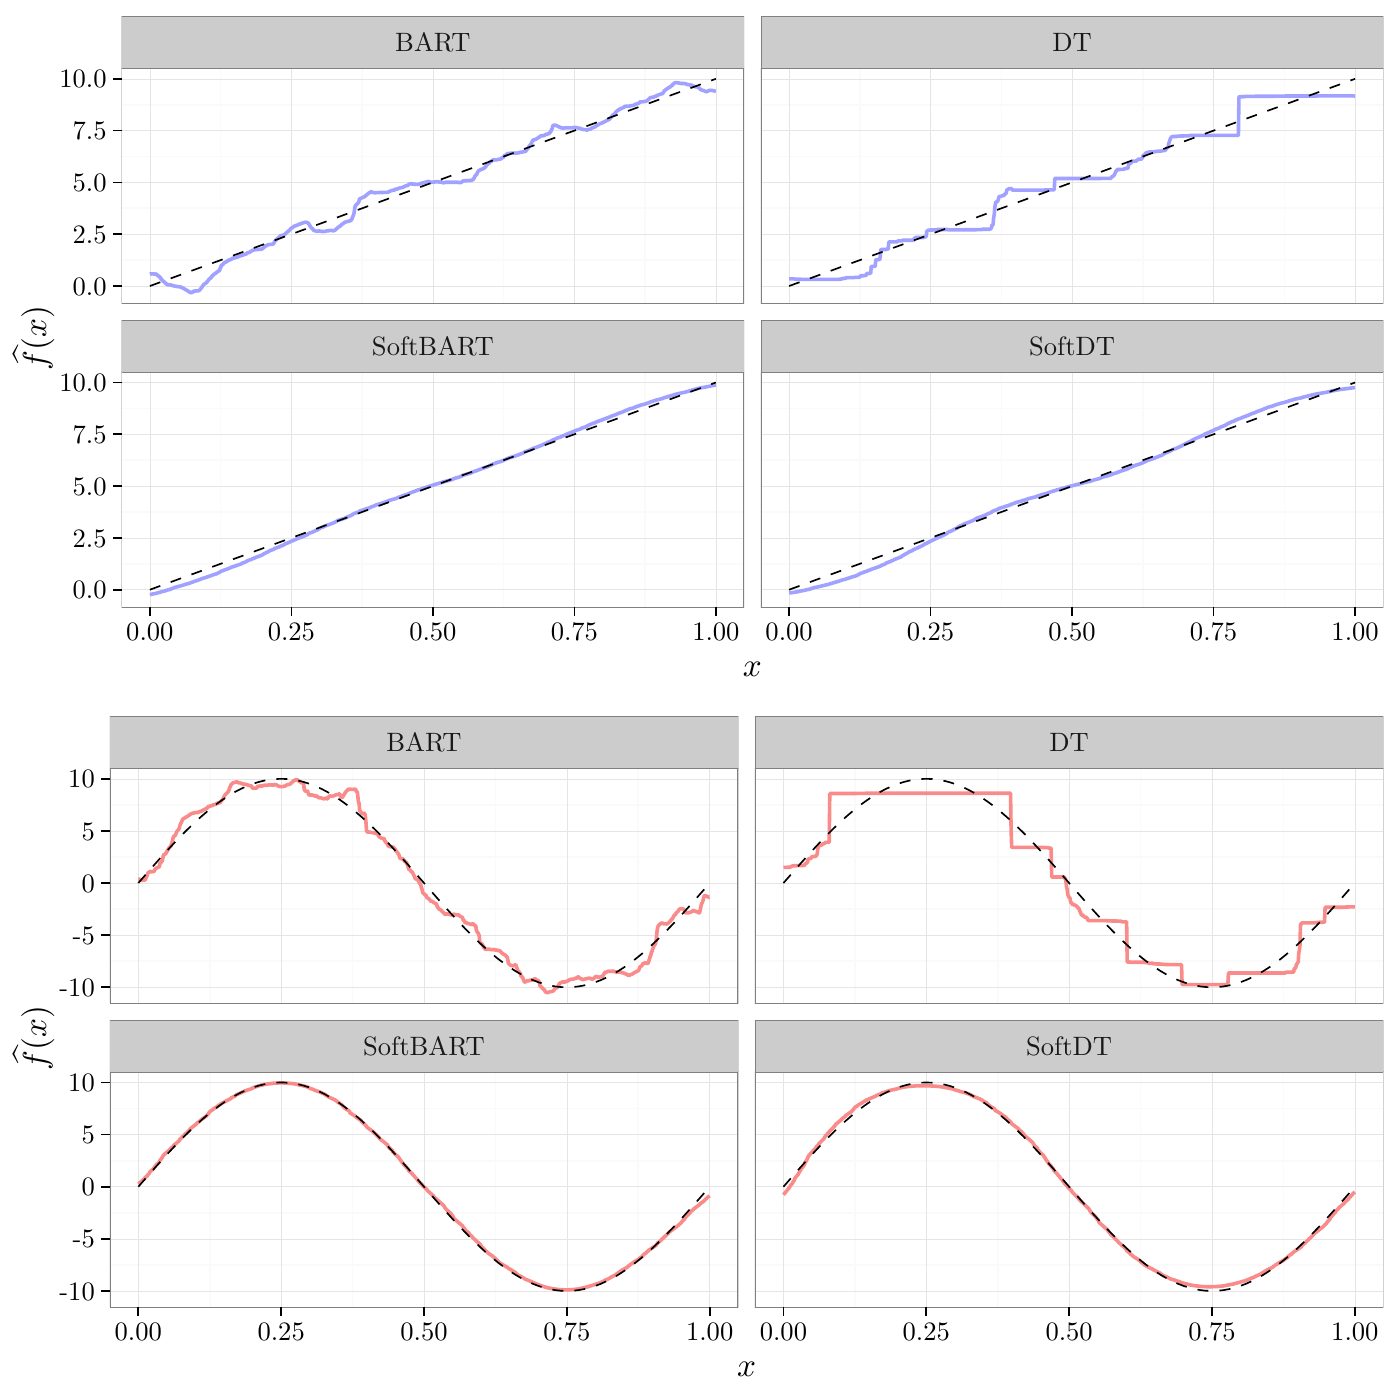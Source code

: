% Created by tikzDevice version 0.10.1 on 2017-05-16 15:15:47
% !TEX encoding = UTF-8 Unicode
\documentclass{article}
\nonstopmode

\usepackage{tikz}

\usepackage[active,tightpage,psfixbb]{preview}

\PreviewEnvironment{pgfpicture}

\setlength\PreviewBorder{0pt}

\newcommand{\SweaveOpts}[1]{}  % do not interfere with LaTeX
\newcommand{\SweaveInput}[1]{} % because they are not real TeX commands
\newcommand{\Sexpr}[1]{}       % will only be parsed by R




\begin{document}

\begin{tikzpicture}[x=1pt,y=1pt]
\definecolor{fillColor}{RGB}{255,255,255}
\path[use as bounding box,fill=fillColor,fill opacity=0.00] (0,0) rectangle (505.89,505.89);
\begin{scope}
\path[clip] (  0.00,252.95) rectangle (505.89,505.89);
\definecolor{drawColor}{RGB}{255,255,255}
\definecolor{fillColor}{RGB}{255,255,255}

\path[draw=drawColor,line width= 0.6pt,line join=round,line cap=round,fill=fillColor] (  0.00,252.95) rectangle (505.89,505.89);
\end{scope}
\begin{scope}
\path[clip] ( 43.93,396.16) rectangle (268.91,481.28);
\definecolor{fillColor}{RGB}{255,255,255}

\path[fill=fillColor] ( 43.93,396.16) rectangle (268.91,481.28);
\definecolor{drawColor}{gray}{0.98}

\path[draw=drawColor,line width= 0.6pt,line join=round] ( 43.93,411.89) --
	(268.91,411.89);

\path[draw=drawColor,line width= 0.6pt,line join=round] ( 43.93,430.61) --
	(268.91,430.61);

\path[draw=drawColor,line width= 0.6pt,line join=round] ( 43.93,449.33) --
	(268.91,449.33);

\path[draw=drawColor,line width= 0.6pt,line join=round] ( 43.93,468.05) --
	(268.91,468.05);

\path[draw=drawColor,line width= 0.6pt,line join=round] ( 79.72,396.16) --
	( 79.72,481.28);

\path[draw=drawColor,line width= 0.6pt,line join=round] (130.85,396.16) --
	(130.85,481.28);

\path[draw=drawColor,line width= 0.6pt,line join=round] (181.98,396.16) --
	(181.98,481.28);

\path[draw=drawColor,line width= 0.6pt,line join=round] (233.12,396.16) --
	(233.12,481.28);
\definecolor{drawColor}{gray}{0.90}

\path[draw=drawColor,line width= 0.2pt,line join=round] ( 43.93,402.53) --
	(268.91,402.53);

\path[draw=drawColor,line width= 0.2pt,line join=round] ( 43.93,421.25) --
	(268.91,421.25);

\path[draw=drawColor,line width= 0.2pt,line join=round] ( 43.93,439.97) --
	(268.91,439.97);

\path[draw=drawColor,line width= 0.2pt,line join=round] ( 43.93,458.69) --
	(268.91,458.69);

\path[draw=drawColor,line width= 0.2pt,line join=round] ( 43.93,477.41) --
	(268.91,477.41);

\path[draw=drawColor,line width= 0.2pt,line join=round] ( 54.15,396.16) --
	( 54.15,481.28);

\path[draw=drawColor,line width= 0.2pt,line join=round] (105.29,396.16) --
	(105.29,481.28);

\path[draw=drawColor,line width= 0.2pt,line join=round] (156.42,396.16) --
	(156.42,481.28);

\path[draw=drawColor,line width= 0.2pt,line join=round] (207.55,396.16) --
	(207.55,481.28);

\path[draw=drawColor,line width= 0.2pt,line join=round] (258.68,396.16) --
	(258.68,481.28);
\definecolor{drawColor}{RGB}{161,162,255}

\path[draw=drawColor,line width= 1.3pt,line join=round] ( 54.15,406.87) --
	( 54.36,406.92) --
	( 54.56,406.97) --
	( 54.77,406.88) --
	( 54.97,406.91) --
	( 55.18,406.90) --
	( 55.38,406.92) --
	( 55.59,406.89) --
	( 55.79,406.84) --
	( 56.00,406.85) --
	( 56.20,406.89) --
	( 56.41,406.84) --
	( 56.61,406.63) --
	( 56.82,406.45) --
	( 57.02,406.37) --
	( 57.22,406.15) --
	( 57.43,406.03) --
	( 57.63,405.79) --
	( 57.84,405.67) --
	( 58.04,405.46) --
	( 58.25,404.96) --
	( 58.45,404.82) --
	( 58.66,404.57) --
	( 58.86,404.38) --
	( 59.07,404.19) --
	( 59.27,404.05) --
	( 59.48,403.93) --
	( 59.68,403.68) --
	( 59.89,403.55) --
	( 60.09,403.26) --
	( 60.30,403.18) --
	( 60.50,403.03) --
	( 60.71,402.98) --
	( 60.91,402.97) --
	( 61.11,402.99) --
	( 61.32,402.97) --
	( 61.52,402.95) --
	( 61.73,402.92) --
	( 61.93,402.81) --
	( 62.14,402.73) --
	( 62.34,402.71) --
	( 62.55,402.64) --
	( 62.75,402.61) --
	( 62.96,402.55) --
	( 63.16,402.50) --
	( 63.37,402.46) --
	( 63.57,402.45) --
	( 63.78,402.41) --
	( 63.98,402.33) --
	( 64.19,402.32) --
	( 64.39,402.34) --
	( 64.60,402.29) --
	( 64.80,402.24) --
	( 65.00,402.20) --
	( 65.21,402.15) --
	( 65.41,402.09) --
	( 65.62,402.09) --
	( 65.82,401.92) --
	( 66.03,401.80) --
	( 66.23,401.75) --
	( 66.44,401.63) --
	( 66.64,401.49) --
	( 66.85,401.30) --
	( 67.05,401.24) --
	( 67.26,401.13) --
	( 67.46,401.01) --
	( 67.67,400.88) --
	( 67.87,400.75) --
	( 68.08,400.52) --
	( 68.28,400.47) --
	( 68.48,400.43) --
	( 68.69,400.22) --
	( 68.89,400.02) --
	( 69.10,400.14) --
	( 69.30,400.20) --
	( 69.51,400.30) --
	( 69.71,400.39) --
	( 69.92,400.65) --
	( 70.12,400.69) --
	( 70.33,400.67) --
	( 70.53,400.70) --
	( 70.74,400.83) --
	( 70.94,400.83) --
	( 71.15,400.80) --
	( 71.35,400.76) --
	( 71.56,400.79) --
	( 71.76,400.80) --
	( 71.97,400.95) --
	( 72.17,401.16) --
	( 72.37,401.33) --
	( 72.58,401.70) --
	( 72.78,401.77) --
	( 72.99,402.23) --
	( 73.19,402.46) --
	( 73.40,402.77) --
	( 73.60,403.07) --
	( 73.81,403.20) --
	( 74.01,403.31) --
	( 74.22,403.50) --
	( 74.42,403.57) --
	( 74.63,403.75) --
	( 74.83,404.06) --
	( 75.04,404.36) --
	( 75.24,404.54) --
	( 75.45,404.88) --
	( 75.65,405.12) --
	( 75.86,405.25) --
	( 76.06,405.35) --
	( 76.26,405.55) --
	( 76.47,405.97) --
	( 76.67,406.13) --
	( 76.88,406.32) --
	( 77.08,406.53) --
	( 77.29,406.73) --
	( 77.49,406.89) --
	( 77.70,407.02) --
	( 77.90,407.14) --
	( 78.11,407.18) --
	( 78.31,407.52) --
	( 78.52,407.63) --
	( 78.72,407.82) --
	( 78.93,407.90) --
	( 79.13,408.01) --
	( 79.34,408.14) --
	( 79.54,408.93) --
	( 79.75,409.22) --
	( 79.95,409.94) --
	( 80.15,410.07) --
	( 80.36,410.19) --
	( 80.56,410.39) --
	( 80.77,410.52) --
	( 80.97,410.99) --
	( 81.18,411.02) --
	( 81.38,411.16) --
	( 81.59,411.20) --
	( 81.79,411.29) --
	( 82.00,411.40) --
	( 82.20,411.56) --
	( 82.41,411.69) --
	( 82.61,411.88) --
	( 82.82,411.98) --
	( 83.02,411.96) --
	( 83.23,412.00) --
	( 83.43,412.18) --
	( 83.64,412.28) --
	( 83.84,412.40) --
	( 84.04,412.58) --
	( 84.25,412.65) --
	( 84.45,412.63) --
	( 84.66,412.68) --
	( 84.86,412.74) --
	( 85.07,412.78) --
	( 85.27,412.81) --
	( 85.48,412.89) --
	( 85.68,413.00) --
	( 85.89,413.02) --
	( 86.09,413.06) --
	( 86.30,413.22) --
	( 86.50,413.31) --
	( 86.71,413.41) --
	( 86.91,413.46) --
	( 87.12,413.51) --
	( 87.32,413.48) --
	( 87.53,413.56) --
	( 87.73,413.68) --
	( 87.93,413.84) --
	( 88.14,413.90) --
	( 88.34,413.92) --
	( 88.55,413.97) --
	( 88.75,414.06) --
	( 88.96,414.15) --
	( 89.16,414.23) --
	( 89.37,414.48) --
	( 89.57,414.57) --
	( 89.78,414.61) --
	( 89.98,414.64) --
	( 90.19,414.78) --
	( 90.39,414.88) --
	( 90.60,414.98) --
	( 90.80,415.18) --
	( 91.01,415.28) --
	( 91.21,415.44) --
	( 91.42,415.46) --
	( 91.62,415.56) --
	( 91.82,415.60) --
	( 92.03,415.60) --
	( 92.23,415.67) --
	( 92.44,415.73) --
	( 92.64,415.77) --
	( 92.85,415.71) --
	( 93.05,415.69) --
	( 93.26,415.76) --
	( 93.46,415.84) --
	( 93.67,415.81) --
	( 93.87,415.79) --
	( 94.08,415.80) --
	( 94.28,415.86) --
	( 94.49,415.87) --
	( 94.69,415.87) --
	( 94.90,416.18) --
	( 95.10,416.21) --
	( 95.31,416.45) --
	( 95.51,416.63) --
	( 95.71,416.88) --
	( 95.92,416.95) --
	( 96.12,417.03) --
	( 96.33,417.13) --
	( 96.53,417.24) --
	( 96.74,417.39) --
	( 96.94,417.48) --
	( 97.15,417.48) --
	( 97.35,417.58) --
	( 97.56,417.59) --
	( 97.76,417.56) --
	( 97.97,417.58) --
	( 98.17,417.60) --
	( 98.38,417.69) --
	( 98.58,417.69) --
	( 98.79,417.75) --
	( 98.99,418.04) --
	( 99.19,418.52) --
	( 99.40,418.84) --
	( 99.60,419.06) --
	( 99.81,419.24) --
	(100.01,419.44) --
	(100.22,419.61) --
	(100.42,419.75) --
	(100.63,420.06) --
	(100.83,420.21) --
	(101.04,420.36) --
	(101.24,420.56) --
	(101.45,420.66) --
	(101.65,420.74) --
	(101.86,420.79) --
	(102.06,420.89) --
	(102.27,420.90) --
	(102.47,420.98) --
	(102.68,421.00) --
	(102.88,421.21) --
	(103.08,421.38) --
	(103.29,421.53) --
	(103.49,421.65) --
	(103.70,421.99) --
	(103.90,422.15) --
	(104.11,422.25) --
	(104.31,422.44) --
	(104.52,422.69) --
	(104.72,422.79) --
	(104.93,423.08) --
	(105.13,423.29) --
	(105.34,423.49) --
	(105.54,423.58) --
	(105.75,423.70) --
	(105.95,423.91) --
	(106.16,424.03) --
	(106.36,424.16) --
	(106.57,424.22) --
	(106.77,424.30) --
	(106.97,424.42) --
	(107.18,424.46) --
	(107.38,424.51) --
	(107.59,424.61) --
	(107.79,424.77) --
	(108.00,424.84) --
	(108.20,424.90) --
	(108.41,424.95) --
	(108.61,425.04) --
	(108.82,425.08) --
	(109.02,425.17) --
	(109.23,425.26) --
	(109.43,425.36) --
	(109.64,425.44) --
	(109.84,425.46) --
	(110.05,425.48) --
	(110.25,425.57) --
	(110.46,425.57) --
	(110.66,425.57) --
	(110.86,425.48) --
	(111.07,425.40) --
	(111.27,425.34) --
	(111.48,425.17) --
	(111.68,424.79) --
	(111.89,424.47) --
	(112.09,424.12) --
	(112.30,423.81) --
	(112.50,423.56) --
	(112.71,423.42) --
	(112.91,423.24) --
	(113.12,422.93) --
	(113.32,422.71) --
	(113.53,422.60) --
	(113.73,422.50) --
	(113.94,422.44) --
	(114.14,422.40) --
	(114.35,422.33) --
	(114.55,422.33) --
	(114.75,422.35) --
	(114.96,422.31) --
	(115.16,422.44) --
	(115.37,422.44) --
	(115.57,422.41) --
	(115.78,422.32) --
	(115.98,422.34) --
	(116.19,422.30) --
	(116.39,422.25) --
	(116.60,422.18) --
	(116.80,422.22) --
	(117.01,422.22) --
	(117.21,422.26) --
	(117.42,422.28) --
	(117.62,422.32) --
	(117.83,422.34) --
	(118.03,422.46) --
	(118.24,422.45) --
	(118.44,422.44) --
	(118.64,422.48) --
	(118.85,422.53) --
	(119.05,422.57) --
	(119.26,422.61) --
	(119.46,422.65) --
	(119.67,422.66) --
	(119.87,422.65) --
	(120.08,422.52) --
	(120.28,422.51) --
	(120.49,422.52) --
	(120.69,422.53) --
	(120.90,422.63) --
	(121.10,422.65) --
	(121.31,423.00) --
	(121.51,423.11) --
	(121.72,423.25) --
	(121.92,423.51) --
	(122.13,423.70) --
	(122.33,423.86) --
	(122.53,423.89) --
	(122.74,424.08) --
	(122.94,424.21) --
	(123.15,424.42) --
	(123.35,424.63) --
	(123.56,424.81) --
	(123.76,424.95) --
	(123.97,425.08) --
	(124.17,425.19) --
	(124.38,425.47) --
	(124.58,425.56) --
	(124.79,425.63) --
	(124.99,425.67) --
	(125.20,425.75) --
	(125.40,425.79) --
	(125.61,425.88) --
	(125.81,425.93) --
	(126.02,425.95) --
	(126.22,425.95) --
	(126.42,426.07) --
	(126.63,426.19) --
	(126.83,426.25) --
	(127.04,426.55) --
	(127.24,426.91) --
	(127.45,427.57) --
	(127.65,428.02) --
	(127.86,428.49) --
	(128.06,429.72) --
	(128.27,431.11) --
	(128.47,431.58) --
	(128.68,431.83) --
	(128.88,432.08) --
	(129.09,432.24) --
	(129.29,432.38) --
	(129.50,432.78) --
	(129.70,433.06) --
	(129.90,434.02) --
	(130.11,434.10) --
	(130.31,434.19) --
	(130.52,434.26) --
	(130.72,434.36) --
	(130.93,434.45) --
	(131.13,434.56) --
	(131.34,434.65) --
	(131.54,434.76) --
	(131.75,434.77) --
	(131.95,434.97) --
	(132.16,435.17) --
	(132.36,435.31) --
	(132.57,435.57) --
	(132.77,435.71) --
	(132.98,435.86) --
	(133.18,436.01) --
	(133.39,436.25) --
	(133.59,436.28) --
	(133.79,436.36) --
	(134.00,436.62) --
	(134.20,436.59) --
	(134.41,436.43) --
	(134.61,436.37) --
	(134.82,436.36) --
	(135.02,436.30) --
	(135.23,436.26) --
	(135.43,436.22) --
	(135.64,436.21) --
	(135.84,436.25) --
	(136.05,436.27) --
	(136.25,436.28) --
	(136.46,436.28) --
	(136.66,436.30) --
	(136.87,436.28) --
	(137.07,436.29) --
	(137.28,436.37) --
	(137.48,436.38) --
	(137.68,436.36) --
	(137.89,436.32) --
	(138.09,436.33) --
	(138.30,436.31) --
	(138.50,436.34) --
	(138.71,436.35) --
	(138.91,436.36) --
	(139.12,436.36) --
	(139.32,436.35) --
	(139.53,436.36) --
	(139.73,436.35) --
	(139.94,436.35) --
	(140.14,436.47) --
	(140.35,436.48) --
	(140.55,436.59) --
	(140.76,436.75) --
	(140.96,436.82) --
	(141.17,436.88) --
	(141.37,437.00) --
	(141.57,437.03) --
	(141.78,437.08) --
	(141.98,437.13) --
	(142.19,437.13) --
	(142.39,437.16) --
	(142.60,437.24) --
	(142.80,437.49) --
	(143.01,437.55) --
	(143.21,437.51) --
	(143.42,437.57) --
	(143.62,437.63) --
	(143.83,437.71) --
	(144.03,437.81) --
	(144.24,437.86) --
	(144.44,437.94) --
	(144.65,437.99) --
	(144.85,438.03) --
	(145.06,438.05) --
	(145.26,438.14) --
	(145.46,438.19) --
	(145.67,438.17) --
	(145.87,438.38) --
	(146.08,438.45) --
	(146.28,438.57) --
	(146.49,438.67) --
	(146.69,438.76) --
	(146.90,438.77) --
	(147.10,438.82) --
	(147.31,438.88) --
	(147.51,439.07) --
	(147.72,439.30) --
	(147.92,439.33) --
	(148.13,439.53) --
	(148.33,439.47) --
	(148.54,439.44) --
	(148.74,439.41) --
	(148.95,439.39) --
	(149.15,439.39) --
	(149.35,439.37) --
	(149.56,439.38) --
	(149.76,439.28) --
	(149.97,439.26) --
	(150.17,439.32) --
	(150.38,439.26) --
	(150.58,439.26) --
	(150.79,439.24) --
	(150.99,439.27) --
	(151.20,439.30) --
	(151.40,439.31) --
	(151.61,439.38) --
	(151.81,439.47) --
	(152.02,439.55) --
	(152.22,439.66) --
	(152.43,439.71) --
	(152.63,439.76) --
	(152.84,439.80) --
	(153.04,439.78) --
	(153.24,439.85) --
	(153.45,440.00) --
	(153.65,440.02) --
	(153.86,440.05) --
	(154.06,440.14) --
	(154.27,440.18) --
	(154.47,440.25) --
	(154.68,440.31) --
	(154.88,440.34) --
	(155.09,440.24) --
	(155.29,440.18) --
	(155.50,439.99) --
	(155.70,439.97) --
	(155.91,440.02) --
	(156.11,440.01) --
	(156.32,440.06) --
	(156.52,440.08) --
	(156.73,440.09) --
	(156.93,440.14) --
	(157.13,440.13) --
	(157.34,440.17) --
	(157.54,440.20) --
	(157.75,440.19) --
	(157.95,440.17) --
	(158.16,440.23) --
	(158.36,440.18) --
	(158.57,440.13) --
	(158.77,440.12) --
	(158.98,440.09) --
	(159.18,440.14) --
	(159.39,440.11) --
	(159.59,440.16) --
	(159.80,440.02) --
	(160.00,439.86) --
	(160.21,439.83) --
	(160.41,439.87) --
	(160.61,439.90) --
	(160.82,439.97) --
	(161.02,440.01) --
	(161.23,440.04) --
	(161.43,440.04) --
	(161.64,440.04) --
	(161.84,440.03) --
	(162.05,440.04) --
	(162.25,440.05) --
	(162.46,440.04) --
	(162.66,440.04) --
	(162.87,440.03) --
	(163.07,440.00) --
	(163.28,440.02) --
	(163.48,440.03) --
	(163.69,440.05) --
	(163.89,439.99) --
	(164.10,439.99) --
	(164.30,440.03) --
	(164.50,440.03) --
	(164.71,440.07) --
	(164.91,440.02) --
	(165.12,440.06) --
	(165.32,440.00) --
	(165.53,439.94) --
	(165.73,439.96) --
	(165.94,439.97) --
	(166.14,439.89) --
	(166.35,439.90) --
	(166.55,439.98) --
	(166.76,439.99) --
	(166.96,440.20) --
	(167.17,440.40) --
	(167.37,440.50) --
	(167.58,440.53) --
	(167.78,440.52) --
	(167.99,440.56) --
	(168.19,440.57) --
	(168.39,440.55) --
	(168.60,440.58) --
	(168.80,440.59) --
	(169.01,440.64) --
	(169.21,440.64) --
	(169.42,440.63) --
	(169.62,440.66) --
	(169.83,440.63) --
	(170.03,440.65) --
	(170.24,440.71) --
	(170.44,440.79) --
	(170.65,440.87) --
	(170.85,440.89) --
	(171.06,441.10) --
	(171.26,441.44) --
	(171.47,441.85) --
	(171.67,442.36) --
	(171.88,442.51) --
	(172.08,442.73) --
	(172.28,442.90) --
	(172.49,443.51) --
	(172.69,443.77) --
	(172.90,444.18) --
	(173.10,444.27) --
	(173.31,444.33) --
	(173.51,444.48) --
	(173.72,444.64) --
	(173.92,444.67) --
	(174.13,444.73) --
	(174.33,444.84) --
	(174.54,444.94) --
	(174.74,445.08) --
	(174.95,445.11) --
	(175.15,445.30) --
	(175.36,445.50) --
	(175.56,445.75) --
	(175.77,446.27) --
	(175.97,446.38) --
	(176.17,446.49) --
	(176.38,446.74) --
	(176.58,446.78) --
	(176.79,446.96) --
	(176.99,447.28) --
	(177.20,447.46) --
	(177.40,447.50) --
	(177.61,447.73) --
	(177.81,447.82) --
	(178.02,447.96) --
	(178.22,448.10) --
	(178.43,448.19) --
	(178.63,448.10) --
	(178.84,448.08) --
	(179.04,448.10) --
	(179.25,448.14) --
	(179.45,448.11) --
	(179.66,448.22) --
	(179.86,448.24) --
	(180.06,448.24) --
	(180.27,448.32) --
	(180.47,448.36) --
	(180.68,448.38) --
	(180.88,448.44) --
	(181.09,448.50) --
	(181.29,448.81) --
	(181.50,448.87) --
	(181.70,448.98) --
	(181.91,449.10) --
	(182.11,449.44) --
	(182.32,449.64) --
	(182.52,449.76) --
	(182.73,449.74) --
	(182.93,449.99) --
	(183.14,450.26) --
	(183.34,450.32) --
	(183.55,450.32) --
	(183.75,450.35) --
	(183.95,450.46) --
	(184.16,450.48) --
	(184.36,450.49) --
	(184.57,450.53) --
	(184.77,450.56) --
	(184.98,450.58) --
	(185.18,450.56) --
	(185.39,450.56) --
	(185.59,450.57) --
	(185.80,450.57) --
	(186.00,450.60) --
	(186.21,450.56) --
	(186.41,450.57) --
	(186.62,450.53) --
	(186.82,450.54) --
	(187.03,450.62) --
	(187.23,450.63) --
	(187.44,450.67) --
	(187.64,450.72) --
	(187.84,450.83) --
	(188.05,450.89) --
	(188.25,450.88) --
	(188.46,450.91) --
	(188.66,450.88) --
	(188.87,450.94) --
	(189.07,451.10) --
	(189.28,451.13) --
	(189.48,451.04) --
	(189.69,451.10) --
	(189.89,451.22) --
	(190.10,451.41) --
	(190.30,451.92) --
	(190.51,451.99) --
	(190.71,452.16) --
	(190.92,452.39) --
	(191.12,452.92) --
	(191.32,453.17) --
	(191.53,453.42) --
	(191.73,453.60) --
	(191.94,454.04) --
	(192.14,454.31) --
	(192.35,454.86) --
	(192.55,455.26) --
	(192.76,455.30) --
	(192.96,455.33) --
	(193.17,455.40) --
	(193.37,455.51) --
	(193.58,455.57) --
	(193.78,455.62) --
	(193.99,455.79) --
	(194.19,455.85) --
	(194.40,456.09) --
	(194.60,456.25) --
	(194.81,456.31) --
	(195.01,456.41) --
	(195.21,456.65) --
	(195.42,456.80) --
	(195.62,456.79) --
	(195.83,456.82) --
	(196.03,456.78) --
	(196.24,456.86) --
	(196.44,456.92) --
	(196.65,457.00) --
	(196.85,457.04) --
	(197.06,457.21) --
	(197.26,457.34) --
	(197.47,457.41) --
	(197.67,457.43) --
	(197.88,457.48) --
	(198.08,457.53) --
	(198.29,457.59) --
	(198.49,457.69) --
	(198.70,457.99) --
	(198.90,458.16) --
	(199.10,458.43) --
	(199.31,459.13) --
	(199.51,459.38) --
	(199.72,460.25) --
	(199.92,460.62) --
	(200.13,460.61) --
	(200.33,460.63) --
	(200.54,460.70) --
	(200.74,460.62) --
	(200.95,460.53) --
	(201.15,460.45) --
	(201.36,460.41) --
	(201.56,460.25) --
	(201.77,460.13) --
	(201.97,460.02) --
	(202.18,460.00) --
	(202.38,459.86) --
	(202.59,459.77) --
	(202.79,459.67) --
	(202.99,459.71) --
	(203.20,459.63) --
	(203.40,459.57) --
	(203.61,459.60) --
	(203.81,459.60) --
	(204.02,459.65) --
	(204.22,459.67) --
	(204.43,459.71) --
	(204.63,459.70) --
	(204.84,459.69) --
	(205.04,459.67) --
	(205.25,459.71) --
	(205.45,459.70) --
	(205.66,459.65) --
	(205.86,459.67) --
	(206.07,459.67) --
	(206.27,459.70) --
	(206.48,459.65) --
	(206.68,459.65) --
	(206.88,459.69) --
	(207.09,459.76) --
	(207.29,459.85) --
	(207.50,459.87) --
	(207.70,459.88) --
	(207.91,459.88) --
	(208.11,459.78) --
	(208.32,459.78) --
	(208.52,459.74) --
	(208.73,459.69) --
	(208.93,459.58) --
	(209.14,459.58) --
	(209.34,459.56) --
	(209.55,459.54) --
	(209.75,459.46) --
	(209.96,459.29) --
	(210.16,459.28) --
	(210.37,459.22) --
	(210.57,459.18) --
	(210.77,459.08) --
	(210.98,459.05) --
	(211.18,459.05) --
	(211.39,459.06) --
	(211.59,459.03) --
	(211.80,458.94) --
	(212.00,458.90) --
	(212.21,458.93) --
	(212.41,459.01) --
	(212.62,459.05) --
	(212.82,459.13) --
	(213.03,459.15) --
	(213.23,459.22) --
	(213.44,459.27) --
	(213.64,459.43) --
	(213.85,459.62) --
	(214.05,459.67) --
	(214.26,459.77) --
	(214.46,459.82) --
	(214.66,459.93) --
	(214.87,459.99) --
	(215.07,460.12) --
	(215.28,460.20) --
	(215.48,460.50) --
	(215.69,460.60) --
	(215.89,460.65) --
	(216.10,460.74) --
	(216.30,460.87) --
	(216.51,461.06) --
	(216.71,461.14) --
	(216.92,461.21) --
	(217.12,461.29) --
	(217.33,461.37) --
	(217.53,461.45) --
	(217.74,461.53) --
	(217.94,461.71) --
	(218.14,461.75) --
	(218.35,461.89) --
	(218.55,461.95) --
	(218.76,462.06) --
	(218.96,462.15) --
	(219.17,462.31) --
	(219.37,462.45) --
	(219.58,462.50) --
	(219.78,462.56) --
	(219.99,462.67) --
	(220.19,462.74) --
	(220.40,463.08) --
	(220.60,463.24) --
	(220.81,463.48) --
	(221.01,463.77) --
	(221.22,464.14) --
	(221.42,464.24) --
	(221.63,464.44) --
	(221.83,464.59) --
	(222.03,464.70) --
	(222.24,464.83) --
	(222.44,465.27) --
	(222.65,465.55) --
	(222.85,465.68) --
	(223.06,465.86) --
	(223.26,465.92) --
	(223.47,466.19) --
	(223.67,466.25) --
	(223.88,466.39) --
	(224.08,466.55) --
	(224.29,466.64) --
	(224.49,466.65) --
	(224.70,466.74) --
	(224.90,466.88) --
	(225.11,466.98) --
	(225.31,467.04) --
	(225.52,467.18) --
	(225.72,467.41) --
	(225.92,467.45) --
	(226.13,467.50) --
	(226.33,467.50) --
	(226.54,467.49) --
	(226.74,467.48) --
	(226.95,467.52) --
	(227.15,467.52) --
	(227.36,467.54) --
	(227.56,467.57) --
	(227.77,467.61) --
	(227.97,467.68) --
	(228.18,467.69) --
	(228.38,467.73) --
	(228.59,467.74) --
	(228.79,467.79) --
	(229.00,467.86) --
	(229.20,467.93) --
	(229.41,468.07) --
	(229.61,468.25) --
	(229.81,468.29) --
	(230.02,468.28) --
	(230.22,468.38) --
	(230.43,468.44) --
	(230.63,468.51) --
	(230.84,468.63) --
	(231.04,468.75) --
	(231.25,469.02) --
	(231.45,469.08) --
	(231.66,469.06) --
	(231.86,469.08) --
	(232.07,469.09) --
	(232.27,469.13) --
	(232.48,469.16) --
	(232.68,469.17) --
	(232.89,469.25) --
	(233.09,469.24) --
	(233.30,469.29) --
	(233.50,469.35) --
	(233.70,469.42) --
	(233.91,469.62) --
	(234.11,469.75) --
	(234.32,469.96) --
	(234.52,470.09) --
	(234.73,470.42) --
	(234.93,470.51) --
	(235.14,470.63) --
	(235.34,470.71) --
	(235.55,470.72) --
	(235.75,470.73) --
	(235.96,470.74) --
	(236.16,470.83) --
	(236.37,470.88) --
	(236.57,470.97) --
	(236.78,471.09) --
	(236.98,471.11) --
	(237.19,471.21) --
	(237.39,471.41) --
	(237.59,471.47) --
	(237.80,471.52) --
	(238.00,471.62) --
	(238.21,471.70) --
	(238.41,471.78) --
	(238.62,471.84) --
	(238.82,471.90) --
	(239.03,471.95) --
	(239.23,472.01) --
	(239.44,472.05) --
	(239.64,472.34) --
	(239.85,472.73) --
	(240.05,473.04) --
	(240.26,473.21) --
	(240.46,473.40) --
	(240.67,473.55) --
	(240.87,473.65) --
	(241.08,473.81) --
	(241.28,473.93) --
	(241.48,474.17) --
	(241.69,474.31) --
	(241.89,474.35) --
	(242.10,474.40) --
	(242.30,474.56) --
	(242.51,474.79) --
	(242.71,474.91) --
	(242.92,475.01) --
	(243.12,475.41) --
	(243.33,475.57) --
	(243.53,475.71) --
	(243.74,475.88) --
	(243.94,476.03) --
	(244.15,476.05) --
	(244.35,476.03) --
	(244.56,476.04) --
	(244.76,475.97) --
	(244.97,475.88) --
	(245.17,475.93) --
	(245.37,475.87) --
	(245.58,475.86) --
	(245.78,475.77) --
	(245.99,475.76) --
	(246.19,475.71) --
	(246.40,475.70) --
	(246.60,475.74) --
	(246.81,475.72) --
	(247.01,475.70) --
	(247.22,475.65) --
	(247.42,475.64) --
	(247.63,475.63) --
	(247.83,475.57) --
	(248.04,475.51) --
	(248.24,475.38) --
	(248.45,475.32) --
	(248.65,475.36) --
	(248.85,475.26) --
	(249.06,475.23) --
	(249.26,475.15) --
	(249.47,475.14) --
	(249.67,475.16) --
	(249.88,475.11) --
	(250.08,475.02) --
	(250.29,474.84) --
	(250.49,474.82) --
	(250.70,474.67) --
	(250.90,474.59) --
	(251.11,474.55) --
	(251.31,474.57) --
	(251.52,474.52) --
	(251.72,474.46) --
	(251.93,474.51) --
	(252.13,474.38) --
	(252.34,474.29) --
	(252.54,474.09) --
	(252.74,474.02) --
	(252.95,473.66) --
	(253.15,473.58) --
	(253.36,473.47) --
	(253.56,473.36) --
	(253.77,473.28) --
	(253.97,473.23) --
	(254.18,473.19) --
	(254.38,473.15) --
	(254.59,473.01) --
	(254.79,472.86) --
	(255.00,472.79) --
	(255.20,472.73) --
	(255.41,472.79) --
	(255.61,472.87) --
	(255.82,472.99) --
	(256.02,473.15) --
	(256.23,473.16) --
	(256.43,473.25) --
	(256.63,473.26) --
	(256.84,473.25) --
	(257.04,473.25) --
	(257.25,473.22) --
	(257.45,473.21) --
	(257.66,473.15) --
	(257.86,473.06) --
	(258.07,473.00) --
	(258.27,472.97) --
	(258.48,472.93) --
	(258.68,472.88);
\definecolor{drawColor}{RGB}{0,0,0}

\path[draw=drawColor,line width= 0.6pt,dash pattern=on 4pt off 4pt ,line join=round] ( 54.15,402.53) --
	( 56.20,403.28) --
	( 58.24,404.03) --
	( 60.29,404.77) --
	( 62.33,405.52) --
	( 64.38,406.27) --
	( 66.43,407.02) --
	( 68.47,407.77) --
	( 70.52,408.52) --
	( 72.56,409.27) --
	( 74.61,410.02) --
	( 76.65,410.77) --
	( 78.70,411.51) --
	( 80.74,412.26) --
	( 82.79,413.01) --
	( 84.83,413.76) --
	( 86.88,414.51) --
	( 88.92,415.26) --
	( 90.97,416.01) --
	( 93.01,416.76) --
	( 95.06,417.50) --
	( 97.10,418.25) --
	( 99.15,419.00) --
	(101.20,419.75) --
	(103.24,420.50) --
	(105.29,421.25) --
	(107.33,422.00) --
	(109.38,422.75) --
	(111.42,423.49) --
	(113.47,424.24) --
	(115.51,424.99) --
	(117.56,425.74) --
	(119.60,426.49) --
	(121.65,427.24) --
	(123.69,427.99) --
	(125.74,428.74) --
	(127.78,429.49) --
	(129.83,430.23) --
	(131.87,430.98) --
	(133.92,431.73) --
	(135.97,432.48) --
	(138.01,433.23) --
	(140.06,433.98) --
	(142.10,434.73) --
	(144.15,435.48) --
	(146.19,436.22) --
	(148.24,436.97) --
	(150.28,437.72) --
	(152.33,438.47) --
	(154.37,439.22) --
	(156.42,439.97) --
	(158.46,440.72) --
	(160.51,441.47) --
	(162.55,442.22) --
	(164.60,442.96) --
	(166.64,443.71) --
	(168.69,444.46) --
	(170.73,445.21) --
	(172.78,445.96) --
	(174.83,446.71) --
	(176.87,447.46) --
	(178.92,448.21) --
	(180.96,448.95) --
	(183.01,449.70) --
	(185.05,450.45) --
	(187.10,451.20) --
	(189.14,451.95) --
	(191.19,452.70) --
	(193.23,453.45) --
	(195.28,454.20) --
	(197.32,454.94) --
	(199.37,455.69) --
	(201.41,456.44) --
	(203.46,457.19) --
	(205.50,457.94) --
	(207.55,458.69) --
	(209.60,459.44) --
	(211.64,460.19) --
	(213.69,460.94) --
	(215.73,461.68) --
	(217.78,462.43) --
	(219.82,463.18) --
	(221.87,463.93) --
	(223.91,464.68) --
	(225.96,465.43) --
	(228.00,466.18) --
	(230.05,466.93) --
	(232.09,467.67) --
	(234.14,468.42) --
	(236.18,469.17) --
	(238.23,469.92) --
	(240.27,470.67) --
	(242.32,471.42) --
	(244.37,472.17) --
	(246.41,472.92) --
	(248.46,473.67) --
	(250.50,474.41) --
	(252.55,475.16) --
	(254.59,475.91) --
	(256.64,476.66) --
	(258.68,477.41);
\definecolor{drawColor}{gray}{0.50}

\path[draw=drawColor,line width= 0.6pt,line join=round,line cap=round] ( 43.93,396.16) rectangle (268.91,481.28);
\end{scope}
\begin{scope}
\path[clip] (274.91,396.16) rectangle (499.89,481.28);
\definecolor{fillColor}{RGB}{255,255,255}

\path[fill=fillColor] (274.91,396.16) rectangle (499.89,481.28);
\definecolor{drawColor}{gray}{0.98}

\path[draw=drawColor,line width= 0.6pt,line join=round] (274.91,411.89) --
	(499.89,411.89);

\path[draw=drawColor,line width= 0.6pt,line join=round] (274.91,430.61) --
	(499.89,430.61);

\path[draw=drawColor,line width= 0.6pt,line join=round] (274.91,449.33) --
	(499.89,449.33);

\path[draw=drawColor,line width= 0.6pt,line join=round] (274.91,468.05) --
	(499.89,468.05);

\path[draw=drawColor,line width= 0.6pt,line join=round] (310.70,396.16) --
	(310.70,481.28);

\path[draw=drawColor,line width= 0.6pt,line join=round] (361.83,396.16) --
	(361.83,481.28);

\path[draw=drawColor,line width= 0.6pt,line join=round] (412.97,396.16) --
	(412.97,481.28);

\path[draw=drawColor,line width= 0.6pt,line join=round] (464.10,396.16) --
	(464.10,481.28);
\definecolor{drawColor}{gray}{0.90}

\path[draw=drawColor,line width= 0.2pt,line join=round] (274.91,402.53) --
	(499.89,402.53);

\path[draw=drawColor,line width= 0.2pt,line join=round] (274.91,421.25) --
	(499.89,421.25);

\path[draw=drawColor,line width= 0.2pt,line join=round] (274.91,439.97) --
	(499.89,439.97);

\path[draw=drawColor,line width= 0.2pt,line join=round] (274.91,458.69) --
	(499.89,458.69);

\path[draw=drawColor,line width= 0.2pt,line join=round] (274.91,477.41) --
	(499.89,477.41);

\path[draw=drawColor,line width= 0.2pt,line join=round] (285.14,396.16) --
	(285.14,481.28);

\path[draw=drawColor,line width= 0.2pt,line join=round] (336.27,396.16) --
	(336.27,481.28);

\path[draw=drawColor,line width= 0.2pt,line join=round] (387.40,396.16) --
	(387.40,481.28);

\path[draw=drawColor,line width= 0.2pt,line join=round] (438.53,396.16) --
	(438.53,481.28);

\path[draw=drawColor,line width= 0.2pt,line join=round] (489.66,396.16) --
	(489.66,481.28);
\definecolor{drawColor}{RGB}{161,162,255}

\path[draw=drawColor,line width= 1.3pt,line join=round] (285.14,405.14) --
	(285.34,405.14) --
	(285.54,405.14) --
	(285.75,405.13) --
	(285.95,405.13) --
	(286.16,405.13) --
	(286.36,405.10) --
	(286.57,405.10) --
	(286.77,405.10) --
	(286.98,405.10) --
	(287.18,405.00) --
	(287.39,405.00) --
	(287.59,404.99) --
	(287.80,404.99) --
	(288.00,404.99) --
	(288.21,404.99) --
	(288.41,404.99) --
	(288.62,404.99) --
	(288.82,404.99) --
	(289.02,404.99) --
	(289.23,404.99) --
	(289.43,404.96) --
	(289.64,404.96) --
	(289.84,404.93) --
	(290.05,404.93) --
	(290.25,404.93) --
	(290.46,404.93) --
	(290.66,404.93) --
	(290.87,404.93) --
	(291.07,404.93) --
	(291.28,404.93) --
	(291.48,404.93) --
	(291.69,404.93) --
	(291.89,404.93) --
	(292.10,404.93) --
	(292.30,404.93) --
	(292.51,404.93) --
	(292.71,404.93) --
	(292.91,404.93) --
	(293.12,404.93) --
	(293.32,404.93) --
	(293.53,404.93) --
	(293.73,404.93) --
	(293.94,404.93) --
	(294.14,404.95) --
	(294.35,404.95) --
	(294.55,404.95) --
	(294.76,404.95) --
	(294.96,404.95) --
	(295.17,404.95) --
	(295.37,404.95) --
	(295.58,404.95) --
	(295.78,404.95) --
	(295.99,404.95) --
	(296.19,404.95) --
	(296.40,404.95) --
	(296.60,404.95) --
	(296.80,404.95) --
	(297.01,404.95) --
	(297.21,404.95) --
	(297.42,404.95) --
	(297.62,404.95) --
	(297.83,404.94) --
	(298.03,404.94) --
	(298.24,404.94) --
	(298.44,404.94) --
	(298.65,404.94) --
	(298.85,404.94) --
	(299.06,404.94) --
	(299.26,404.94) --
	(299.47,404.94) --
	(299.67,404.94) --
	(299.88,404.94) --
	(300.08,404.94) --
	(300.29,404.94) --
	(300.49,404.94) --
	(300.69,404.94) --
	(300.90,404.94) --
	(301.10,404.94) --
	(301.31,404.94) --
	(301.51,404.94) --
	(301.72,404.94) --
	(301.92,404.94) --
	(302.13,404.94) --
	(302.33,404.94) --
	(302.54,404.94) --
	(302.74,404.94) --
	(302.95,404.94) --
	(303.15,404.94) --
	(303.36,404.97) --
	(303.56,404.97) --
	(303.77,404.98) --
	(303.97,405.05) --
	(304.18,405.17) --
	(304.38,405.17) --
	(304.58,405.21) --
	(304.79,405.25) --
	(304.99,405.33) --
	(305.20,405.33) --
	(305.40,405.33) --
	(305.61,405.33) --
	(305.81,405.54) --
	(306.02,405.55) --
	(306.22,405.55) --
	(306.43,405.57) --
	(306.63,405.57) --
	(306.84,405.57) --
	(307.04,405.57) --
	(307.25,405.57) --
	(307.45,405.57) --
	(307.66,405.57) --
	(307.86,405.57) --
	(308.07,405.57) --
	(308.27,405.57) --
	(308.47,405.57) --
	(308.68,405.57) --
	(308.88,405.68) --
	(309.09,405.68) --
	(309.29,405.68) --
	(309.50,405.68) --
	(309.70,405.68) --
	(309.91,405.68) --
	(310.11,405.68) --
	(310.32,405.69) --
	(310.52,405.69) --
	(310.73,405.69) --
	(310.93,406.18) --
	(311.14,406.24) --
	(311.34,406.24) --
	(311.55,406.24) --
	(311.75,406.24) --
	(311.96,406.24) --
	(312.16,406.28) --
	(312.36,406.35) --
	(312.57,406.35) --
	(312.77,406.35) --
	(312.98,406.35) --
	(313.18,407.05) --
	(313.39,407.07) --
	(313.59,407.07) --
	(313.80,407.07) --
	(314.00,407.07) --
	(314.21,407.11) --
	(314.41,407.11) --
	(314.62,407.11) --
	(314.82,409.61) --
	(315.03,409.61) --
	(315.23,409.61) --
	(315.44,409.61) --
	(315.64,409.61) --
	(315.85,409.61) --
	(316.05,409.61) --
	(316.25,409.61) --
	(316.46,412.03) --
	(316.66,412.03) --
	(316.87,412.05) --
	(317.07,412.06) --
	(317.28,412.06) --
	(317.48,412.06) --
	(317.69,412.06) --
	(317.89,412.06) --
	(318.10,413.49) --
	(318.30,415.74) --
	(318.51,415.74) --
	(318.71,415.74) --
	(318.92,415.74) --
	(319.12,415.74) --
	(319.33,415.74) --
	(319.53,415.73) --
	(319.73,415.73) --
	(319.94,415.73) --
	(320.14,415.74) --
	(320.35,415.85) --
	(320.55,415.85) --
	(320.76,415.85) --
	(320.96,415.85) --
	(321.17,418.33) --
	(321.37,418.46) --
	(321.58,418.46) --
	(321.78,418.46) --
	(321.99,418.46) --
	(322.19,418.48) --
	(322.40,418.48) --
	(322.60,418.48) --
	(322.81,418.48) --
	(323.01,418.48) --
	(323.22,418.48) --
	(323.42,418.48) --
	(323.62,418.48) --
	(323.83,418.48) --
	(324.03,418.48) --
	(324.24,418.48) --
	(324.44,418.86) --
	(324.65,418.86) --
	(324.85,418.86) --
	(325.06,418.86) --
	(325.26,418.86) --
	(325.47,418.86) --
	(325.67,418.86) --
	(325.88,418.86) --
	(326.08,419.06) --
	(326.29,419.06) --
	(326.49,419.06) --
	(326.70,419.06) --
	(326.90,419.06) --
	(327.11,419.06) --
	(327.31,419.06) --
	(327.51,419.06) --
	(327.72,419.07) --
	(327.92,419.07) --
	(328.13,419.07) --
	(328.33,419.07) --
	(328.54,419.07) --
	(328.74,419.07) --
	(328.95,419.07) --
	(329.15,419.07) --
	(329.36,419.07) --
	(329.56,419.07) --
	(329.77,419.09) --
	(329.97,419.10) --
	(330.18,419.18) --
	(330.38,419.83) --
	(330.59,419.84) --
	(330.79,420.04) --
	(331.00,420.06) --
	(331.20,420.06) --
	(331.40,420.06) --
	(331.61,420.06) --
	(331.81,420.07) --
	(332.02,420.08) --
	(332.22,420.08) --
	(332.43,420.08) --
	(332.63,420.08) --
	(332.84,420.08) --
	(333.04,420.08) --
	(333.25,420.08) --
	(333.45,420.08) --
	(333.66,420.08) --
	(333.86,420.08) --
	(334.07,420.31) --
	(334.27,420.31) --
	(334.48,420.31) --
	(334.68,420.31) --
	(334.89,422.38) --
	(335.09,422.38) --
	(335.29,422.67) --
	(335.50,422.67) --
	(335.70,422.67) --
	(335.91,422.67) --
	(336.11,422.77) --
	(336.32,422.77) --
	(336.52,422.77) --
	(336.73,422.77) --
	(336.93,422.77) --
	(337.14,422.81) --
	(337.34,422.81) --
	(337.55,422.82) --
	(337.75,422.82) --
	(337.96,422.82) --
	(338.16,422.82) --
	(338.37,422.82) --
	(338.57,422.94) --
	(338.78,422.94) --
	(338.98,422.94) --
	(339.18,422.94) --
	(339.39,422.94) --
	(339.59,422.94) --
	(339.80,422.94) --
	(340.00,422.94) --
	(340.21,422.94) --
	(340.41,422.96) --
	(340.62,422.96) --
	(340.82,422.96) --
	(341.03,422.96) --
	(341.23,422.96) --
	(341.44,422.96) --
	(341.64,422.96) --
	(341.85,422.96) --
	(342.05,422.96) --
	(342.26,422.96) --
	(342.46,422.96) --
	(342.67,422.85) --
	(342.87,422.85) --
	(343.07,422.83) --
	(343.28,422.83) --
	(343.48,422.83) --
	(343.69,422.83) --
	(343.89,422.83) --
	(344.10,422.83) --
	(344.30,422.83) --
	(344.51,422.83) --
	(344.71,422.83) --
	(344.92,422.83) --
	(345.12,422.83) --
	(345.33,422.83) --
	(345.53,422.83) --
	(345.74,422.83) --
	(345.94,422.83) --
	(346.15,422.83) --
	(346.35,422.83) --
	(346.56,422.83) --
	(346.76,422.83) --
	(346.96,422.83) --
	(347.17,422.83) --
	(347.37,422.83) --
	(347.58,422.83) --
	(347.78,422.83) --
	(347.99,422.83) --
	(348.19,422.85) --
	(348.40,422.85) --
	(348.60,422.85) --
	(348.81,422.85) --
	(349.01,422.85) --
	(349.22,422.86) --
	(349.42,422.86) --
	(349.63,422.86) --
	(349.83,422.86) --
	(350.04,422.86) --
	(350.24,422.86) --
	(350.44,422.86) --
	(350.65,422.86) --
	(350.85,422.87) --
	(351.06,422.87) --
	(351.26,422.87) --
	(351.47,422.87) --
	(351.67,422.87) --
	(351.88,422.87) --
	(352.08,422.87) --
	(352.29,422.87) --
	(352.49,422.87) --
	(352.70,422.87) --
	(352.90,422.90) --
	(353.11,422.90) --
	(353.31,422.90) --
	(353.52,422.90) --
	(353.72,422.90) --
	(353.93,422.90) --
	(354.13,422.90) --
	(354.33,422.93) --
	(354.54,422.93) --
	(354.74,422.94) --
	(354.95,423.04) --
	(355.15,423.04) --
	(355.36,423.04) --
	(355.56,423.04) --
	(355.77,423.04) --
	(355.97,423.04) --
	(356.18,423.04) --
	(356.38,423.04) --
	(356.59,423.04) --
	(356.79,423.04) --
	(357.00,423.04) --
	(357.20,423.04) --
	(357.41,423.04) --
	(357.61,423.04) --
	(357.82,423.08) --
	(358.02,423.32) --
	(358.22,423.32) --
	(358.43,424.57) --
	(358.63,424.57) --
	(358.84,424.68) --
	(359.04,427.22) --
	(359.25,428.20) --
	(359.45,430.60) --
	(359.66,432.17) --
	(359.86,432.93) --
	(360.07,432.93) --
	(360.27,432.95) --
	(360.48,433.20) --
	(360.68,433.58) --
	(360.89,434.44) --
	(361.09,434.94) --
	(361.30,434.94) --
	(361.50,434.95) --
	(361.71,434.95) --
	(361.91,434.95) --
	(362.11,435.25) --
	(362.32,435.25) --
	(362.52,435.25) --
	(362.73,435.26) --
	(362.93,435.35) --
	(363.14,435.83) --
	(363.34,435.88) --
	(363.55,436.02) --
	(363.75,436.88) --
	(363.96,437.48) --
	(364.16,437.48) --
	(364.37,437.48) --
	(364.57,437.67) --
	(364.78,437.70) --
	(364.98,437.70) --
	(365.19,437.70) --
	(365.39,437.70) --
	(365.60,437.70) --
	(365.80,437.16) --
	(366.00,437.16) --
	(366.21,437.16) --
	(366.41,437.16) --
	(366.62,437.16) --
	(366.82,437.16) --
	(367.03,437.16) --
	(367.23,437.16) --
	(367.44,437.16) --
	(367.64,437.16) --
	(367.85,437.16) --
	(368.05,437.16) --
	(368.26,437.17) --
	(368.46,437.17) --
	(368.67,437.17) --
	(368.87,437.17) --
	(369.08,437.18) --
	(369.28,437.17) --
	(369.49,437.17) --
	(369.69,437.17) --
	(369.89,437.17) --
	(370.10,437.17) --
	(370.30,437.18) --
	(370.51,437.19) --
	(370.71,437.19) --
	(370.92,437.19) --
	(371.12,437.19) --
	(371.33,437.19) --
	(371.53,437.19) --
	(371.74,437.19) --
	(371.94,437.19) --
	(372.15,437.19) --
	(372.35,437.19) --
	(372.56,437.19) --
	(372.76,437.19) --
	(372.97,437.19) --
	(373.17,437.19) --
	(373.38,437.19) --
	(373.58,437.19) --
	(373.78,437.19) --
	(373.99,437.19) --
	(374.19,437.19) --
	(374.40,437.19) --
	(374.60,437.19) --
	(374.81,437.19) --
	(375.01,437.19) --
	(375.22,437.20) --
	(375.42,437.20) --
	(375.63,437.20) --
	(375.83,437.20) --
	(376.04,437.20) --
	(376.24,437.20) --
	(376.45,437.20) --
	(376.65,437.20) --
	(376.86,437.20) --
	(377.06,437.20) --
	(377.27,437.20) --
	(377.47,437.23) --
	(377.67,437.23) --
	(377.88,437.25) --
	(378.08,437.25) --
	(378.29,437.25) --
	(378.49,437.26) --
	(378.70,437.26) --
	(378.90,437.26) --
	(379.11,437.26) --
	(379.31,437.26) --
	(379.52,437.26) --
	(379.72,437.26) --
	(379.93,437.26) --
	(380.13,437.27) --
	(380.34,437.27) --
	(380.54,437.27) --
	(380.75,437.27) --
	(380.95,437.27) --
	(381.15,441.37) --
	(381.36,441.39) --
	(381.56,441.39) --
	(381.77,441.39) --
	(381.97,441.39) --
	(382.18,441.39) --
	(382.38,441.39) --
	(382.59,441.39) --
	(382.79,441.39) --
	(383.00,441.39) --
	(383.20,441.39) --
	(383.41,441.39) --
	(383.61,441.39) --
	(383.82,441.39) --
	(384.02,441.39) --
	(384.23,441.39) --
	(384.43,441.39) --
	(384.64,441.39) --
	(384.84,441.39) --
	(385.04,441.39) --
	(385.25,441.39) --
	(385.45,441.39) --
	(385.66,441.39) --
	(385.86,441.39) --
	(386.07,441.39) --
	(386.27,441.39) --
	(386.48,441.39) --
	(386.68,441.39) --
	(386.89,441.39) --
	(387.09,441.39) --
	(387.30,441.39) --
	(387.50,441.39) --
	(387.71,441.39) --
	(387.91,441.39) --
	(388.12,441.39) --
	(388.32,441.39) --
	(388.53,441.39) --
	(388.73,441.39) --
	(388.93,441.39) --
	(389.14,441.39) --
	(389.34,441.39) --
	(389.55,441.39) --
	(389.75,441.39) --
	(389.96,441.39) --
	(390.16,441.40) --
	(390.37,441.40) --
	(390.57,441.40) --
	(390.78,441.40) --
	(390.98,441.40) --
	(391.19,441.40) --
	(391.39,441.40) --
	(391.60,441.40) --
	(391.80,441.40) --
	(392.01,441.40) --
	(392.21,441.40) --
	(392.42,441.40) --
	(392.62,441.40) --
	(392.82,441.40) --
	(393.03,441.40) --
	(393.23,441.40) --
	(393.44,441.40) --
	(393.64,441.40) --
	(393.85,441.40) --
	(394.05,441.40) --
	(394.26,441.40) --
	(394.46,441.40) --
	(394.67,441.40) --
	(394.87,441.40) --
	(395.08,441.40) --
	(395.28,441.40) --
	(395.49,441.40) --
	(395.69,441.40) --
	(395.90,441.40) --
	(396.10,441.40) --
	(396.31,441.40) --
	(396.51,441.40) --
	(396.71,441.40) --
	(396.92,441.40) --
	(397.12,441.40) --
	(397.33,441.40) --
	(397.53,441.40) --
	(397.74,441.40) --
	(397.94,441.41) --
	(398.15,441.41) --
	(398.35,441.41) --
	(398.56,441.41) --
	(398.76,441.41) --
	(398.97,441.41) --
	(399.17,441.41) --
	(399.38,441.41) --
	(399.58,441.41) --
	(399.79,441.41) --
	(399.99,441.41) --
	(400.20,441.41) --
	(400.40,441.41) --
	(400.60,441.41) --
	(400.81,441.41) --
	(401.01,441.41) --
	(401.22,441.41) --
	(401.42,441.46) --
	(401.63,441.88) --
	(401.83,442.04) --
	(402.04,442.14) --
	(402.24,442.14) --
	(402.45,442.53) --
	(402.65,442.53) --
	(402.86,443.18) --
	(403.06,443.54) --
	(403.27,444.10) --
	(403.47,444.10) --
	(403.68,444.63) --
	(403.88,444.63) --
	(404.09,444.63) --
	(404.29,444.64) --
	(404.49,444.64) --
	(404.70,444.66) --
	(404.90,444.66) --
	(405.11,444.66) --
	(405.31,444.66) --
	(405.52,444.66) --
	(405.72,444.66) --
	(405.93,444.66) --
	(406.13,444.66) --
	(406.34,444.96) --
	(406.54,444.96) --
	(406.75,444.96) --
	(406.95,445.02) --
	(407.16,445.02) --
	(407.36,445.02) --
	(407.57,445.02) --
	(407.77,446.17) --
	(407.97,446.90) --
	(408.18,446.90) --
	(408.38,446.90) --
	(408.59,446.90) --
	(408.79,447.18) --
	(409.00,447.59) --
	(409.20,447.66) --
	(409.41,447.66) --
	(409.61,447.66) --
	(409.82,447.66) --
	(410.02,447.66) --
	(410.23,447.66) --
	(410.43,447.66) --
	(410.64,447.66) --
	(410.84,448.00) --
	(411.05,448.00) --
	(411.25,448.38) --
	(411.46,448.38) --
	(411.66,448.38) --
	(411.86,448.38) --
	(412.07,448.38) --
	(412.27,448.38) --
	(412.48,448.38) --
	(412.68,448.81) --
	(412.89,448.81) --
	(413.09,449.83) --
	(413.30,449.83) --
	(413.50,449.91) --
	(413.71,450.23) --
	(413.91,450.23) --
	(414.12,450.62) --
	(414.32,450.69) --
	(414.53,450.70) --
	(414.73,450.84) --
	(414.94,450.84) --
	(415.14,450.84) --
	(415.35,451.03) --
	(415.55,451.03) --
	(415.75,451.03) --
	(415.96,451.03) --
	(416.16,451.03) --
	(416.37,451.03) --
	(416.57,451.03) --
	(416.78,451.03) --
	(416.98,451.03) --
	(417.19,451.03) --
	(417.39,451.03) --
	(417.60,451.20) --
	(417.80,451.20) --
	(418.01,451.20) --
	(418.21,451.24) --
	(418.42,451.24) --
	(418.62,451.24) --
	(418.83,451.27) --
	(419.03,451.27) --
	(419.24,451.27) --
	(419.44,451.28) --
	(419.64,451.28) --
	(419.85,451.44) --
	(420.05,451.44) --
	(420.26,451.44) --
	(420.46,451.44) --
	(420.67,451.46) --
	(420.87,451.46) --
	(421.08,451.70) --
	(421.28,451.92) --
	(421.49,452.09) --
	(421.69,452.51) --
	(421.90,452.51) --
	(422.10,452.51) --
	(422.31,454.23) --
	(422.51,454.38) --
	(422.72,455.26) --
	(422.92,455.73) --
	(423.13,456.15) --
	(423.33,456.36) --
	(423.53,456.51) --
	(423.74,456.51) --
	(423.94,456.56) --
	(424.15,456.56) --
	(424.35,456.56) --
	(424.56,456.56) --
	(424.76,456.56) --
	(424.97,456.56) --
	(425.17,456.56) --
	(425.38,456.68) --
	(425.58,456.70) --
	(425.79,456.70) --
	(425.99,456.70) --
	(426.20,456.70) --
	(426.40,456.73) --
	(426.61,456.73) --
	(426.81,456.73) --
	(427.02,456.73) --
	(427.22,456.73) --
	(427.42,456.73) --
	(427.63,456.73) --
	(427.83,456.77) --
	(428.04,456.77) --
	(428.24,456.77) --
	(428.45,456.77) --
	(428.65,456.77) --
	(428.86,456.77) --
	(429.06,456.77) --
	(429.27,456.77) --
	(429.47,456.77) --
	(429.68,456.77) --
	(429.88,456.97) --
	(430.09,456.97) --
	(430.29,456.97) --
	(430.50,456.97) --
	(430.70,456.97) --
	(430.91,456.97) --
	(431.11,456.97) --
	(431.31,456.97) --
	(431.52,456.97) --
	(431.72,456.97) --
	(431.93,456.97) --
	(432.13,456.97) --
	(432.34,456.97) --
	(432.54,456.97) --
	(432.75,456.97) --
	(432.95,456.97) --
	(433.16,456.97) --
	(433.36,456.97) --
	(433.57,456.97) --
	(433.77,456.97) --
	(433.98,456.97) --
	(434.18,456.97) --
	(434.39,456.97) --
	(434.59,456.97) --
	(434.80,456.97) --
	(435.00,456.97) --
	(435.20,456.97) --
	(435.41,456.97) --
	(435.61,456.97) --
	(435.82,456.97) --
	(436.02,456.97) --
	(436.23,456.97) --
	(436.43,456.97) --
	(436.64,456.97) --
	(436.84,456.97) --
	(437.05,456.97) --
	(437.25,456.97) --
	(437.46,456.97) --
	(437.66,456.97) --
	(437.87,456.97) --
	(438.07,456.97) --
	(438.28,456.97) --
	(438.48,456.97) --
	(438.68,456.97) --
	(438.89,456.97) --
	(439.09,456.97) --
	(439.30,456.97) --
	(439.50,456.97) --
	(439.71,456.97) --
	(439.91,456.97) --
	(440.12,456.97) --
	(440.32,456.97) --
	(440.53,456.97) --
	(440.73,456.97) --
	(440.94,456.97) --
	(441.14,456.97) --
	(441.35,456.97) --
	(441.55,456.97) --
	(441.76,456.97) --
	(441.96,456.97) --
	(442.17,456.97) --
	(442.37,456.97) --
	(442.57,456.97) --
	(442.78,456.97) --
	(442.98,456.97) --
	(443.19,456.97) --
	(443.39,456.97) --
	(443.60,456.97) --
	(443.80,456.97) --
	(444.01,456.97) --
	(444.21,456.97) --
	(444.42,456.97) --
	(444.62,456.97) --
	(444.83,456.97) --
	(445.03,456.97) --
	(445.24,456.97) --
	(445.44,456.97) --
	(445.65,456.97) --
	(445.85,456.97) --
	(446.06,456.97) --
	(446.26,456.97) --
	(446.46,456.97) --
	(446.67,456.97) --
	(446.87,456.97) --
	(447.08,456.97) --
	(447.28,456.97) --
	(447.49,456.97) --
	(447.69,470.72) --
	(447.90,470.94) --
	(448.10,470.94) --
	(448.31,470.94) --
	(448.51,470.94) --
	(448.72,470.94) --
	(448.92,470.94) --
	(449.13,470.94) --
	(449.33,470.94) --
	(449.54,471.03) --
	(449.74,471.03) --
	(449.95,471.03) --
	(450.15,471.03) --
	(450.35,471.04) --
	(450.56,471.04) --
	(450.76,471.04) --
	(450.97,471.04) --
	(451.17,471.04) --
	(451.38,471.04) --
	(451.58,471.04) --
	(451.79,471.04) --
	(451.99,471.04) --
	(452.20,471.04) --
	(452.40,471.04) --
	(452.61,471.04) --
	(452.81,471.04) --
	(453.02,471.04) --
	(453.22,471.04) --
	(453.43,471.09) --
	(453.63,471.09) --
	(453.84,471.09) --
	(454.04,471.09) --
	(454.24,471.09) --
	(454.45,471.09) --
	(454.65,471.09) --
	(454.86,471.09) --
	(455.06,471.09) --
	(455.27,471.09) --
	(455.47,471.09) --
	(455.68,471.11) --
	(455.88,471.11) --
	(456.09,471.11) --
	(456.29,471.11) --
	(456.50,471.11) --
	(456.70,471.11) --
	(456.91,471.11) --
	(457.11,471.11) --
	(457.32,471.11) --
	(457.52,471.11) --
	(457.73,471.11) --
	(457.93,471.11) --
	(458.13,471.12) --
	(458.34,471.12) --
	(458.54,471.12) --
	(458.75,471.12) --
	(458.95,471.12) --
	(459.16,471.12) --
	(459.36,471.12) --
	(459.57,471.12) --
	(459.77,471.12) --
	(459.98,471.12) --
	(460.18,471.12) --
	(460.39,471.12) --
	(460.59,471.13) --
	(460.80,471.13) --
	(461.00,471.13) --
	(461.21,471.13) --
	(461.41,471.13) --
	(461.62,471.13) --
	(461.82,471.13) --
	(462.02,471.13) --
	(462.23,471.15) --
	(462.43,471.15) --
	(462.64,471.15) --
	(462.84,471.15) --
	(463.05,471.15) --
	(463.25,471.15) --
	(463.46,471.15) --
	(463.66,471.16) --
	(463.87,471.16) --
	(464.07,471.16) --
	(464.28,471.16) --
	(464.48,471.20) --
	(464.69,471.20) --
	(464.89,471.20) --
	(465.10,471.20) --
	(465.30,471.20) --
	(465.51,471.20) --
	(465.71,471.20) --
	(465.91,471.20) --
	(466.12,471.20) --
	(466.32,471.20) --
	(466.53,471.20) --
	(466.73,471.20) --
	(466.94,471.20) --
	(467.14,471.20) --
	(467.35,471.20) --
	(467.55,471.20) --
	(467.76,471.20) --
	(467.96,471.20) --
	(468.17,471.20) --
	(468.37,471.20) --
	(468.58,471.20) --
	(468.78,471.20) --
	(468.99,471.20) --
	(469.19,471.20) --
	(469.39,471.20) --
	(469.60,471.20) --
	(469.80,471.20) --
	(470.01,471.20) --
	(470.21,471.20) --
	(470.42,471.20) --
	(470.62,471.20) --
	(470.83,471.20) --
	(471.03,471.20) --
	(471.24,471.20) --
	(471.44,471.20) --
	(471.65,471.20) --
	(471.85,471.20) --
	(472.06,471.20) --
	(472.26,471.20) --
	(472.47,471.21) --
	(472.67,471.21) --
	(472.88,471.21) --
	(473.08,471.21) --
	(473.28,471.21) --
	(473.49,471.21) --
	(473.69,471.21) --
	(473.90,471.21) --
	(474.10,471.21) --
	(474.31,471.21) --
	(474.51,471.21) --
	(474.72,471.21) --
	(474.92,471.21) --
	(475.13,471.21) --
	(475.33,471.21) --
	(475.54,471.21) --
	(475.74,471.21) --
	(475.95,471.21) --
	(476.15,471.23) --
	(476.36,471.23) --
	(476.56,471.23) --
	(476.77,471.23) --
	(476.97,471.23) --
	(477.17,471.23) --
	(477.38,471.23) --
	(477.58,471.23) --
	(477.79,471.23) --
	(477.99,471.23) --
	(478.20,471.23) --
	(478.40,471.23) --
	(478.61,471.23) --
	(478.81,471.23) --
	(479.02,471.23) --
	(479.22,471.23) --
	(479.43,471.23) --
	(479.63,471.23) --
	(479.84,471.23) --
	(480.04,471.23) --
	(480.25,471.23) --
	(480.45,471.23) --
	(480.66,471.23) --
	(480.86,471.23) --
	(481.06,471.23) --
	(481.27,471.23) --
	(481.47,471.23) --
	(481.68,471.23) --
	(481.88,471.23) --
	(482.09,471.23) --
	(482.29,471.23) --
	(482.50,471.23) --
	(482.70,471.23) --
	(482.91,471.23) --
	(483.11,471.23) --
	(483.32,471.23) --
	(483.52,471.23) --
	(483.73,471.23) --
	(483.93,471.22) --
	(484.14,471.22) --
	(484.34,471.22) --
	(484.55,471.22) --
	(484.75,471.22) --
	(484.95,471.22) --
	(485.16,471.22) --
	(485.36,471.22) --
	(485.57,471.22) --
	(485.77,471.22) --
	(485.98,471.22) --
	(486.18,471.22) --
	(486.39,471.22) --
	(486.59,471.22) --
	(486.80,471.22) --
	(487.00,471.22) --
	(487.21,471.22) --
	(487.41,471.22) --
	(487.62,471.22) --
	(487.82,471.22) --
	(488.03,471.22) --
	(488.23,471.22) --
	(488.44,471.22) --
	(488.64,471.22) --
	(488.84,471.22) --
	(489.05,471.22) --
	(489.25,471.22) --
	(489.46,471.12) --
	(489.66,471.12);
\definecolor{drawColor}{RGB}{0,0,0}

\path[draw=drawColor,line width= 0.6pt,dash pattern=on 4pt off 4pt ,line join=round] (285.14,402.53) --
	(287.18,403.28) --
	(289.23,404.03) --
	(291.27,404.77) --
	(293.32,405.52) --
	(295.36,406.27) --
	(297.41,407.02) --
	(299.45,407.77) --
	(301.50,408.52) --
	(303.54,409.27) --
	(305.59,410.02) --
	(307.63,410.77) --
	(309.68,411.51) --
	(311.72,412.26) --
	(313.77,413.01) --
	(315.81,413.76) --
	(317.86,414.51) --
	(319.90,415.26) --
	(321.95,416.01) --
	(324.00,416.76) --
	(326.04,417.50) --
	(328.09,418.25) --
	(330.13,419.00) --
	(332.18,419.75) --
	(334.22,420.50) --
	(336.27,421.25) --
	(338.31,422.00) --
	(340.36,422.75) --
	(342.40,423.49) --
	(344.45,424.24) --
	(346.49,424.99) --
	(348.54,425.74) --
	(350.58,426.49) --
	(352.63,427.24) --
	(354.67,427.99) --
	(356.72,428.74) --
	(358.77,429.49) --
	(360.81,430.23) --
	(362.86,430.98) --
	(364.90,431.73) --
	(366.95,432.48) --
	(368.99,433.23) --
	(371.04,433.98) --
	(373.08,434.73) --
	(375.13,435.48) --
	(377.17,436.22) --
	(379.22,436.97) --
	(381.26,437.72) --
	(383.31,438.47) --
	(385.35,439.22) --
	(387.40,439.97) --
	(389.44,440.72) --
	(391.49,441.47) --
	(393.54,442.22) --
	(395.58,442.96) --
	(397.63,443.71) --
	(399.67,444.46) --
	(401.72,445.21) --
	(403.76,445.96) --
	(405.81,446.71) --
	(407.85,447.46) --
	(409.90,448.21) --
	(411.94,448.95) --
	(413.99,449.70) --
	(416.03,450.45) --
	(418.08,451.20) --
	(420.12,451.95) --
	(422.17,452.70) --
	(424.21,453.45) --
	(426.26,454.20) --
	(428.31,454.94) --
	(430.35,455.69) --
	(432.40,456.44) --
	(434.44,457.19) --
	(436.49,457.94) --
	(438.53,458.69) --
	(440.58,459.44) --
	(442.62,460.19) --
	(444.67,460.94) --
	(446.71,461.68) --
	(448.76,462.43) --
	(450.80,463.18) --
	(452.85,463.93) --
	(454.89,464.68) --
	(456.94,465.43) --
	(458.98,466.18) --
	(461.03,466.93) --
	(463.07,467.67) --
	(465.12,468.42) --
	(467.17,469.17) --
	(469.21,469.92) --
	(471.26,470.67) --
	(473.30,471.42) --
	(475.35,472.17) --
	(477.39,472.92) --
	(479.44,473.67) --
	(481.48,474.41) --
	(483.53,475.16) --
	(485.57,475.91) --
	(487.62,476.66) --
	(489.66,477.41);
\definecolor{drawColor}{gray}{0.50}

\path[draw=drawColor,line width= 0.6pt,line join=round,line cap=round] (274.91,396.16) rectangle (499.89,481.28);
\end{scope}
\begin{scope}
\path[clip] ( 43.93,286.42) rectangle (268.91,371.54);
\definecolor{fillColor}{RGB}{255,255,255}

\path[fill=fillColor] ( 43.93,286.42) rectangle (268.91,371.54);
\definecolor{drawColor}{gray}{0.98}

\path[draw=drawColor,line width= 0.6pt,line join=round] ( 43.93,302.15) --
	(268.91,302.15);

\path[draw=drawColor,line width= 0.6pt,line join=round] ( 43.93,320.87) --
	(268.91,320.87);

\path[draw=drawColor,line width= 0.6pt,line join=round] ( 43.93,339.59) --
	(268.91,339.59);

\path[draw=drawColor,line width= 0.6pt,line join=round] ( 43.93,358.31) --
	(268.91,358.31);

\path[draw=drawColor,line width= 0.6pt,line join=round] ( 79.72,286.42) --
	( 79.72,371.54);

\path[draw=drawColor,line width= 0.6pt,line join=round] (130.85,286.42) --
	(130.85,371.54);

\path[draw=drawColor,line width= 0.6pt,line join=round] (181.98,286.42) --
	(181.98,371.54);

\path[draw=drawColor,line width= 0.6pt,line join=round] (233.12,286.42) --
	(233.12,371.54);
\definecolor{drawColor}{gray}{0.90}

\path[draw=drawColor,line width= 0.2pt,line join=round] ( 43.93,292.79) --
	(268.91,292.79);

\path[draw=drawColor,line width= 0.2pt,line join=round] ( 43.93,311.51) --
	(268.91,311.51);

\path[draw=drawColor,line width= 0.2pt,line join=round] ( 43.93,330.23) --
	(268.91,330.23);

\path[draw=drawColor,line width= 0.2pt,line join=round] ( 43.93,348.95) --
	(268.91,348.95);

\path[draw=drawColor,line width= 0.2pt,line join=round] ( 43.93,367.67) --
	(268.91,367.67);

\path[draw=drawColor,line width= 0.2pt,line join=round] ( 54.15,286.42) --
	( 54.15,371.54);

\path[draw=drawColor,line width= 0.2pt,line join=round] (105.29,286.42) --
	(105.29,371.54);

\path[draw=drawColor,line width= 0.2pt,line join=round] (156.42,286.42) --
	(156.42,371.54);

\path[draw=drawColor,line width= 0.2pt,line join=round] (207.55,286.42) --
	(207.55,371.54);

\path[draw=drawColor,line width= 0.2pt,line join=round] (258.68,286.42) --
	(258.68,371.54);
\definecolor{drawColor}{RGB}{161,162,255}

\path[draw=drawColor,line width= 1.3pt,line join=round] ( 54.15,291.04) --
	( 54.36,291.08) --
	( 54.56,291.12) --
	( 54.77,291.16) --
	( 54.97,291.20) --
	( 55.18,291.24) --
	( 55.38,291.28) --
	( 55.59,291.32) --
	( 55.79,291.36) --
	( 56.00,291.41) --
	( 56.20,291.45) --
	( 56.41,291.49) --
	( 56.61,291.57) --
	( 56.82,291.61) --
	( 57.02,291.66) --
	( 57.22,291.70) --
	( 57.43,291.74) --
	( 57.63,291.83) --
	( 57.84,291.87) --
	( 58.04,291.91) --
	( 58.25,292.04) --
	( 58.45,292.09) --
	( 58.66,292.13) --
	( 58.86,292.18) --
	( 59.07,292.22) --
	( 59.27,292.27) --
	( 59.48,292.31) --
	( 59.68,292.40) --
	( 59.89,292.45) --
	( 60.09,292.54) --
	( 60.30,292.59) --
	( 60.50,292.68) --
	( 60.71,292.73) --
	( 60.91,292.77) --
	( 61.11,292.82) --
	( 61.32,292.87) --
	( 61.52,292.91) --
	( 61.73,293.01) --
	( 61.93,293.16) --
	( 62.14,293.20) --
	( 62.34,293.25) --
	( 62.55,293.35) --
	( 62.75,293.45) --
	( 62.96,293.55) --
	( 63.16,293.65) --
	( 63.37,293.70) --
	( 63.57,293.75) --
	( 63.78,293.80) --
	( 63.98,293.85) --
	( 64.19,293.90) --
	( 64.39,293.96) --
	( 64.60,294.01) --
	( 64.80,294.06) --
	( 65.00,294.11) --
	( 65.21,294.16) --
	( 65.41,294.22) --
	( 65.62,294.27) --
	( 65.82,294.37) --
	( 66.03,294.43) --
	( 66.23,294.48) --
	( 66.44,294.53) --
	( 66.64,294.59) --
	( 66.85,294.70) --
	( 67.05,294.75) --
	( 67.26,294.80) --
	( 67.46,294.86) --
	( 67.67,294.91) --
	( 67.87,294.97) --
	( 68.08,295.02) --
	( 68.28,295.08) --
	( 68.48,295.13) --
	( 68.69,295.19) --
	( 68.89,295.30) --
	( 69.10,295.41) --
	( 69.30,295.47) --
	( 69.51,295.53) --
	( 69.71,295.58) --
	( 69.92,295.70) --
	( 70.12,295.76) --
	( 70.33,295.81) --
	( 70.53,295.87) --
	( 70.74,295.99) --
	( 70.94,296.04) --
	( 71.15,296.10) --
	( 71.35,296.16) --
	( 71.56,296.22) --
	( 71.76,296.28) --
	( 71.97,296.40) --
	( 72.17,296.46) --
	( 72.37,296.52) --
	( 72.58,296.64) --
	( 72.78,296.70) --
	( 72.99,296.82) --
	( 73.19,296.88) --
	( 73.40,296.94) --
	( 73.60,297.00) --
	( 73.81,297.06) --
	( 74.01,297.12) --
	( 74.22,297.18) --
	( 74.42,297.24) --
	( 74.63,297.31) --
	( 74.83,297.37) --
	( 75.04,297.49) --
	( 75.24,297.55) --
	( 75.45,297.62) --
	( 75.65,297.68) --
	( 75.86,297.74) --
	( 76.06,297.80) --
	( 76.26,297.87) --
	( 76.47,297.99) --
	( 76.67,298.06) --
	( 76.88,298.12) --
	( 77.08,298.19) --
	( 77.29,298.25) --
	( 77.49,298.31) --
	( 77.70,298.38) --
	( 77.90,298.44) --
	( 78.11,298.51) --
	( 78.31,298.57) --
	( 78.52,298.64) --
	( 78.72,298.77) --
	( 78.93,298.90) --
	( 79.13,298.96) --
	( 79.34,299.09) --
	( 79.54,299.29) --
	( 79.75,299.36) --
	( 79.95,299.49) --
	( 80.15,299.56) --
	( 80.36,299.62) --
	( 80.56,299.69) --
	( 80.77,299.76) --
	( 80.97,299.89) --
	( 81.18,299.96) --
	( 81.38,300.03) --
	( 81.59,300.09) --
	( 81.79,300.16) --
	( 82.00,300.23) --
	( 82.20,300.30) --
	( 82.41,300.37) --
	( 82.61,300.50) --
	( 82.82,300.57) --
	( 83.02,300.64) --
	( 83.23,300.71) --
	( 83.43,300.78) --
	( 83.64,300.92) --
	( 83.84,300.98) --
	( 84.04,301.05) --
	( 84.25,301.12) --
	( 84.45,301.19) --
	( 84.66,301.26) --
	( 84.86,301.33) --
	( 85.07,301.40) --
	( 85.27,301.47) --
	( 85.48,301.54) --
	( 85.68,301.61) --
	( 85.89,301.68) --
	( 86.09,301.75) --
	( 86.30,301.82) --
	( 86.50,301.89) --
	( 86.71,301.96) --
	( 86.91,302.03) --
	( 87.12,302.10) --
	( 87.32,302.25) --
	( 87.53,302.39) --
	( 87.73,302.46) --
	( 87.93,302.53) --
	( 88.14,302.60) --
	( 88.34,302.67) --
	( 88.55,302.74) --
	( 88.75,302.82) --
	( 88.96,302.96) --
	( 89.16,303.10) --
	( 89.37,303.25) --
	( 89.57,303.32) --
	( 89.78,303.39) --
	( 89.98,303.46) --
	( 90.19,303.54) --
	( 90.39,303.61) --
	( 90.60,303.68) --
	( 90.80,303.75) --
	( 91.01,303.82) --
	( 91.21,303.97) --
	( 91.42,304.04) --
	( 91.62,304.12) --
	( 91.82,304.19) --
	( 92.03,304.26) --
	( 92.23,304.41) --
	( 92.44,304.48) --
	( 92.64,304.55) --
	( 92.85,304.63) --
	( 93.05,304.70) --
	( 93.26,304.77) --
	( 93.46,304.85) --
	( 93.67,304.92) --
	( 93.87,304.99) --
	( 94.08,305.07) --
	( 94.28,305.14) --
	( 94.49,305.21) --
	( 94.69,305.29) --
	( 94.90,305.51) --
	( 95.10,305.58) --
	( 95.31,305.73) --
	( 95.51,305.80) --
	( 95.71,305.95) --
	( 95.92,306.03) --
	( 96.12,306.17) --
	( 96.33,306.25) --
	( 96.53,306.32) --
	( 96.74,306.47) --
	( 96.94,306.54) --
	( 97.15,306.69) --
	( 97.35,306.77) --
	( 97.56,306.92) --
	( 97.76,306.99) --
	( 97.97,307.06) --
	( 98.17,307.14) --
	( 98.38,307.21) --
	( 98.58,307.29) --
	( 98.79,307.36) --
	( 98.99,307.51) --
	( 99.19,307.66) --
	( 99.40,307.73) --
	( 99.60,307.81) --
	( 99.81,307.88) --
	(100.01,307.96) --
	(100.22,308.03) --
	(100.42,308.10) --
	(100.63,308.18) --
	(100.83,308.25) --
	(101.04,308.33) --
	(101.24,308.48) --
	(101.45,308.55) --
	(101.65,308.63) --
	(101.86,308.70) --
	(102.06,308.77) --
	(102.27,308.85) --
	(102.47,309.00) --
	(102.68,309.07) --
	(102.88,309.22) --
	(103.08,309.37) --
	(103.29,309.44) --
	(103.49,309.52) --
	(103.70,309.59) --
	(103.90,309.67) --
	(104.11,309.74) --
	(104.31,309.89) --
	(104.52,309.96) --
	(104.72,310.04) --
	(104.93,310.11) --
	(105.13,310.26) --
	(105.34,310.33) --
	(105.54,310.41) --
	(105.75,310.48) --
	(105.95,310.55) --
	(106.16,310.70) --
	(106.36,310.78) --
	(106.57,310.85) --
	(106.77,310.92) --
	(106.97,311.07) --
	(107.18,311.14) --
	(107.38,311.22) --
	(107.59,311.29) --
	(107.79,311.37) --
	(108.00,311.44) --
	(108.20,311.51) --
	(108.41,311.59) --
	(108.61,311.66) --
	(108.82,311.73) --
	(109.02,311.81) --
	(109.23,311.88) --
	(109.43,312.03) --
	(109.64,312.10) --
	(109.84,312.17) --
	(110.05,312.24) --
	(110.25,312.32) --
	(110.46,312.46) --
	(110.66,312.54) --
	(110.86,312.61) --
	(111.07,312.75) --
	(111.27,312.83) --
	(111.48,313.04) --
	(111.68,313.19) --
	(111.89,313.26) --
	(112.09,313.33) --
	(112.30,313.41) --
	(112.50,313.48) --
	(112.71,313.55) --
	(112.91,313.62) --
	(113.12,313.69) --
	(113.32,313.84) --
	(113.53,313.91) --
	(113.73,313.98) --
	(113.94,314.12) --
	(114.14,314.20) --
	(114.35,314.27) --
	(114.55,314.34) --
	(114.75,314.41) --
	(114.96,314.55) --
	(115.16,314.76) --
	(115.37,314.84) --
	(115.57,314.98) --
	(115.78,315.12) --
	(115.98,315.19) --
	(116.19,315.26) --
	(116.39,315.33) --
	(116.60,315.40) --
	(116.80,315.47) --
	(117.01,315.61) --
	(117.21,315.75) --
	(117.42,315.82) --
	(117.62,315.89) --
	(117.83,315.96) --
	(118.03,316.03) --
	(118.24,316.10) --
	(118.44,316.17) --
	(118.64,316.24) --
	(118.85,316.31) --
	(119.05,316.38) --
	(119.26,316.44) --
	(119.46,316.51) --
	(119.67,316.65) --
	(119.87,316.72) --
	(120.08,316.79) --
	(120.28,316.86) --
	(120.49,316.93) --
	(120.69,316.99) --
	(120.90,317.13) --
	(121.10,317.20) --
	(121.31,317.40) --
	(121.51,317.47) --
	(121.72,317.54) --
	(121.92,317.74) --
	(122.13,317.81) --
	(122.33,317.88) --
	(122.53,317.95) --
	(122.74,318.01) --
	(122.94,318.08) --
	(123.15,318.15) --
	(123.35,318.21) --
	(123.56,318.28) --
	(123.76,318.35) --
	(123.97,318.41) --
	(124.17,318.48) --
	(124.38,318.55) --
	(124.58,318.61) --
	(124.79,318.75) --
	(124.99,318.81) --
	(125.20,318.88) --
	(125.40,319.01) --
	(125.61,319.14) --
	(125.81,319.21) --
	(126.02,319.28) --
	(126.22,319.34) --
	(126.42,319.47) --
	(126.63,319.54) --
	(126.83,319.60) --
	(127.04,319.73) --
	(127.24,319.80) --
	(127.45,320.06) --
	(127.65,320.12) --
	(127.86,320.25) --
	(128.06,320.31) --
	(128.27,320.44) --
	(128.47,320.51) --
	(128.68,320.57) --
	(128.88,320.64) --
	(129.09,320.70) --
	(129.29,320.76) --
	(129.50,320.83) --
	(129.70,320.89) --
	(129.90,321.21) --
	(130.11,321.27) --
	(130.31,321.33) --
	(130.52,321.40) --
	(130.72,321.46) --
	(130.93,321.52) --
	(131.13,321.58) --
	(131.34,321.65) --
	(131.54,321.71) --
	(131.75,321.77) --
	(131.95,321.83) --
	(132.16,321.96) --
	(132.36,322.02) --
	(132.57,322.08) --
	(132.77,322.15) --
	(132.98,322.21) --
	(133.18,322.27) --
	(133.39,322.33) --
	(133.59,322.39) --
	(133.79,322.45) --
	(134.00,322.64) --
	(134.20,322.70) --
	(134.41,322.76) --
	(134.61,322.88) --
	(134.82,322.94) --
	(135.02,323.01) --
	(135.23,323.07) --
	(135.43,323.19) --
	(135.64,323.25) --
	(135.84,323.43) --
	(136.05,323.49) --
	(136.25,323.55) --
	(136.46,323.61) --
	(136.66,323.67) --
	(136.87,323.73) --
	(137.07,323.79) --
	(137.28,323.85) --
	(137.48,323.91) --
	(137.68,323.97) --
	(137.89,324.03) --
	(138.09,324.09) --
	(138.30,324.15) --
	(138.50,324.27) --
	(138.71,324.33) --
	(138.91,324.39) --
	(139.12,324.45) --
	(139.32,324.51) --
	(139.53,324.63) --
	(139.73,324.69) --
	(139.94,324.74) --
	(140.14,324.86) --
	(140.35,324.92) --
	(140.55,325.04) --
	(140.76,325.10) --
	(140.96,325.16) --
	(141.17,325.21) --
	(141.37,325.27) --
	(141.57,325.33) --
	(141.78,325.39) --
	(141.98,325.45) --
	(142.19,325.51) --
	(142.39,325.57) --
	(142.60,325.62) --
	(142.80,325.68) --
	(143.01,325.74) --
	(143.21,325.80) --
	(143.42,325.86) --
	(143.62,326.03) --
	(143.83,326.09) --
	(144.03,326.20) --
	(144.24,326.26) --
	(144.44,326.32) --
	(144.65,326.38) --
	(144.85,326.43) --
	(145.06,326.49) --
	(145.26,326.66) --
	(145.46,326.72) --
	(145.67,326.78) --
	(145.87,326.89) --
	(146.08,326.95) --
	(146.28,327.01) --
	(146.49,327.06) --
	(146.69,327.12) --
	(146.90,327.18) --
	(147.10,327.24) --
	(147.31,327.29) --
	(147.51,327.41) --
	(147.72,327.52) --
	(147.92,327.58) --
	(148.13,327.69) --
	(148.33,327.80) --
	(148.54,327.86) --
	(148.74,327.92) --
	(148.95,328.03) --
	(149.15,328.14) --
	(149.35,328.20) --
	(149.56,328.26) --
	(149.76,328.31) --
	(149.97,328.37) --
	(150.17,328.48) --
	(150.38,328.54) --
	(150.58,328.60) --
	(150.79,328.71) --
	(150.99,328.82) --
	(151.20,328.88) --
	(151.40,328.93) --
	(151.61,328.99) --
	(151.81,329.05) --
	(152.02,329.10) --
	(152.22,329.16) --
	(152.43,329.27) --
	(152.63,329.33) --
	(152.84,329.38) --
	(153.04,329.44) --
	(153.24,329.55) --
	(153.45,329.61) --
	(153.65,329.66) --
	(153.86,329.72) --
	(154.06,329.83) --
	(154.27,329.89) --
	(154.47,329.94) --
	(154.68,330.06) --
	(154.88,330.11) --
	(155.09,330.17) --
	(155.29,330.22) --
	(155.50,330.28) --
	(155.70,330.34) --
	(155.91,330.45) --
	(156.11,330.50) --
	(156.32,330.56) --
	(156.52,330.62) --
	(156.73,330.67) --
	(156.93,330.73) --
	(157.13,330.78) --
	(157.34,330.84) --
	(157.54,330.95) --
	(157.75,331.01) --
	(157.95,331.06) --
	(158.16,331.12) --
	(158.36,331.18) --
	(158.57,331.23) --
	(158.77,331.29) --
	(158.98,331.35) --
	(159.18,331.40) --
	(159.39,331.46) --
	(159.59,331.51) --
	(159.80,331.57) --
	(160.00,331.68) --
	(160.21,331.74) --
	(160.41,331.80) --
	(160.61,331.85) --
	(160.82,331.91) --
	(161.02,331.96) --
	(161.23,332.02) --
	(161.43,332.08) --
	(161.64,332.13) --
	(161.84,332.19) --
	(162.05,332.25) --
	(162.25,332.30) --
	(162.46,332.36) --
	(162.66,332.42) --
	(162.87,332.47) --
	(163.07,332.53) --
	(163.28,332.58) --
	(163.48,332.64) --
	(163.69,332.75) --
	(163.89,332.87) --
	(164.10,332.92) --
	(164.30,333.04) --
	(164.50,333.09) --
	(164.71,333.15) --
	(164.91,333.21) --
	(165.12,333.27) --
	(165.32,333.32) --
	(165.53,333.38) --
	(165.73,333.44) --
	(165.94,333.49) --
	(166.14,333.61) --
	(166.35,333.66) --
	(166.55,333.78) --
	(166.76,333.84) --
	(166.96,333.95) --
	(167.17,334.12) --
	(167.37,334.18) --
	(167.58,334.24) --
	(167.78,334.29) --
	(167.99,334.35) --
	(168.19,334.41) --
	(168.39,334.47) --
	(168.60,334.53) --
	(168.80,334.58) --
	(169.01,334.64) --
	(169.21,334.70) --
	(169.42,334.76) --
	(169.62,334.81) --
	(169.83,334.87) --
	(170.03,334.93) --
	(170.24,334.99) --
	(170.44,335.16) --
	(170.65,335.22) --
	(170.85,335.28) --
	(171.06,335.40) --
	(171.26,335.51) --
	(171.47,335.57) --
	(171.67,335.63) --
	(171.88,335.69) --
	(172.08,335.75) --
	(172.28,335.80) --
	(172.49,335.92) --
	(172.69,335.98) --
	(172.90,336.10) --
	(173.10,336.16) --
	(173.31,336.22) --
	(173.51,336.28) --
	(173.72,336.39) --
	(173.92,336.45) --
	(174.13,336.57) --
	(174.33,336.63) --
	(174.54,336.69) --
	(174.74,336.75) --
	(174.95,336.81) --
	(175.15,336.93) --
	(175.36,336.99) --
	(175.56,337.05) --
	(175.77,337.11) --
	(175.97,337.17) --
	(176.17,337.23) --
	(176.38,337.35) --
	(176.58,337.41) --
	(176.79,337.53) --
	(176.99,337.71) --
	(177.20,337.77) --
	(177.40,337.83) --
	(177.61,337.95) --
	(177.81,338.01) --
	(178.02,338.07) --
	(178.22,338.19) --
	(178.43,338.32) --
	(178.63,338.38) --
	(178.84,338.44) --
	(179.04,338.50) --
	(179.25,338.62) --
	(179.45,338.68) --
	(179.66,338.74) --
	(179.86,338.81) --
	(180.06,338.87) --
	(180.27,338.93) --
	(180.47,338.99) --
	(180.68,339.05) --
	(180.88,339.11) --
	(181.09,339.17) --
	(181.29,339.30) --
	(181.50,339.36) --
	(181.70,339.42) --
	(181.91,339.48) --
	(182.11,339.67) --
	(182.32,339.73) --
	(182.52,339.80) --
	(182.73,339.86) --
	(182.93,339.98) --
	(183.14,340.11) --
	(183.34,340.17) --
	(183.55,340.30) --
	(183.75,340.36) --
	(183.95,340.42) --
	(184.16,340.49) --
	(184.36,340.55) --
	(184.57,340.61) --
	(184.77,340.67) --
	(184.98,340.74) --
	(185.18,340.80) --
	(185.39,340.86) --
	(185.59,340.93) --
	(185.80,340.99) --
	(186.00,341.06) --
	(186.21,341.12) --
	(186.41,341.18) --
	(186.62,341.31) --
	(186.82,341.37) --
	(187.03,341.44) --
	(187.23,341.50) --
	(187.44,341.57) --
	(187.64,341.63) --
	(187.84,341.76) --
	(188.05,341.82) --
	(188.25,341.89) --
	(188.46,341.95) --
	(188.66,342.01) --
	(188.87,342.08) --
	(189.07,342.21) --
	(189.28,342.34) --
	(189.48,342.47) --
	(189.69,342.60) --
	(189.89,342.66) --
	(190.10,342.79) --
	(190.30,342.86) --
	(190.51,342.92) --
	(190.71,342.99) --
	(190.92,343.05) --
	(191.12,343.18) --
	(191.32,343.25) --
	(191.53,343.31) --
	(191.73,343.38) --
	(191.94,343.51) --
	(192.14,343.57) --
	(192.35,343.71) --
	(192.55,343.84) --
	(192.76,343.90) --
	(192.96,343.97) --
	(193.17,344.03) --
	(193.37,344.10) --
	(193.58,344.17) --
	(193.78,344.23) --
	(193.99,344.30) --
	(194.19,344.36) --
	(194.40,344.50) --
	(194.60,344.56) --
	(194.81,344.63) --
	(195.01,344.70) --
	(195.21,344.76) --
	(195.42,344.89) --
	(195.62,344.96) --
	(195.83,345.03) --
	(196.03,345.09) --
	(196.24,345.23) --
	(196.44,345.36) --
	(196.65,345.43) --
	(196.85,345.49) --
	(197.06,345.63) --
	(197.26,345.69) --
	(197.47,345.76) --
	(197.67,345.90) --
	(197.88,346.03) --
	(198.08,346.10) --
	(198.29,346.16) --
	(198.49,346.23) --
	(198.70,346.36) --
	(198.90,346.43) --
	(199.10,346.50) --
	(199.31,346.63) --
	(199.51,346.70) --
	(199.72,346.84) --
	(199.92,346.97) --
	(200.13,347.04) --
	(200.33,347.10) --
	(200.54,347.17) --
	(200.74,347.31) --
	(200.95,347.37) --
	(201.15,347.51) --
	(201.36,347.58) --
	(201.56,347.64) --
	(201.77,347.71) --
	(201.97,347.78) --
	(202.18,347.85) --
	(202.38,347.91) --
	(202.59,347.98) --
	(202.79,348.12) --
	(202.99,348.19) --
	(203.20,348.25) --
	(203.40,348.39) --
	(203.61,348.46) --
	(203.81,348.52) --
	(204.02,348.59) --
	(204.22,348.79) --
	(204.43,348.86) --
	(204.63,348.93) --
	(204.84,349.00) --
	(205.04,349.06) --
	(205.25,349.20) --
	(205.45,349.27) --
	(205.66,349.34) --
	(205.86,349.40) --
	(206.07,349.47) --
	(206.27,349.54) --
	(206.48,349.67) --
	(206.68,349.74) --
	(206.88,349.81) --
	(207.09,349.88) --
	(207.29,349.94) --
	(207.50,350.08) --
	(207.70,350.15) --
	(207.91,350.28) --
	(208.11,350.35) --
	(208.32,350.42) --
	(208.52,350.49) --
	(208.73,350.55) --
	(208.93,350.62) --
	(209.14,350.69) --
	(209.34,350.76) --
	(209.55,350.82) --
	(209.75,350.89) --
	(209.96,351.02) --
	(210.16,351.16) --
	(210.37,351.23) --
	(210.57,351.29) --
	(210.77,351.36) --
	(210.98,351.43) --
	(211.18,351.50) --
	(211.39,351.56) --
	(211.59,351.63) --
	(211.80,351.76) --
	(212.00,351.83) --
	(212.21,351.97) --
	(212.41,352.10) --
	(212.62,352.17) --
	(212.82,352.30) --
	(213.03,352.37) --
	(213.23,352.50) --
	(213.44,352.57) --
	(213.64,352.63) --
	(213.85,352.77) --
	(214.05,352.83) --
	(214.26,352.90) --
	(214.46,352.97) --
	(214.66,353.03) --
	(214.87,353.10) --
	(215.07,353.16) --
	(215.28,353.23) --
	(215.48,353.43) --
	(215.69,353.50) --
	(215.89,353.56) --
	(216.10,353.63) --
	(216.30,353.69) --
	(216.51,353.82) --
	(216.71,353.89) --
	(216.92,353.96) --
	(217.12,354.02) --
	(217.33,354.09) --
	(217.53,354.15) --
	(217.74,354.22) --
	(217.94,354.35) --
	(218.14,354.41) --
	(218.35,354.48) --
	(218.55,354.54) --
	(218.76,354.61) --
	(218.96,354.67) --
	(219.17,354.74) --
	(219.37,354.87) --
	(219.58,354.93) --
	(219.78,355.00) --
	(219.99,355.06) --
	(220.19,355.13) --
	(220.40,355.25) --
	(220.60,355.32) --
	(220.81,355.38) --
	(221.01,355.51) --
	(221.22,355.64) --
	(221.42,355.70) --
	(221.63,355.77) --
	(221.83,355.83) --
	(222.03,355.89) --
	(222.24,355.96) --
	(222.44,356.02) --
	(222.65,356.15) --
	(222.85,356.21) --
	(223.06,356.34) --
	(223.26,356.40) --
	(223.47,356.52) --
	(223.67,356.59) --
	(223.88,356.65) --
	(224.08,356.71) --
	(224.29,356.77) --
	(224.49,356.83) --
	(224.70,356.90) --
	(224.90,357.02) --
	(225.11,357.08) --
	(225.31,357.21) --
	(225.52,357.27) --
	(225.72,357.39) --
	(225.92,357.45) --
	(226.13,357.57) --
	(226.33,357.63) --
	(226.54,357.69) --
	(226.74,357.82) --
	(226.95,357.88) --
	(227.15,358.00) --
	(227.36,358.06) --
	(227.56,358.12) --
	(227.77,358.18) --
	(227.97,358.24) --
	(228.18,358.29) --
	(228.38,358.35) --
	(228.59,358.41) --
	(228.79,358.47) --
	(229.00,358.53) --
	(229.20,358.59) --
	(229.41,358.71) --
	(229.61,358.83) --
	(229.81,358.88) --
	(230.02,358.94) --
	(230.22,359.06) --
	(230.43,359.12) --
	(230.63,359.17) --
	(230.84,359.23) --
	(231.04,359.29) --
	(231.25,359.40) --
	(231.45,359.46) --
	(231.66,359.52) --
	(231.86,359.58) --
	(232.07,359.63) --
	(232.27,359.69) --
	(232.48,359.75) --
	(232.68,359.80) --
	(232.89,359.86) --
	(233.09,359.91) --
	(233.30,359.97) --
	(233.50,360.03) --
	(233.70,360.14) --
	(233.91,360.19) --
	(234.11,360.25) --
	(234.32,360.30) --
	(234.52,360.36) --
	(234.73,360.52) --
	(234.93,360.58) --
	(235.14,360.68) --
	(235.34,360.74) --
	(235.55,360.79) --
	(235.75,360.85) --
	(235.96,360.90) --
	(236.16,361.01) --
	(236.37,361.06) --
	(236.57,361.11) --
	(236.78,361.22) --
	(236.98,361.27) --
	(237.19,361.32) --
	(237.39,361.38) --
	(237.59,361.43) --
	(237.80,361.48) --
	(238.00,361.53) --
	(238.21,361.58) --
	(238.41,361.63) --
	(238.62,361.69) --
	(238.82,361.74) --
	(239.03,361.79) --
	(239.23,361.84) --
	(239.44,361.89) --
	(239.64,361.99) --
	(239.85,362.09) --
	(240.05,362.19) --
	(240.26,362.24) --
	(240.46,362.29) --
	(240.67,362.34) --
	(240.87,362.39) --
	(241.08,362.49) --
	(241.28,362.53) --
	(241.48,362.58) --
	(241.69,362.68) --
	(241.89,362.73) --
	(242.10,362.78) --
	(242.30,362.87) --
	(242.51,362.92) --
	(242.71,362.97) --
	(242.92,363.01) --
	(243.12,363.11) --
	(243.33,363.15) --
	(243.53,363.20) --
	(243.74,363.29) --
	(243.94,363.34) --
	(244.15,363.43) --
	(244.35,363.48) --
	(244.56,363.52) --
	(244.76,363.57) --
	(244.97,363.61) --
	(245.17,363.66) --
	(245.37,363.70) --
	(245.58,363.74) --
	(245.78,363.79) --
	(245.99,363.83) --
	(246.19,363.88) --
	(246.40,363.92) --
	(246.60,363.96) --
	(246.81,364.01) --
	(247.01,364.05) --
	(247.22,364.09) --
	(247.42,364.14) --
	(247.63,364.18) --
	(247.83,364.26) --
	(248.04,364.31) --
	(248.24,364.35) --
	(248.45,364.39) --
	(248.65,364.47) --
	(248.85,364.56) --
	(249.06,364.60) --
	(249.26,364.64) --
	(249.47,364.72) --
	(249.67,364.76) --
	(249.88,364.84) --
	(250.08,364.96) --
	(250.29,365.00) --
	(250.49,365.04) --
	(250.70,365.12) --
	(250.90,365.16) --
	(251.11,365.20) --
	(251.31,365.27) --
	(251.52,365.31) --
	(251.72,365.35) --
	(251.93,365.42) --
	(252.13,365.50) --
	(252.34,365.54) --
	(252.54,365.57) --
	(252.74,365.61) --
	(252.95,365.68) --
	(253.15,365.72) --
	(253.36,365.75) --
	(253.56,365.79) --
	(253.77,365.83) --
	(253.97,365.86) --
	(254.18,365.90) --
	(254.38,365.93) --
	(254.59,365.97) --
	(254.79,366.00) --
	(255.00,366.04) --
	(255.20,366.11) --
	(255.41,366.14) --
	(255.61,366.17) --
	(255.82,366.21) --
	(256.02,366.24) --
	(256.23,366.28) --
	(256.43,366.31) --
	(256.63,366.38) --
	(256.84,366.41) --
	(257.04,366.44) --
	(257.25,366.51) --
	(257.45,366.54) --
	(257.66,366.57) --
	(257.86,366.64) --
	(258.07,366.67) --
	(258.27,366.70) --
	(258.48,366.73) --
	(258.68,366.76);
\definecolor{drawColor}{RGB}{0,0,0}

\path[draw=drawColor,line width= 0.6pt,dash pattern=on 4pt off 4pt ,line join=round] ( 54.15,292.79) --
	( 56.20,293.54) --
	( 58.24,294.29) --
	( 60.29,295.04) --
	( 62.33,295.79) --
	( 64.38,296.54) --
	( 66.43,297.29) --
	( 68.47,298.04) --
	( 70.52,298.78) --
	( 72.56,299.53) --
	( 74.61,300.28) --
	( 76.65,301.03) --
	( 78.70,301.78) --
	( 80.74,302.53) --
	( 82.79,303.28) --
	( 84.83,304.03) --
	( 86.88,304.77) --
	( 88.92,305.52) --
	( 90.97,306.27) --
	( 93.01,307.02) --
	( 95.06,307.77) --
	( 97.10,308.52) --
	( 99.15,309.27) --
	(101.20,310.02) --
	(103.24,310.77) --
	(105.29,311.51) --
	(107.33,312.26) --
	(109.38,313.01) --
	(111.42,313.76) --
	(113.47,314.51) --
	(115.51,315.26) --
	(117.56,316.01) --
	(119.60,316.76) --
	(121.65,317.50) --
	(123.69,318.25) --
	(125.74,319.00) --
	(127.78,319.75) --
	(129.83,320.50) --
	(131.87,321.25) --
	(133.92,322.00) --
	(135.97,322.75) --
	(138.01,323.50) --
	(140.06,324.24) --
	(142.10,324.99) --
	(144.15,325.74) --
	(146.19,326.49) --
	(148.24,327.24) --
	(150.28,327.99) --
	(152.33,328.74) --
	(154.37,329.49) --
	(156.42,330.23) --
	(158.46,330.98) --
	(160.51,331.73) --
	(162.55,332.48) --
	(164.60,333.23) --
	(166.64,333.98) --
	(168.69,334.73) --
	(170.73,335.48) --
	(172.78,336.22) --
	(174.83,336.97) --
	(176.87,337.72) --
	(178.92,338.47) --
	(180.96,339.22) --
	(183.01,339.97) --
	(185.05,340.72) --
	(187.10,341.47) --
	(189.14,342.22) --
	(191.19,342.96) --
	(193.23,343.71) --
	(195.28,344.46) --
	(197.32,345.21) --
	(199.37,345.96) --
	(201.41,346.71) --
	(203.46,347.46) --
	(205.50,348.21) --
	(207.55,348.95) --
	(209.60,349.70) --
	(211.64,350.45) --
	(213.69,351.20) --
	(215.73,351.95) --
	(217.78,352.70) --
	(219.82,353.45) --
	(221.87,354.20) --
	(223.91,354.95) --
	(225.96,355.69) --
	(228.00,356.44) --
	(230.05,357.19) --
	(232.09,357.94) --
	(234.14,358.69) --
	(236.18,359.44) --
	(238.23,360.19) --
	(240.27,360.94) --
	(242.32,361.68) --
	(244.37,362.43) --
	(246.41,363.18) --
	(248.46,363.93) --
	(250.50,364.68) --
	(252.55,365.43) --
	(254.59,366.18) --
	(256.64,366.93) --
	(258.68,367.67);
\definecolor{drawColor}{gray}{0.50}

\path[draw=drawColor,line width= 0.6pt,line join=round,line cap=round] ( 43.93,286.42) rectangle (268.91,371.54);
\end{scope}
\begin{scope}
\path[clip] (274.91,286.42) rectangle (499.89,371.54);
\definecolor{fillColor}{RGB}{255,255,255}

\path[fill=fillColor] (274.91,286.42) rectangle (499.89,371.54);
\definecolor{drawColor}{gray}{0.98}

\path[draw=drawColor,line width= 0.6pt,line join=round] (274.91,302.15) --
	(499.89,302.15);

\path[draw=drawColor,line width= 0.6pt,line join=round] (274.91,320.87) --
	(499.89,320.87);

\path[draw=drawColor,line width= 0.6pt,line join=round] (274.91,339.59) --
	(499.89,339.59);

\path[draw=drawColor,line width= 0.6pt,line join=round] (274.91,358.31) --
	(499.89,358.31);

\path[draw=drawColor,line width= 0.6pt,line join=round] (310.70,286.42) --
	(310.70,371.54);

\path[draw=drawColor,line width= 0.6pt,line join=round] (361.83,286.42) --
	(361.83,371.54);

\path[draw=drawColor,line width= 0.6pt,line join=round] (412.97,286.42) --
	(412.97,371.54);

\path[draw=drawColor,line width= 0.6pt,line join=round] (464.10,286.42) --
	(464.10,371.54);
\definecolor{drawColor}{gray}{0.90}

\path[draw=drawColor,line width= 0.2pt,line join=round] (274.91,292.79) --
	(499.89,292.79);

\path[draw=drawColor,line width= 0.2pt,line join=round] (274.91,311.51) --
	(499.89,311.51);

\path[draw=drawColor,line width= 0.2pt,line join=round] (274.91,330.23) --
	(499.89,330.23);

\path[draw=drawColor,line width= 0.2pt,line join=round] (274.91,348.95) --
	(499.89,348.95);

\path[draw=drawColor,line width= 0.2pt,line join=round] (274.91,367.67) --
	(499.89,367.67);

\path[draw=drawColor,line width= 0.2pt,line join=round] (285.14,286.42) --
	(285.14,371.54);

\path[draw=drawColor,line width= 0.2pt,line join=round] (336.27,286.42) --
	(336.27,371.54);

\path[draw=drawColor,line width= 0.2pt,line join=round] (387.40,286.42) --
	(387.40,371.54);

\path[draw=drawColor,line width= 0.2pt,line join=round] (438.53,286.42) --
	(438.53,371.54);

\path[draw=drawColor,line width= 0.2pt,line join=round] (489.66,286.42) --
	(489.66,371.54);
\definecolor{drawColor}{RGB}{161,162,255}

\path[draw=drawColor,line width= 1.3pt,line join=round] (285.14,291.59) --
	(285.34,291.62) --
	(285.54,291.64) --
	(285.75,291.67) --
	(285.95,291.70) --
	(286.16,291.73) --
	(286.36,291.76) --
	(286.57,291.79) --
	(286.77,291.82) --
	(286.98,291.85) --
	(287.18,291.88) --
	(287.39,291.91) --
	(287.59,291.97) --
	(287.80,292.00) --
	(288.00,292.03) --
	(288.21,292.06) --
	(288.41,292.09) --
	(288.62,292.15) --
	(288.82,292.18) --
	(289.02,292.22) --
	(289.23,292.31) --
	(289.43,292.35) --
	(289.64,292.38) --
	(289.84,292.41) --
	(290.05,292.45) --
	(290.25,292.48) --
	(290.46,292.51) --
	(290.66,292.58) --
	(290.87,292.61) --
	(291.07,292.68) --
	(291.28,292.72) --
	(291.48,292.79) --
	(291.69,292.83) --
	(291.89,292.86) --
	(292.10,292.90) --
	(292.30,292.93) --
	(292.51,292.97) --
	(292.71,293.04) --
	(292.91,293.16) --
	(293.12,293.19) --
	(293.32,293.23) --
	(293.53,293.31) --
	(293.73,293.38) --
	(293.94,293.46) --
	(294.14,293.54) --
	(294.35,293.58) --
	(294.55,293.62) --
	(294.76,293.66) --
	(294.96,293.70) --
	(295.17,293.74) --
	(295.37,293.79) --
	(295.58,293.83) --
	(295.78,293.87) --
	(295.99,293.91) --
	(296.19,293.95) --
	(296.40,293.99) --
	(296.60,294.04) --
	(296.80,294.12) --
	(297.01,294.17) --
	(297.21,294.21) --
	(297.42,294.25) --
	(297.62,294.30) --
	(297.83,294.39) --
	(298.03,294.43) --
	(298.24,294.48) --
	(298.44,294.52) --
	(298.65,294.57) --
	(298.85,294.61) --
	(299.06,294.66) --
	(299.26,294.70) --
	(299.47,294.75) --
	(299.67,294.80) --
	(299.88,294.89) --
	(300.08,294.99) --
	(300.29,295.03) --
	(300.49,295.08) --
	(300.69,295.13) --
	(300.90,295.23) --
	(301.10,295.28) --
	(301.31,295.33) --
	(301.51,295.38) --
	(301.72,295.48) --
	(301.92,295.53) --
	(302.13,295.58) --
	(302.33,295.63) --
	(302.54,295.68) --
	(302.74,295.73) --
	(302.95,295.83) --
	(303.15,295.88) --
	(303.36,295.94) --
	(303.56,296.04) --
	(303.77,296.10) --
	(303.97,296.20) --
	(304.18,296.26) --
	(304.38,296.31) --
	(304.58,296.36) --
	(304.79,296.42) --
	(304.99,296.47) --
	(305.20,296.53) --
	(305.40,296.58) --
	(305.61,296.64) --
	(305.81,296.70) --
	(306.02,296.81) --
	(306.22,296.87) --
	(306.43,296.92) --
	(306.63,296.98) --
	(306.84,297.04) --
	(307.04,297.09) --
	(307.25,297.15) --
	(307.45,297.27) --
	(307.66,297.33) --
	(307.86,297.39) --
	(308.07,297.45) --
	(308.27,297.51) --
	(308.47,297.56) --
	(308.68,297.62) --
	(308.88,297.68) --
	(309.09,297.75) --
	(309.29,297.81) --
	(309.50,297.87) --
	(309.70,297.99) --
	(309.91,298.11) --
	(310.11,298.18) --
	(310.32,298.30) --
	(310.52,298.49) --
	(310.73,298.55) --
	(310.93,298.68) --
	(311.14,298.75) --
	(311.34,298.81) --
	(311.55,298.88) --
	(311.75,298.94) --
	(311.96,299.07) --
	(312.16,299.14) --
	(312.36,299.20) --
	(312.57,299.27) --
	(312.77,299.34) --
	(312.98,299.40) --
	(313.18,299.47) --
	(313.39,299.54) --
	(313.59,299.67) --
	(313.80,299.74) --
	(314.00,299.81) --
	(314.21,299.88) --
	(314.41,299.95) --
	(314.62,300.08) --
	(314.82,300.15) --
	(315.03,300.22) --
	(315.23,300.29) --
	(315.44,300.36) --
	(315.64,300.43) --
	(315.85,300.50) --
	(316.05,300.57) --
	(316.25,300.64) --
	(316.46,300.72) --
	(316.66,300.79) --
	(316.87,300.86) --
	(317.07,300.93) --
	(317.28,301.00) --
	(317.48,301.07) --
	(317.69,301.15) --
	(317.89,301.22) --
	(318.10,301.29) --
	(318.30,301.44) --
	(318.51,301.59) --
	(318.71,301.66) --
	(318.92,301.73) --
	(319.12,301.81) --
	(319.33,301.88) --
	(319.53,301.96) --
	(319.73,302.03) --
	(319.94,302.18) --
	(320.14,302.33) --
	(320.35,302.49) --
	(320.55,302.56) --
	(320.76,302.64) --
	(320.96,302.72) --
	(321.17,302.79) --
	(321.37,302.87) --
	(321.58,302.95) --
	(321.78,303.02) --
	(321.99,303.10) --
	(322.19,303.26) --
	(322.40,303.33) --
	(322.60,303.41) --
	(322.81,303.49) --
	(323.01,303.57) --
	(323.22,303.73) --
	(323.42,303.81) --
	(323.62,303.88) --
	(323.83,303.96) --
	(324.03,304.04) --
	(324.24,304.12) --
	(324.44,304.20) --
	(324.65,304.28) --
	(324.85,304.36) --
	(325.06,304.44) --
	(325.26,304.52) --
	(325.47,304.60) --
	(325.67,304.68) --
	(325.88,304.93) --
	(326.08,305.01) --
	(326.29,305.17) --
	(326.49,305.25) --
	(326.70,305.41) --
	(326.90,305.50) --
	(327.11,305.66) --
	(327.31,305.74) --
	(327.51,305.82) --
	(327.72,305.99) --
	(327.92,306.07) --
	(328.13,306.24) --
	(328.33,306.32) --
	(328.54,306.49) --
	(328.74,306.57) --
	(328.95,306.65) --
	(329.15,306.74) --
	(329.36,306.82) --
	(329.56,306.90) --
	(329.77,306.99) --
	(329.97,307.15) --
	(330.18,307.32) --
	(330.38,307.40) --
	(330.59,307.49) --
	(330.79,307.57) --
	(331.00,307.66) --
	(331.20,307.74) --
	(331.40,307.82) --
	(331.61,307.91) --
	(331.81,307.99) --
	(332.02,308.08) --
	(332.22,308.24) --
	(332.43,308.33) --
	(332.63,308.41) --
	(332.84,308.50) --
	(333.04,308.58) --
	(333.25,308.67) --
	(333.45,308.84) --
	(333.66,308.92) --
	(333.86,309.09) --
	(334.07,309.26) --
	(334.27,309.34) --
	(334.48,309.43) --
	(334.68,309.51) --
	(334.89,309.60) --
	(335.09,309.68) --
	(335.29,309.85) --
	(335.50,309.93) --
	(335.70,310.02) --
	(335.91,310.10) --
	(336.11,310.27) --
	(336.32,310.36) --
	(336.52,310.44) --
	(336.73,310.53) --
	(336.93,310.61) --
	(337.14,310.78) --
	(337.34,310.86) --
	(337.55,310.95) --
	(337.75,311.03) --
	(337.96,311.20) --
	(338.16,311.28) --
	(338.37,311.37) --
	(338.57,311.45) --
	(338.78,311.53) --
	(338.98,311.62) --
	(339.18,311.70) --
	(339.39,311.79) --
	(339.59,311.87) --
	(339.80,311.95) --
	(340.00,312.04) --
	(340.21,312.12) --
	(340.41,312.29) --
	(340.62,312.37) --
	(340.82,312.45) --
	(341.03,312.54) --
	(341.23,312.62) --
	(341.44,312.78) --
	(341.64,312.87) --
	(341.85,312.95) --
	(342.05,313.11) --
	(342.26,313.20) --
	(342.46,313.44) --
	(342.67,313.61) --
	(342.87,313.69) --
	(343.07,313.77) --
	(343.28,313.85) --
	(343.48,313.93) --
	(343.69,314.01) --
	(343.89,314.10) --
	(344.10,314.18) --
	(344.30,314.34) --
	(344.51,314.42) --
	(344.71,314.50) --
	(344.92,314.66) --
	(345.12,314.74) --
	(345.33,314.82) --
	(345.53,314.90) --
	(345.74,314.98) --
	(345.94,315.14) --
	(346.15,315.38) --
	(346.35,315.45) --
	(346.56,315.61) --
	(346.76,315.77) --
	(346.96,315.85) --
	(347.17,315.92) --
	(347.37,316.00) --
	(347.58,316.08) --
	(347.78,316.16) --
	(347.99,316.31) --
	(348.19,316.46) --
	(348.40,316.54) --
	(348.60,316.62) --
	(348.81,316.69) --
	(349.01,316.77) --
	(349.22,316.85) --
	(349.42,316.92) --
	(349.63,317.00) --
	(349.83,317.07) --
	(350.04,317.15) --
	(350.24,317.22) --
	(350.44,317.30) --
	(350.65,317.45) --
	(350.85,317.52) --
	(351.06,317.60) --
	(351.26,317.67) --
	(351.47,317.74) --
	(351.67,317.82) --
	(351.88,317.96) --
	(352.08,318.04) --
	(352.29,318.26) --
	(352.49,318.33) --
	(352.70,318.40) --
	(352.90,318.62) --
	(353.11,318.69) --
	(353.31,318.76) --
	(353.52,318.83) --
	(353.72,318.90) --
	(353.93,318.97) --
	(354.13,319.04) --
	(354.33,319.11) --
	(354.54,319.18) --
	(354.74,319.25) --
	(354.95,319.32) --
	(355.15,319.39) --
	(355.36,319.46) --
	(355.56,319.53) --
	(355.77,319.67) --
	(355.97,319.74) --
	(356.18,319.80) --
	(356.38,319.94) --
	(356.59,320.08) --
	(356.79,320.14) --
	(357.00,320.21) --
	(357.20,320.28) --
	(357.41,320.41) --
	(357.61,320.48) --
	(357.82,320.54) --
	(358.02,320.68) --
	(358.22,320.74) --
	(358.43,321.00) --
	(358.63,321.07) --
	(358.84,321.19) --
	(359.04,321.26) --
	(359.25,321.39) --
	(359.45,321.45) --
	(359.66,321.51) --
	(359.86,321.58) --
	(360.07,321.64) --
	(360.27,321.70) --
	(360.48,321.77) --
	(360.68,321.83) --
	(360.89,322.14) --
	(361.09,322.20) --
	(361.30,322.26) --
	(361.50,322.32) --
	(361.71,322.38) --
	(361.91,322.44) --
	(362.11,322.50) --
	(362.32,322.56) --
	(362.52,322.62) --
	(362.73,322.68) --
	(362.93,322.74) --
	(363.14,322.86) --
	(363.34,322.92) --
	(363.55,322.98) --
	(363.75,323.04) --
	(363.96,323.10) --
	(364.16,323.15) --
	(364.37,323.21) --
	(364.57,323.27) --
	(364.78,323.33) --
	(364.98,323.50) --
	(365.19,323.56) --
	(365.39,323.62) --
	(365.60,323.73) --
	(365.80,323.79) --
	(366.00,323.84) --
	(366.21,323.90) --
	(366.41,324.01) --
	(366.62,324.07) --
	(366.82,324.23) --
	(367.03,324.29) --
	(367.23,324.34) --
	(367.44,324.40) --
	(367.64,324.45) --
	(367.85,324.51) --
	(368.05,324.56) --
	(368.26,324.62) --
	(368.46,324.67) --
	(368.67,324.72) --
	(368.87,324.78) --
	(369.08,324.83) --
	(369.28,324.88) --
	(369.49,324.99) --
	(369.69,325.04) --
	(369.89,325.10) --
	(370.10,325.15) --
	(370.30,325.20) --
	(370.51,325.31) --
	(370.71,325.36) --
	(370.92,325.41) --
	(371.12,325.52) --
	(371.33,325.57) --
	(371.53,325.67) --
	(371.74,325.72) --
	(371.94,325.77) --
	(372.15,325.83) --
	(372.35,325.88) --
	(372.56,325.93) --
	(372.76,325.98) --
	(372.97,326.03) --
	(373.17,326.08) --
	(373.38,326.13) --
	(373.58,326.18) --
	(373.78,326.23) --
	(373.99,326.28) --
	(374.19,326.33) --
	(374.40,326.38) --
	(374.60,326.53) --
	(374.81,326.58) --
	(375.01,326.68) --
	(375.22,326.73) --
	(375.42,326.78) --
	(375.63,326.83) --
	(375.83,326.88) --
	(376.04,326.93) --
	(376.24,327.07) --
	(376.45,327.12) --
	(376.65,327.17) --
	(376.86,327.27) --
	(377.06,327.32) --
	(377.27,327.36) --
	(377.47,327.41) --
	(377.67,327.46) --
	(377.88,327.51) --
	(378.08,327.56) --
	(378.29,327.61) --
	(378.49,327.70) --
	(378.70,327.80) --
	(378.90,327.84) --
	(379.11,327.94) --
	(379.31,328.03) --
	(379.52,328.08) --
	(379.72,328.13) --
	(379.93,328.22) --
	(380.13,328.32) --
	(380.34,328.37) --
	(380.54,328.41) --
	(380.75,328.46) --
	(380.95,328.51) --
	(381.15,328.60) --
	(381.36,328.65) --
	(381.56,328.70) --
	(381.77,328.79) --
	(381.97,328.88) --
	(382.18,328.93) --
	(382.38,328.98) --
	(382.59,329.02) --
	(382.79,329.07) --
	(383.00,329.12) --
	(383.20,329.16) --
	(383.41,329.26) --
	(383.61,329.30) --
	(383.82,329.35) --
	(384.02,329.40) --
	(384.23,329.49) --
	(384.43,329.54) --
	(384.64,329.59) --
	(384.84,329.63) --
	(385.04,329.73) --
	(385.25,329.77) --
	(385.45,329.82) --
	(385.66,329.91) --
	(385.86,329.96) --
	(386.07,330.01) --
	(386.27,330.05) --
	(386.48,330.10) --
	(386.68,330.15) --
	(386.89,330.24) --
	(387.09,330.29) --
	(387.30,330.34) --
	(387.50,330.38) --
	(387.71,330.43) --
	(387.91,330.48) --
	(388.12,330.52) --
	(388.32,330.57) --
	(388.53,330.67) --
	(388.73,330.71) --
	(388.93,330.76) --
	(389.14,330.81) --
	(389.34,330.86) --
	(389.55,330.90) --
	(389.75,330.95) --
	(389.96,331.00) --
	(390.16,331.05) --
	(390.37,331.09) --
	(390.57,331.14) --
	(390.78,331.19) --
	(390.98,331.28) --
	(391.19,331.33) --
	(391.39,331.38) --
	(391.60,331.43) --
	(391.80,331.48) --
	(392.01,331.53) --
	(392.21,331.57) --
	(392.42,331.62) --
	(392.62,331.67) --
	(392.82,331.72) --
	(393.03,331.77) --
	(393.23,331.82) --
	(393.44,331.86) --
	(393.64,331.91) --
	(393.85,331.96) --
	(394.05,332.01) --
	(394.26,332.06) --
	(394.46,332.11) --
	(394.67,332.21) --
	(394.87,332.31) --
	(395.08,332.36) --
	(395.28,332.46) --
	(395.49,332.50) --
	(395.69,332.55) --
	(395.90,332.60) --
	(396.10,332.65) --
	(396.31,332.71) --
	(396.51,332.76) --
	(396.71,332.81) --
	(396.92,332.86) --
	(397.12,332.96) --
	(397.33,333.01) --
	(397.53,333.11) --
	(397.74,333.16) --
	(397.94,333.26) --
	(398.15,333.42) --
	(398.35,333.47) --
	(398.56,333.52) --
	(398.76,333.57) --
	(398.97,333.63) --
	(399.17,333.68) --
	(399.38,333.73) --
	(399.58,333.78) --
	(399.79,333.83) --
	(399.99,333.89) --
	(400.20,333.94) --
	(400.40,333.99) --
	(400.60,334.05) --
	(400.81,334.10) --
	(401.01,334.15) --
	(401.22,334.21) --
	(401.42,334.37) --
	(401.63,334.42) --
	(401.83,334.48) --
	(402.04,334.58) --
	(402.24,334.69) --
	(402.45,334.75) --
	(402.65,334.80) --
	(402.86,334.86) --
	(403.06,334.91) --
	(403.27,334.97) --
	(403.47,335.08) --
	(403.68,335.13) --
	(403.88,335.25) --
	(404.09,335.30) --
	(404.29,335.36) --
	(404.49,335.41) --
	(404.70,335.53) --
	(404.90,335.59) --
	(405.11,335.70) --
	(405.31,335.76) --
	(405.52,335.81) --
	(405.72,335.87) --
	(405.93,335.93) --
	(406.13,336.04) --
	(406.34,336.10) --
	(406.54,336.16) --
	(406.75,336.22) --
	(406.95,336.28) --
	(407.16,336.34) --
	(407.36,336.46) --
	(407.57,336.51) --
	(407.77,336.63) --
	(407.97,336.81) --
	(408.18,336.87) --
	(408.38,336.93) --
	(408.59,337.05) --
	(408.79,337.12) --
	(409.00,337.18) --
	(409.20,337.30) --
	(409.41,337.42) --
	(409.61,337.48) --
	(409.82,337.54) --
	(410.02,337.61) --
	(410.23,337.73) --
	(410.43,337.79) --
	(410.64,337.86) --
	(410.84,337.92) --
	(411.05,337.98) --
	(411.25,338.05) --
	(411.46,338.11) --
	(411.66,338.17) --
	(411.86,338.24) --
	(412.07,338.30) --
	(412.27,338.43) --
	(412.48,338.49) --
	(412.68,338.56) --
	(412.89,338.62) --
	(413.09,338.81) --
	(413.30,338.88) --
	(413.50,338.95) --
	(413.71,339.01) --
	(413.91,339.14) --
	(414.12,339.27) --
	(414.32,339.34) --
	(414.53,339.47) --
	(414.73,339.54) --
	(414.94,339.61) --
	(415.14,339.67) --
	(415.35,339.74) --
	(415.55,339.81) --
	(415.75,339.87) --
	(415.96,339.94) --
	(416.16,340.01) --
	(416.37,340.08) --
	(416.57,340.15) --
	(416.78,340.21) --
	(416.98,340.28) --
	(417.19,340.35) --
	(417.39,340.42) --
	(417.60,340.56) --
	(417.80,340.63) --
	(418.01,340.69) --
	(418.21,340.76) --
	(418.42,340.83) --
	(418.62,340.90) --
	(418.83,341.04) --
	(419.03,341.11) --
	(419.24,341.18) --
	(419.44,341.25) --
	(419.64,341.32) --
	(419.85,341.39) --
	(420.05,341.53) --
	(420.26,341.68) --
	(420.46,341.82) --
	(420.67,341.96) --
	(420.87,342.03) --
	(421.08,342.18) --
	(421.28,342.25) --
	(421.49,342.32) --
	(421.69,342.39) --
	(421.90,342.46) --
	(422.10,342.61) --
	(422.31,342.68) --
	(422.51,342.75) --
	(422.72,342.83) --
	(422.92,342.97) --
	(423.13,343.05) --
	(423.33,343.19) --
	(423.53,343.34) --
	(423.74,343.41) --
	(423.94,343.49) --
	(424.15,343.56) --
	(424.35,343.64) --
	(424.56,343.71) --
	(424.76,343.78) --
	(424.97,343.86) --
	(425.17,343.93) --
	(425.38,344.08) --
	(425.58,344.16) --
	(425.79,344.23) --
	(425.99,344.31) --
	(426.20,344.38) --
	(426.40,344.53) --
	(426.61,344.61) --
	(426.81,344.68) --
	(427.02,344.76) --
	(427.22,344.91) --
	(427.42,345.06) --
	(427.63,345.13) --
	(427.83,345.21) --
	(428.04,345.36) --
	(428.24,345.44) --
	(428.45,345.51) --
	(428.65,345.66) --
	(428.86,345.82) --
	(429.06,345.89) --
	(429.27,345.97) --
	(429.47,346.04) --
	(429.68,346.20) --
	(429.88,346.27) --
	(430.09,346.35) --
	(430.29,346.50) --
	(430.50,346.58) --
	(430.70,346.73) --
	(430.91,346.88) --
	(431.11,346.96) --
	(431.31,347.04) --
	(431.52,347.11) --
	(431.72,347.27) --
	(431.93,347.34) --
	(432.13,347.50) --
	(432.34,347.57) --
	(432.54,347.65) --
	(432.75,347.73) --
	(432.95,347.80) --
	(433.16,347.88) --
	(433.36,347.96) --
	(433.57,348.04) --
	(433.77,348.19) --
	(433.98,348.27) --
	(434.18,348.34) --
	(434.39,348.50) --
	(434.59,348.57) --
	(434.80,348.65) --
	(435.00,348.73) --
	(435.20,348.96) --
	(435.41,349.03) --
	(435.61,349.11) --
	(435.82,349.18) --
	(436.02,349.26) --
	(436.23,349.41) --
	(436.43,349.49) --
	(436.64,349.57) --
	(436.84,349.64) --
	(437.05,349.72) --
	(437.25,349.80) --
	(437.46,349.95) --
	(437.66,350.02) --
	(437.87,350.10) --
	(438.07,350.18) --
	(438.28,350.25) --
	(438.48,350.40) --
	(438.68,350.48) --
	(438.89,350.63) --
	(439.09,350.70) --
	(439.30,350.78) --
	(439.50,350.86) --
	(439.71,350.93) --
	(439.91,351.01) --
	(440.12,351.08) --
	(440.32,351.16) --
	(440.53,351.23) --
	(440.73,351.31) --
	(440.94,351.46) --
	(441.14,351.60) --
	(441.35,351.68) --
	(441.55,351.75) --
	(441.76,351.83) --
	(441.96,351.90) --
	(442.17,351.98) --
	(442.37,352.05) --
	(442.57,352.12) --
	(442.78,352.27) --
	(442.98,352.34) --
	(443.19,352.49) --
	(443.39,352.64) --
	(443.60,352.71) --
	(443.80,352.86) --
	(444.01,352.93) --
	(444.21,353.07) --
	(444.42,353.15) --
	(444.62,353.22) --
	(444.83,353.36) --
	(445.03,353.43) --
	(445.24,353.51) --
	(445.44,353.58) --
	(445.65,353.65) --
	(445.85,353.72) --
	(446.06,353.79) --
	(446.26,353.86) --
	(446.46,354.07) --
	(446.67,354.14) --
	(446.87,354.21) --
	(447.08,354.28) --
	(447.28,354.35) --
	(447.49,354.49) --
	(447.69,354.56) --
	(447.90,354.63) --
	(448.10,354.70) --
	(448.31,354.77) --
	(448.51,354.84) --
	(448.72,354.91) --
	(448.92,355.05) --
	(449.13,355.11) --
	(449.33,355.18) --
	(449.54,355.25) --
	(449.74,355.32) --
	(449.95,355.38) --
	(450.15,355.45) --
	(450.35,355.59) --
	(450.56,355.65) --
	(450.76,355.72) --
	(450.97,355.79) --
	(451.17,355.85) --
	(451.38,355.99) --
	(451.58,356.05) --
	(451.79,356.12) --
	(451.99,356.25) --
	(452.20,356.38) --
	(452.40,356.44) --
	(452.61,356.51) --
	(452.81,356.57) --
	(453.02,356.63) --
	(453.22,356.70) --
	(453.43,356.76) --
	(453.63,356.89) --
	(453.84,356.95) --
	(454.04,357.08) --
	(454.24,357.14) --
	(454.45,357.27) --
	(454.65,357.33) --
	(454.86,357.39) --
	(455.06,357.45) --
	(455.27,357.51) --
	(455.47,357.57) --
	(455.68,357.64) --
	(455.88,357.76) --
	(456.09,357.82) --
	(456.29,357.94) --
	(456.50,358.00) --
	(456.70,358.12) --
	(456.91,358.18) --
	(457.11,358.29) --
	(457.32,358.35) --
	(457.52,358.41) --
	(457.73,358.53) --
	(457.93,358.58) --
	(458.13,358.70) --
	(458.34,358.76) --
	(458.54,358.81) --
	(458.75,358.87) --
	(458.95,358.93) --
	(459.16,358.98) --
	(459.36,359.04) --
	(459.57,359.09) --
	(459.77,359.15) --
	(459.98,359.21) --
	(460.18,359.26) --
	(460.39,359.37) --
	(460.59,359.48) --
	(460.80,359.53) --
	(461.00,359.59) --
	(461.21,359.69) --
	(461.41,359.75) --
	(461.62,359.80) --
	(461.82,359.85) --
	(462.02,359.91) --
	(462.23,360.01) --
	(462.43,360.06) --
	(462.64,360.11) --
	(462.84,360.17) --
	(463.05,360.22) --
	(463.25,360.27) --
	(463.46,360.32) --
	(463.66,360.37) --
	(463.87,360.42) --
	(464.07,360.47) --
	(464.28,360.52) --
	(464.48,360.57) --
	(464.69,360.67) --
	(464.89,360.72) --
	(465.10,360.77) --
	(465.30,360.82) --
	(465.51,360.86) --
	(465.71,361.01) --
	(465.91,361.06) --
	(466.12,361.15) --
	(466.32,361.20) --
	(466.53,361.24) --
	(466.73,361.29) --
	(466.94,361.34) --
	(467.14,361.43) --
	(467.35,361.48) --
	(467.55,361.52) --
	(467.76,361.61) --
	(467.96,361.66) --
	(468.17,361.70) --
	(468.37,361.74) --
	(468.58,361.79) --
	(468.78,361.83) --
	(468.99,361.88) --
	(469.19,361.92) --
	(469.39,361.96) --
	(469.60,362.01) --
	(469.80,362.05) --
	(470.01,362.09) --
	(470.21,362.13) --
	(470.42,362.18) --
	(470.62,362.26) --
	(470.83,362.34) --
	(471.03,362.43) --
	(471.24,362.47) --
	(471.44,362.51) --
	(471.65,362.55) --
	(471.85,362.59) --
	(472.06,362.67) --
	(472.26,362.71) --
	(472.47,362.75) --
	(472.67,362.82) --
	(472.88,362.86) --
	(473.08,362.90) --
	(473.28,362.98) --
	(473.49,363.02) --
	(473.69,363.05) --
	(473.90,363.09) --
	(474.10,363.17) --
	(474.31,363.20) --
	(474.51,363.24) --
	(474.72,363.31) --
	(474.92,363.35) --
	(475.13,363.42) --
	(475.33,363.46) --
	(475.54,363.49) --
	(475.74,363.53) --
	(475.95,363.56) --
	(476.15,363.60) --
	(476.36,363.63) --
	(476.56,363.67) --
	(476.77,363.70) --
	(476.97,363.73) --
	(477.17,363.77) --
	(477.38,363.80) --
	(477.58,363.83) --
	(477.79,363.87) --
	(477.99,363.90) --
	(478.20,363.93) --
	(478.40,363.97) --
	(478.61,364.00) --
	(478.81,364.06) --
	(479.02,364.09) --
	(479.22,364.13) --
	(479.43,364.16) --
	(479.63,364.22) --
	(479.84,364.28) --
	(480.04,364.31) --
	(480.25,364.34) --
	(480.45,364.40) --
	(480.66,364.43) --
	(480.86,364.49) --
	(481.06,364.58) --
	(481.27,364.61) --
	(481.47,364.64) --
	(481.68,364.70) --
	(481.88,364.72) --
	(482.09,364.75) --
	(482.29,364.81) --
	(482.50,364.83) --
	(482.70,364.86) --
	(482.91,364.92) --
	(483.11,364.97) --
	(483.32,365.00) --
	(483.52,365.02) --
	(483.73,365.05) --
	(483.93,365.10) --
	(484.14,365.13) --
	(484.34,365.15) --
	(484.55,365.18) --
	(484.75,365.20) --
	(484.95,365.23) --
	(485.16,365.25) --
	(485.36,365.28) --
	(485.57,365.30) --
	(485.77,365.33) --
	(485.98,365.35) --
	(486.18,365.40) --
	(486.39,365.42) --
	(486.59,365.45) --
	(486.80,365.47) --
	(487.00,365.49) --
	(487.21,365.52) --
	(487.41,365.54) --
	(487.62,365.59) --
	(487.82,365.61) --
	(488.03,365.63) --
	(488.23,365.68) --
	(488.44,365.70) --
	(488.64,365.72) --
	(488.84,365.76) --
	(489.05,365.78) --
	(489.25,365.81) --
	(489.46,365.83) --
	(489.66,365.85);
\definecolor{drawColor}{RGB}{0,0,0}

\path[draw=drawColor,line width= 0.6pt,dash pattern=on 4pt off 4pt ,line join=round] (285.14,292.79) --
	(287.18,293.54) --
	(289.23,294.29) --
	(291.27,295.04) --
	(293.32,295.79) --
	(295.36,296.54) --
	(297.41,297.29) --
	(299.45,298.04) --
	(301.50,298.78) --
	(303.54,299.53) --
	(305.59,300.28) --
	(307.63,301.03) --
	(309.68,301.78) --
	(311.72,302.53) --
	(313.77,303.28) --
	(315.81,304.03) --
	(317.86,304.77) --
	(319.90,305.52) --
	(321.95,306.27) --
	(324.00,307.02) --
	(326.04,307.77) --
	(328.09,308.52) --
	(330.13,309.27) --
	(332.18,310.02) --
	(334.22,310.77) --
	(336.27,311.51) --
	(338.31,312.26) --
	(340.36,313.01) --
	(342.40,313.76) --
	(344.45,314.51) --
	(346.49,315.26) --
	(348.54,316.01) --
	(350.58,316.76) --
	(352.63,317.50) --
	(354.67,318.25) --
	(356.72,319.00) --
	(358.77,319.75) --
	(360.81,320.50) --
	(362.86,321.25) --
	(364.90,322.00) --
	(366.95,322.75) --
	(368.99,323.50) --
	(371.04,324.24) --
	(373.08,324.99) --
	(375.13,325.74) --
	(377.17,326.49) --
	(379.22,327.24) --
	(381.26,327.99) --
	(383.31,328.74) --
	(385.35,329.49) --
	(387.40,330.23) --
	(389.44,330.98) --
	(391.49,331.73) --
	(393.54,332.48) --
	(395.58,333.23) --
	(397.63,333.98) --
	(399.67,334.73) --
	(401.72,335.48) --
	(403.76,336.22) --
	(405.81,336.97) --
	(407.85,337.72) --
	(409.90,338.47) --
	(411.94,339.22) --
	(413.99,339.97) --
	(416.03,340.72) --
	(418.08,341.47) --
	(420.12,342.22) --
	(422.17,342.96) --
	(424.21,343.71) --
	(426.26,344.46) --
	(428.31,345.21) --
	(430.35,345.96) --
	(432.40,346.71) --
	(434.44,347.46) --
	(436.49,348.21) --
	(438.53,348.95) --
	(440.58,349.70) --
	(442.62,350.45) --
	(444.67,351.20) --
	(446.71,351.95) --
	(448.76,352.70) --
	(450.80,353.45) --
	(452.85,354.20) --
	(454.89,354.95) --
	(456.94,355.69) --
	(458.98,356.44) --
	(461.03,357.19) --
	(463.07,357.94) --
	(465.12,358.69) --
	(467.17,359.44) --
	(469.21,360.19) --
	(471.26,360.94) --
	(473.30,361.68) --
	(475.35,362.43) --
	(477.39,363.18) --
	(479.44,363.93) --
	(481.48,364.68) --
	(483.53,365.43) --
	(485.57,366.18) --
	(487.62,366.93) --
	(489.66,367.67);
\definecolor{drawColor}{gray}{0.50}

\path[draw=drawColor,line width= 0.6pt,line join=round,line cap=round] (274.91,286.42) rectangle (499.89,371.54);
\end{scope}
\begin{scope}
\path[clip] ( 43.93,481.28) rectangle (268.91,499.89);
\definecolor{drawColor}{gray}{0.50}
\definecolor{fillColor}{gray}{0.80}

\path[draw=drawColor,line width= 0.2pt,line join=round,line cap=round,fill=fillColor] ( 43.93,481.28) rectangle (268.91,499.89);
\definecolor{drawColor}{gray}{0.10}

\node[text=drawColor,anchor=base,inner sep=0pt, outer sep=0pt, scale=  0.96] at (156.42,487.28) {BART};
\end{scope}
\begin{scope}
\path[clip] (274.91,481.28) rectangle (499.89,499.89);
\definecolor{drawColor}{gray}{0.50}
\definecolor{fillColor}{gray}{0.80}

\path[draw=drawColor,line width= 0.2pt,line join=round,line cap=round,fill=fillColor] (274.91,481.28) rectangle (499.89,499.89);
\definecolor{drawColor}{gray}{0.10}

\node[text=drawColor,anchor=base,inner sep=0pt, outer sep=0pt, scale=  0.96] at (387.40,487.28) {DT};
\end{scope}
\begin{scope}
\path[clip] ( 43.93,371.54) rectangle (268.91,390.16);
\definecolor{drawColor}{gray}{0.50}
\definecolor{fillColor}{gray}{0.80}

\path[draw=drawColor,line width= 0.2pt,line join=round,line cap=round,fill=fillColor] ( 43.93,371.54) rectangle (268.91,390.16);
\definecolor{drawColor}{gray}{0.10}

\node[text=drawColor,anchor=base,inner sep=0pt, outer sep=0pt, scale=  0.96] at (156.42,377.54) {SoftBART};
\end{scope}
\begin{scope}
\path[clip] (274.91,371.54) rectangle (499.89,390.16);
\definecolor{drawColor}{gray}{0.50}
\definecolor{fillColor}{gray}{0.80}

\path[draw=drawColor,line width= 0.2pt,line join=round,line cap=round,fill=fillColor] (274.91,371.54) rectangle (499.89,390.16);
\definecolor{drawColor}{gray}{0.10}

\node[text=drawColor,anchor=base,inner sep=0pt, outer sep=0pt, scale=  0.96] at (387.40,377.54) {SoftDT};
\end{scope}
\begin{scope}
\path[clip] (  0.00,  0.00) rectangle (505.89,505.89);
\definecolor{drawColor}{RGB}{0,0,0}

\node[text=drawColor,anchor=base east,inner sep=0pt, outer sep=0pt, scale=  0.96] at ( 38.53,399.22) {0.0};

\node[text=drawColor,anchor=base east,inner sep=0pt, outer sep=0pt, scale=  0.96] at ( 38.53,417.94) {2.5};

\node[text=drawColor,anchor=base east,inner sep=0pt, outer sep=0pt, scale=  0.96] at ( 38.53,436.66) {5.0};

\node[text=drawColor,anchor=base east,inner sep=0pt, outer sep=0pt, scale=  0.96] at ( 38.53,455.38) {7.5};

\node[text=drawColor,anchor=base east,inner sep=0pt, outer sep=0pt, scale=  0.96] at ( 38.53,474.10) {10.0};
\end{scope}
\begin{scope}
\path[clip] (  0.00,  0.00) rectangle (505.89,505.89);
\definecolor{drawColor}{RGB}{0,0,0}

\path[draw=drawColor,line width= 0.6pt,line join=round] ( 40.93,402.53) --
	( 43.93,402.53);

\path[draw=drawColor,line width= 0.6pt,line join=round] ( 40.93,421.25) --
	( 43.93,421.25);

\path[draw=drawColor,line width= 0.6pt,line join=round] ( 40.93,439.97) --
	( 43.93,439.97);

\path[draw=drawColor,line width= 0.6pt,line join=round] ( 40.93,458.69) --
	( 43.93,458.69);

\path[draw=drawColor,line width= 0.6pt,line join=round] ( 40.93,477.41) --
	( 43.93,477.41);
\end{scope}
\begin{scope}
\path[clip] (  0.00,  0.00) rectangle (505.89,505.89);
\definecolor{drawColor}{RGB}{0,0,0}

\node[text=drawColor,anchor=base east,inner sep=0pt, outer sep=0pt, scale=  0.96] at ( 38.53,289.49) {0.0};

\node[text=drawColor,anchor=base east,inner sep=0pt, outer sep=0pt, scale=  0.96] at ( 38.53,308.21) {2.5};

\node[text=drawColor,anchor=base east,inner sep=0pt, outer sep=0pt, scale=  0.96] at ( 38.53,326.93) {5.0};

\node[text=drawColor,anchor=base east,inner sep=0pt, outer sep=0pt, scale=  0.96] at ( 38.53,345.65) {7.5};

\node[text=drawColor,anchor=base east,inner sep=0pt, outer sep=0pt, scale=  0.96] at ( 38.53,364.37) {10.0};
\end{scope}
\begin{scope}
\path[clip] (  0.00,  0.00) rectangle (505.89,505.89);
\definecolor{drawColor}{RGB}{0,0,0}

\path[draw=drawColor,line width= 0.6pt,line join=round] ( 40.93,292.79) --
	( 43.93,292.79);

\path[draw=drawColor,line width= 0.6pt,line join=round] ( 40.93,311.51) --
	( 43.93,311.51);

\path[draw=drawColor,line width= 0.6pt,line join=round] ( 40.93,330.23) --
	( 43.93,330.23);

\path[draw=drawColor,line width= 0.6pt,line join=round] ( 40.93,348.95) --
	( 43.93,348.95);

\path[draw=drawColor,line width= 0.6pt,line join=round] ( 40.93,367.67) --
	( 43.93,367.67);
\end{scope}
\begin{scope}
\path[clip] (  0.00,  0.00) rectangle (505.89,505.89);
\definecolor{drawColor}{RGB}{0,0,0}

\path[draw=drawColor,line width= 0.6pt,line join=round] ( 54.15,283.42) --
	( 54.15,286.42);

\path[draw=drawColor,line width= 0.6pt,line join=round] (105.29,283.42) --
	(105.29,286.42);

\path[draw=drawColor,line width= 0.6pt,line join=round] (156.42,283.42) --
	(156.42,286.42);

\path[draw=drawColor,line width= 0.6pt,line join=round] (207.55,283.42) --
	(207.55,286.42);

\path[draw=drawColor,line width= 0.6pt,line join=round] (258.68,283.42) --
	(258.68,286.42);
\end{scope}
\begin{scope}
\path[clip] (  0.00,  0.00) rectangle (505.89,505.89);
\definecolor{drawColor}{RGB}{0,0,0}

\node[text=drawColor,anchor=base,inner sep=0pt, outer sep=0pt, scale=  0.96] at ( 54.15,274.41) {0.00};

\node[text=drawColor,anchor=base,inner sep=0pt, outer sep=0pt, scale=  0.96] at (105.29,274.41) {0.25};

\node[text=drawColor,anchor=base,inner sep=0pt, outer sep=0pt, scale=  0.96] at (156.42,274.41) {0.50};

\node[text=drawColor,anchor=base,inner sep=0pt, outer sep=0pt, scale=  0.96] at (207.55,274.41) {0.75};

\node[text=drawColor,anchor=base,inner sep=0pt, outer sep=0pt, scale=  0.96] at (258.68,274.41) {1.00};
\end{scope}
\begin{scope}
\path[clip] (  0.00,  0.00) rectangle (505.89,505.89);
\definecolor{drawColor}{RGB}{0,0,0}

\path[draw=drawColor,line width= 0.6pt,line join=round] (285.14,283.42) --
	(285.14,286.42);

\path[draw=drawColor,line width= 0.6pt,line join=round] (336.27,283.42) --
	(336.27,286.42);

\path[draw=drawColor,line width= 0.6pt,line join=round] (387.40,283.42) --
	(387.40,286.42);

\path[draw=drawColor,line width= 0.6pt,line join=round] (438.53,283.42) --
	(438.53,286.42);

\path[draw=drawColor,line width= 0.6pt,line join=round] (489.66,283.42) --
	(489.66,286.42);
\end{scope}
\begin{scope}
\path[clip] (  0.00,  0.00) rectangle (505.89,505.89);
\definecolor{drawColor}{RGB}{0,0,0}

\node[text=drawColor,anchor=base,inner sep=0pt, outer sep=0pt, scale=  0.96] at (285.14,274.41) {0.00};

\node[text=drawColor,anchor=base,inner sep=0pt, outer sep=0pt, scale=  0.96] at (336.27,274.41) {0.25};

\node[text=drawColor,anchor=base,inner sep=0pt, outer sep=0pt, scale=  0.96] at (387.40,274.41) {0.50};

\node[text=drawColor,anchor=base,inner sep=0pt, outer sep=0pt, scale=  0.96] at (438.53,274.41) {0.75};

\node[text=drawColor,anchor=base,inner sep=0pt, outer sep=0pt, scale=  0.96] at (489.66,274.41) {1.00};
\end{scope}
\begin{scope}
\path[clip] (  0.00,  0.00) rectangle (505.89,505.89);
\definecolor{drawColor}{RGB}{0,0,0}

\node[text=drawColor,anchor=base,inner sep=0pt, outer sep=0pt, scale=  1.20] at (271.91,261.35) {$x$};
\end{scope}
\begin{scope}
\path[clip] (  0.00,  0.00) rectangle (505.89,505.89);
\definecolor{drawColor}{RGB}{0,0,0}

\node[text=drawColor,rotate= 90.00,anchor=base,inner sep=0pt, outer sep=0pt, scale=  1.20] at ( 16.66,383.85) {$\widehat f(x)$};
\end{scope}
\begin{scope}
\path[clip] (  0.00,  0.00) rectangle (505.89,252.95);
\definecolor{drawColor}{RGB}{255,255,255}
\definecolor{fillColor}{RGB}{255,255,255}

\path[draw=drawColor,line width= 0.6pt,line join=round,line cap=round,fill=fillColor] (  0.00,  0.00) rectangle (505.89,252.95);
\end{scope}
\begin{scope}
\path[clip] ( 39.66,143.21) rectangle (266.78,228.33);
\definecolor{fillColor}{RGB}{255,255,255}

\path[fill=fillColor] ( 39.66,143.21) rectangle (266.78,228.33);
\definecolor{drawColor}{gray}{0.98}

\path[draw=drawColor,line width= 0.6pt,line join=round] ( 39.66,158.55) --
	(266.78,158.55);

\path[draw=drawColor,line width= 0.6pt,line join=round] ( 39.66,177.38) --
	(266.78,177.38);

\path[draw=drawColor,line width= 0.6pt,line join=round] ( 39.66,196.21) --
	(266.78,196.21);

\path[draw=drawColor,line width= 0.6pt,line join=round] ( 39.66,215.05) --
	(266.78,215.05);

\path[draw=drawColor,line width= 0.6pt,line join=round] ( 75.79,143.21) --
	( 75.79,228.33);

\path[draw=drawColor,line width= 0.6pt,line join=round] (127.41,143.21) --
	(127.41,228.33);

\path[draw=drawColor,line width= 0.6pt,line join=round] (179.03,143.21) --
	(179.03,228.33);

\path[draw=drawColor,line width= 0.6pt,line join=round] (230.64,143.21) --
	(230.64,228.33);
\definecolor{drawColor}{gray}{0.90}

\path[draw=drawColor,line width= 0.2pt,line join=round] ( 39.66,149.13) --
	(266.78,149.13);

\path[draw=drawColor,line width= 0.2pt,line join=round] ( 39.66,167.97) --
	(266.78,167.97);

\path[draw=drawColor,line width= 0.2pt,line join=round] ( 39.66,186.80) --
	(266.78,186.80);

\path[draw=drawColor,line width= 0.2pt,line join=round] ( 39.66,205.63) --
	(266.78,205.63);

\path[draw=drawColor,line width= 0.2pt,line join=round] ( 39.66,224.46) --
	(266.78,224.46);

\path[draw=drawColor,line width= 0.2pt,line join=round] ( 49.98,143.21) --
	( 49.98,228.33);

\path[draw=drawColor,line width= 0.2pt,line join=round] (101.60,143.21) --
	(101.60,228.33);

\path[draw=drawColor,line width= 0.2pt,line join=round] (153.22,143.21) --
	(153.22,228.33);

\path[draw=drawColor,line width= 0.2pt,line join=round] (204.84,143.21) --
	(204.84,228.33);

\path[draw=drawColor,line width= 0.2pt,line join=round] (256.45,143.21) --
	(256.45,228.33);
\definecolor{drawColor}{RGB}{250,139,139}

\path[draw=drawColor,line width= 1.3pt,line join=round] ( 49.98,188.19) --
	( 50.19,188.20) --
	( 50.40,188.08) --
	( 50.60,188.09) --
	( 50.81,188.09) --
	( 51.02,187.90) --
	( 51.22,187.80) --
	( 51.43,187.77) --
	( 51.64,187.88) --
	( 51.85,187.89) --
	( 52.05,187.88) --
	( 52.26,187.81) --
	( 52.47,188.01) --
	( 52.67,188.42) --
	( 52.88,189.02) --
	( 53.09,189.35) --
	( 53.29,189.86) --
	( 53.50,190.52) --
	( 53.71,190.62) --
	( 53.91,190.69) --
	( 54.12,190.97) --
	( 54.33,190.99) --
	( 54.53,190.94) --
	( 54.74,190.87) --
	( 54.95,190.92) --
	( 55.15,190.92) --
	( 55.36,190.96) --
	( 55.57,190.99) --
	( 55.77,191.12) --
	( 55.98,191.72) --
	( 56.19,191.97) --
	( 56.39,192.09) --
	( 56.60,192.28) --
	( 56.81,192.35) --
	( 57.01,192.47) --
	( 57.22,192.56) --
	( 57.43,192.63) --
	( 57.63,192.89) --
	( 57.84,194.04) --
	( 58.05,194.08) --
	( 58.25,194.29) --
	( 58.46,194.68) --
	( 58.67,194.75) --
	( 58.87,195.97) --
	( 59.08,196.91) --
	( 59.29,197.06) --
	( 59.49,197.16) --
	( 59.70,197.34) --
	( 59.91,197.41) --
	( 60.11,197.94) --
	( 60.32,198.31) --
	( 60.53,198.46) --
	( 60.73,198.90) --
	( 60.94,199.14) --
	( 61.15,199.57) --
	( 61.35,199.73) --
	( 61.56,199.86) --
	( 61.77,200.24) --
	( 61.97,200.95) --
	( 62.18,201.39) --
	( 62.39,202.49) --
	( 62.59,203.22) --
	( 62.80,203.71) --
	( 63.01,203.82) --
	( 63.21,204.00) --
	( 63.42,204.09) --
	( 63.63,204.82) --
	( 63.83,205.32) --
	( 64.04,205.59) --
	( 64.25,205.89) --
	( 64.45,205.98) --
	( 64.66,206.41) --
	( 64.87,206.99) --
	( 65.07,207.79) --
	( 65.28,208.31) --
	( 65.49,208.60) --
	( 65.69,209.08) --
	( 65.90,209.65) --
	( 66.11,209.96) --
	( 66.31,210.04) --
	( 66.52,210.16) --
	( 66.73,210.36) --
	( 66.93,210.37) --
	( 67.14,210.60) --
	( 67.35,210.73) --
	( 67.55,210.80) --
	( 67.76,210.93) --
	( 67.97,211.08) --
	( 68.17,211.07) --
	( 68.38,211.41) --
	( 68.59,211.53) --
	( 68.79,211.64) --
	( 69.00,211.77) --
	( 69.21,211.85) --
	( 69.41,211.97) --
	( 69.62,212.04) --
	( 69.83,212.07) --
	( 70.03,212.03) --
	( 70.24,212.20) --
	( 70.45,212.26) --
	( 70.65,212.29) --
	( 70.86,212.29) --
	( 71.07,212.35) --
	( 71.27,212.17) --
	( 71.48,212.30) --
	( 71.69,212.53) --
	( 71.89,212.50) --
	( 72.10,212.57) --
	( 72.31,212.61) --
	( 72.51,212.75) --
	( 72.72,212.80) --
	( 72.93,212.85) --
	( 73.13,212.97) --
	( 73.34,213.04) --
	( 73.55,213.27) --
	( 73.75,213.34) --
	( 73.96,213.41) --
	( 74.17,213.54) --
	( 74.37,213.70) --
	( 74.58,213.77) --
	( 74.79,213.87) --
	( 74.99,214.00) --
	( 75.20,214.45) --
	( 75.41,214.49) --
	( 75.61,214.53) --
	( 75.82,214.56) --
	( 76.03,214.66) --
	( 76.23,214.66) --
	( 76.44,214.70) --
	( 76.65,214.87) --
	( 76.85,214.86) --
	( 77.06,215.06) --
	( 77.27,215.13) --
	( 77.47,215.15) --
	( 77.68,215.18) --
	( 77.89,215.20) --
	( 78.09,215.38) --
	( 78.30,215.56) --
	( 78.51,215.57) --
	( 78.71,215.72) --
	( 78.92,215.76) --
	( 79.13,215.72) --
	( 79.33,215.78) --
	( 79.54,215.92) --
	( 79.75,216.15) --
	( 79.95,216.52) --
	( 80.16,216.75) --
	( 80.37,216.84) --
	( 80.57,217.24) --
	( 80.78,217.42) --
	( 80.99,218.19) --
	( 81.19,218.42) --
	( 81.40,218.65) --
	( 81.61,218.99) --
	( 81.81,219.19) --
	( 82.02,219.39) --
	( 82.23,219.47) --
	( 82.43,219.71) --
	( 82.64,220.33) --
	( 82.85,220.52) --
	( 83.05,221.55) --
	( 83.26,221.59) --
	( 83.47,222.42) --
	( 83.67,222.55) --
	( 83.88,222.70) --
	( 84.09,222.93) --
	( 84.29,223.07) --
	( 84.50,223.07) --
	( 84.71,223.13) --
	( 84.91,223.16) --
	( 85.12,223.25) --
	( 85.33,223.34) --
	( 85.53,223.32) --
	( 85.74,223.32) --
	( 85.95,223.19) --
	( 86.15,223.03) --
	( 86.36,223.02) --
	( 86.57,223.01) --
	( 86.77,222.97) --
	( 86.98,222.91) --
	( 87.19,222.82) --
	( 87.39,222.66) --
	( 87.60,222.61) --
	( 87.81,222.64) --
	( 88.01,222.58) --
	( 88.22,222.55) --
	( 88.43,222.51) --
	( 88.63,222.48) --
	( 88.84,222.48) --
	( 89.05,222.38) --
	( 89.25,222.31) --
	( 89.46,222.24) --
	( 89.67,222.18) --
	( 89.87,222.05) --
	( 90.08,222.01) --
	( 90.29,222.04) --
	( 90.49,221.97) --
	( 90.70,221.91) --
	( 90.91,221.87) --
	( 91.11,221.24) --
	( 91.32,221.12) --
	( 91.53,221.08) --
	( 91.73,221.06) --
	( 91.94,221.02) --
	( 92.15,221.10) --
	( 92.35,221.04) --
	( 92.56,221.13) --
	( 92.77,221.15) --
	( 92.97,221.55) --
	( 93.18,221.75) --
	( 93.39,221.76) --
	( 93.59,221.88) --
	( 93.80,221.82) --
	( 94.01,221.82) --
	( 94.21,221.87) --
	( 94.42,221.84) --
	( 94.63,221.83) --
	( 94.83,221.88) --
	( 95.04,221.97) --
	( 95.25,222.11) --
	( 95.45,222.10) --
	( 95.66,222.13) --
	( 95.87,222.10) --
	( 96.07,222.15) --
	( 96.28,222.11) --
	( 96.49,222.13) --
	( 96.69,222.18) --
	( 96.90,222.15) --
	( 97.11,222.24) --
	( 97.31,222.28) --
	( 97.52,222.22) --
	( 97.73,222.29) --
	( 97.93,222.30) --
	( 98.14,222.19) --
	( 98.35,222.22) --
	( 98.55,222.19) --
	( 98.76,222.16) --
	( 98.97,222.23) --
	( 99.17,222.41) --
	( 99.38,222.39) --
	( 99.59,222.31) --
	( 99.79,222.22) --
	(100.00,222.26) --
	(100.21,222.09) --
	(100.41,221.89) --
	(100.62,221.86) --
	(100.83,221.77) --
	(101.03,221.75) --
	(101.24,221.66) --
	(101.45,221.64) --
	(101.65,221.65) --
	(101.86,221.66) --
	(102.07,221.65) --
	(102.27,221.66) --
	(102.48,221.77) --
	(102.69,221.80) --
	(102.89,221.84) --
	(103.10,221.86) --
	(103.31,222.09) --
	(103.51,222.20) --
	(103.72,222.26) --
	(103.93,222.27) --
	(104.13,222.45) --
	(104.34,222.48) --
	(104.55,222.47) --
	(104.75,222.48) --
	(104.96,222.74) --
	(105.17,222.80) --
	(105.37,223.15) --
	(105.58,223.19) --
	(105.79,223.50) --
	(105.99,223.61) --
	(106.20,223.84) --
	(106.41,223.89) --
	(106.61,223.89) --
	(106.82,224.09) --
	(107.03,224.13) --
	(107.23,224.12) --
	(107.44,224.08) --
	(107.65,224.02) --
	(107.85,223.74) --
	(108.06,223.60) --
	(108.27,223.58) --
	(108.47,223.58) --
	(108.68,223.03) --
	(108.89,223.03) --
	(109.09,222.99) --
	(109.30,222.97) --
	(109.51,222.94) --
	(109.71,222.76) --
	(109.92,220.70) --
	(110.13,220.25) --
	(110.33,220.05) --
	(110.54,219.99) --
	(110.75,220.00) --
	(110.95,219.98) --
	(111.16,220.07) --
	(111.37,219.18) --
	(111.57,218.73) --
	(111.78,218.68) --
	(111.99,218.60) --
	(112.19,218.61) --
	(112.40,218.58) --
	(112.61,218.62) --
	(112.81,218.60) --
	(113.02,218.52) --
	(113.23,218.53) --
	(113.43,218.46) --
	(113.64,218.25) --
	(113.85,218.25) --
	(114.05,218.26) --
	(114.26,218.25) --
	(114.47,218.21) --
	(114.67,218.11) --
	(114.88,217.81) --
	(115.09,217.67) --
	(115.29,217.64) --
	(115.50,217.60) --
	(115.71,217.61) --
	(115.91,217.56) --
	(116.12,217.54) --
	(116.33,217.40) --
	(116.53,217.36) --
	(116.74,217.33) --
	(116.95,217.23) --
	(117.15,217.20) --
	(117.36,217.38) --
	(117.57,217.41) --
	(117.77,217.48) --
	(117.98,217.50) --
	(118.19,217.18) --
	(118.39,217.43) --
	(118.60,217.48) --
	(118.81,218.11) --
	(119.01,218.10) --
	(119.22,218.27) --
	(119.43,218.37) --
	(119.63,218.15) --
	(119.84,218.23) --
	(120.05,218.23) --
	(120.25,218.23) --
	(120.46,218.28) --
	(120.67,218.30) --
	(120.87,218.51) --
	(121.08,218.52) --
	(121.29,218.63) --
	(121.49,218.72) --
	(121.70,218.77) --
	(121.91,218.71) --
	(122.11,218.77) --
	(122.32,218.81) --
	(122.53,219.02) --
	(122.73,219.04) --
	(122.94,218.40) --
	(123.15,218.15) --
	(123.35,217.70) --
	(123.56,217.74) --
	(123.77,217.74) --
	(123.97,218.29) --
	(124.18,218.48) --
	(124.39,218.91) --
	(124.59,219.10) --
	(124.80,219.69) --
	(125.01,219.78) --
	(125.21,220.12) --
	(125.42,220.05) --
	(125.63,220.50) --
	(125.83,220.63) --
	(126.04,220.65) --
	(126.25,220.78) --
	(126.45,220.68) --
	(126.66,220.70) --
	(126.87,220.66) --
	(127.07,220.65) --
	(127.28,220.67) --
	(127.49,220.67) --
	(127.69,220.65) --
	(127.90,220.66) --
	(128.11,220.75) --
	(128.31,220.72) --
	(128.52,220.74) --
	(128.73,219.90) --
	(128.93,219.80) --
	(129.14,219.70) --
	(129.35,217.68) --
	(129.55,215.92) --
	(129.76,215.65) --
	(129.97,212.78) --
	(130.17,212.77) --
	(130.38,212.55) --
	(130.59,212.09) --
	(130.79,212.05) --
	(131.00,211.85) --
	(131.21,211.87) --
	(131.41,211.85) --
	(131.62,212.03) --
	(131.83,211.78) --
	(132.03,210.93) --
	(132.24,208.69) --
	(132.45,205.70) --
	(132.65,205.31) --
	(132.86,205.21) --
	(133.07,205.28) --
	(133.27,205.24) --
	(133.48,205.22) --
	(133.69,205.16) --
	(133.89,205.14) --
	(134.10,205.11) --
	(134.31,205.04) --
	(134.51,205.10) --
	(134.72,204.96) --
	(134.93,204.98) --
	(135.13,204.92) --
	(135.34,204.85) --
	(135.55,204.88) --
	(135.75,204.85) --
	(135.96,204.61) --
	(136.17,204.59) --
	(136.37,204.54) --
	(136.58,204.43) --
	(136.79,203.83) --
	(136.99,203.59) --
	(137.20,203.31) --
	(137.41,203.29) --
	(137.61,203.19) --
	(137.82,203.12) --
	(138.03,202.90) --
	(138.23,202.90) --
	(138.44,202.89) --
	(138.65,202.88) --
	(138.85,202.81) --
	(139.06,201.92) --
	(139.27,201.85) --
	(139.47,201.47) --
	(139.68,201.30) --
	(139.89,201.01) --
	(140.09,200.83) --
	(140.30,200.03) --
	(140.51,200.05) --
	(140.71,199.98) --
	(140.92,199.98) --
	(141.13,199.94) --
	(141.33,199.87) --
	(141.54,199.91) --
	(141.75,199.90) --
	(141.95,199.75) --
	(142.16,199.71) --
	(142.37,199.50) --
	(142.57,199.24) --
	(142.78,199.04) --
	(142.99,198.64) --
	(143.19,198.29) --
	(143.40,198.19) --
	(143.61,197.81) --
	(143.82,197.46) --
	(144.02,197.32) --
	(144.23,196.77) --
	(144.44,195.96) --
	(144.64,195.74) --
	(144.85,195.69) --
	(145.06,195.53) --
	(145.26,195.54) --
	(145.47,195.53) --
	(145.68,195.51) --
	(145.88,195.09) --
	(146.09,194.97) --
	(146.30,194.54) --
	(146.50,194.52) --
	(146.71,194.41) --
	(146.92,194.09) --
	(147.12,193.65) --
	(147.33,193.51) --
	(147.54,192.26) --
	(147.74,191.73) --
	(147.95,191.64) --
	(148.16,191.51) --
	(148.36,191.42) --
	(148.57,190.92) --
	(148.78,190.84) --
	(148.98,190.84) --
	(149.19,190.30) --
	(149.40,189.99) --
	(149.60,189.46) --
	(149.81,189.12) --
	(150.02,188.45) --
	(150.22,188.28) --
	(150.43,188.29) --
	(150.64,188.09) --
	(150.84,188.01) --
	(151.05,187.77) --
	(151.26,187.67) --
	(151.46,187.05) --
	(151.67,186.69) --
	(151.88,186.55) --
	(152.08,185.90) --
	(152.29,185.09) --
	(152.50,184.55) --
	(152.70,183.50) --
	(152.91,183.09) --
	(153.12,183.03) --
	(153.32,182.82) --
	(153.53,182.51) --
	(153.74,182.44) --
	(153.94,182.38) --
	(154.15,181.92) --
	(154.36,181.35) --
	(154.56,181.35) --
	(154.77,181.28) --
	(154.98,181.10) --
	(155.18,180.86) --
	(155.39,180.60) --
	(155.60,180.35) --
	(155.80,180.13) --
	(156.01,180.19) --
	(156.22,180.22) --
	(156.42,180.02) --
	(156.63,179.80) --
	(156.84,179.64) --
	(157.04,179.65) --
	(157.25,179.42) --
	(157.46,179.39) --
	(157.66,179.37) --
	(157.87,178.73) --
	(158.08,178.19) --
	(158.28,177.82) --
	(158.49,177.69) --
	(158.70,177.30) --
	(158.90,177.23) --
	(159.11,177.18) --
	(159.32,177.03) --
	(159.52,176.92) --
	(159.73,176.46) --
	(159.94,176.42) --
	(160.14,176.21) --
	(160.35,176.18) --
	(160.56,175.60) --
	(160.76,175.57) --
	(160.97,175.54) --
	(161.18,175.65) --
	(161.38,175.66) --
	(161.59,175.59) --
	(161.80,175.63) --
	(162.00,175.65) --
	(162.21,175.56) --
	(162.42,175.51) --
	(162.62,175.36) --
	(162.83,175.33) --
	(163.04,175.28) --
	(163.24,175.30) --
	(163.45,175.37) --
	(163.66,175.32) --
	(163.86,175.57) --
	(164.07,175.55) --
	(164.28,175.47) --
	(164.48,175.42) --
	(164.69,175.34) --
	(164.90,175.31) --
	(165.10,175.31) --
	(165.31,175.29) --
	(165.52,175.28) --
	(165.72,175.29) --
	(165.93,175.07) --
	(166.14,174.89) --
	(166.34,174.77) --
	(166.55,174.59) --
	(166.76,174.54) --
	(166.96,174.45) --
	(167.17,174.40) --
	(167.38,173.29) --
	(167.58,173.31) --
	(167.79,173.14) --
	(168.00,172.55) --
	(168.20,172.37) --
	(168.41,172.50) --
	(168.62,172.46) --
	(168.82,172.21) --
	(169.03,172.19) --
	(169.24,172.14) --
	(169.44,172.11) --
	(169.65,172.09) --
	(169.86,171.97) --
	(170.06,171.87) --
	(170.27,171.83) --
	(170.48,171.84) --
	(170.68,172.10) --
	(170.89,172.12) --
	(171.10,171.91) --
	(171.30,171.51) --
	(171.51,171.54) --
	(171.72,171.41) --
	(171.92,171.40) --
	(172.13,169.77) --
	(172.34,169.33) --
	(172.54,168.92) --
	(172.75,168.89) --
	(172.96,168.20) --
	(173.16,167.82) --
	(173.37,165.33) --
	(173.58,165.33) --
	(173.78,164.99) --
	(173.99,164.93) --
	(174.20,164.76) --
	(174.40,164.45) --
	(174.61,163.91) --
	(174.82,163.67) --
	(175.02,163.31) --
	(175.23,162.99) --
	(175.44,162.89) --
	(175.64,162.87) --
	(175.85,162.87) --
	(176.06,162.89) --
	(176.26,162.91) --
	(176.47,162.92) --
	(176.68,162.88) --
	(176.88,162.87) --
	(177.09,162.86) --
	(177.30,162.74) --
	(177.50,162.72) --
	(177.71,162.74) --
	(177.92,162.72) --
	(178.12,162.70) --
	(178.33,162.77) --
	(178.54,162.77) --
	(178.74,162.69) --
	(178.95,162.57) --
	(179.16,162.61) --
	(179.36,162.58) --
	(179.57,162.55) --
	(179.78,162.51) --
	(179.98,162.41) --
	(180.19,162.35) --
	(180.40,162.39) --
	(180.60,162.28) --
	(180.81,162.08) --
	(181.02,162.02) --
	(181.22,161.66) --
	(181.43,161.44) --
	(181.64,161.24) --
	(181.84,161.19) --
	(182.05,161.03) --
	(182.26,160.94) --
	(182.46,160.81) --
	(182.67,160.69) --
	(182.88,160.37) --
	(183.08,160.26) --
	(183.29,159.94) --
	(183.50,159.07) --
	(183.70,157.86) --
	(183.91,157.58) --
	(184.12,157.40) --
	(184.32,157.28) --
	(184.53,157.08) --
	(184.74,156.85) --
	(184.94,157.00) --
	(185.15,156.92) --
	(185.36,156.92) --
	(185.56,156.94) --
	(185.77,156.96) --
	(185.98,157.11) --
	(186.18,157.24) --
	(186.39,157.29) --
	(186.60,156.67) --
	(186.80,156.01) --
	(187.01,155.60) --
	(187.22,154.92) --
	(187.42,154.87) --
	(187.63,154.62) --
	(187.84,154.29) --
	(188.04,154.10) --
	(188.25,153.23) --
	(188.46,153.10) --
	(188.66,152.92) --
	(188.87,152.60) --
	(189.08,152.16) --
	(189.28,151.49) --
	(189.49,151.03) --
	(189.70,151.03) --
	(189.90,151.17) --
	(190.11,151.22) --
	(190.32,151.36) --
	(190.52,151.53) --
	(190.73,151.52) --
	(190.94,151.45) --
	(191.14,151.37) --
	(191.35,151.71) --
	(191.56,151.68) --
	(191.76,151.71) --
	(191.97,151.69) --
	(192.18,151.78) --
	(192.38,151.78) --
	(192.59,151.77) --
	(192.80,151.90) --
	(193.00,152.09) --
	(193.21,152.19) --
	(193.42,152.17) --
	(193.62,152.05) --
	(193.83,151.85) --
	(194.04,151.68) --
	(194.24,151.62) --
	(194.45,151.54) --
	(194.66,151.55) --
	(194.86,150.90) --
	(195.07,149.88) --
	(195.28,149.44) --
	(195.48,149.31) --
	(195.69,149.30) --
	(195.90,148.90) --
	(196.10,148.63) --
	(196.31,148.48) --
	(196.52,148.39) --
	(196.72,148.26) --
	(196.93,147.79) --
	(197.14,147.38) --
	(197.34,147.35) --
	(197.55,147.30) --
	(197.76,147.24) --
	(197.96,147.08) --
	(198.17,147.26) --
	(198.38,147.41) --
	(198.58,147.47) --
	(198.79,147.54) --
	(199.00,147.55) --
	(199.20,147.54) --
	(199.41,147.62) --
	(199.62,147.73) --
	(199.82,147.76) --
	(200.03,147.92) --
	(200.24,148.20) --
	(200.44,148.47) --
	(200.65,148.90) --
	(200.86,148.90) --
	(201.06,148.91) --
	(201.27,148.94) --
	(201.48,149.24) --
	(201.68,149.35) --
	(201.89,150.01) --
	(202.10,150.40) --
	(202.30,150.63) --
	(202.51,150.75) --
	(202.72,150.79) --
	(202.92,150.92) --
	(203.13,150.98) --
	(203.34,151.10) --
	(203.54,151.11) --
	(203.75,150.99) --
	(203.96,150.98) --
	(204.16,151.04) --
	(204.37,151.10) --
	(204.58,151.23) --
	(204.78,151.31) --
	(204.99,151.33) --
	(205.20,151.50) --
	(205.40,151.52) --
	(205.61,151.72) --
	(205.82,151.86) --
	(206.02,151.89) --
	(206.23,151.93) --
	(206.44,152.12) --
	(206.64,152.06) --
	(206.85,152.06) --
	(207.06,152.05) --
	(207.26,152.02) --
	(207.47,152.27) --
	(207.68,152.25) --
	(207.88,152.40) --
	(208.09,152.43) --
	(208.30,152.43) --
	(208.50,152.46) --
	(208.71,152.89) --
	(208.92,152.88) --
	(209.12,152.91) --
	(209.33,152.59) --
	(209.54,152.40) --
	(209.74,152.29) --
	(209.95,152.18) --
	(210.16,152.12) --
	(210.36,151.98) --
	(210.57,151.93) --
	(210.78,151.93) --
	(210.98,152.00) --
	(211.19,152.01) --
	(211.40,152.15) --
	(211.60,152.16) --
	(211.81,152.15) --
	(212.02,152.29) --
	(212.22,152.38) --
	(212.43,152.36) --
	(212.64,152.38) --
	(212.84,152.46) --
	(213.05,152.41) --
	(213.26,152.37) --
	(213.46,152.33) --
	(213.67,152.06) --
	(213.88,152.14) --
	(214.08,152.12) --
	(214.29,152.15) --
	(214.50,152.40) --
	(214.70,152.41) --
	(214.91,152.60) --
	(215.12,153.02) --
	(215.32,152.86) --
	(215.53,152.91) --
	(215.74,153.02) --
	(215.94,152.90) --
	(216.15,152.80) --
	(216.36,152.82) --
	(216.56,152.80) --
	(216.77,152.86) --
	(216.98,152.91) --
	(217.18,152.96) --
	(217.39,152.98) --
	(217.60,152.98) --
	(217.80,153.30) --
	(218.01,153.51) --
	(218.22,153.91) --
	(218.42,154.23) --
	(218.63,154.56) --
	(218.84,154.60) --
	(219.04,154.59) --
	(219.25,154.65) --
	(219.46,154.82) --
	(219.66,154.90) --
	(219.87,154.91) --
	(220.08,154.91) --
	(220.28,154.92) --
	(220.49,154.90) --
	(220.70,154.91) --
	(220.90,154.90) --
	(221.11,154.91) --
	(221.32,155.00) --
	(221.52,154.94) --
	(221.73,154.93) --
	(221.94,154.89) --
	(222.14,154.70) --
	(222.35,154.76) --
	(222.56,154.63) --
	(222.76,154.57) --
	(222.97,154.57) --
	(223.18,154.64) --
	(223.38,154.67) --
	(223.59,154.60) --
	(223.80,154.68) --
	(224.00,154.69) --
	(224.21,154.65) --
	(224.42,154.59) --
	(224.62,154.40) --
	(224.83,154.40) --
	(225.04,154.41) --
	(225.24,154.30) --
	(225.45,154.29) --
	(225.66,154.08) --
	(225.86,154.05) --
	(226.07,154.00) --
	(226.28,153.86) --
	(226.48,153.84) --
	(226.69,153.71) --
	(226.90,153.47) --
	(227.10,153.44) --
	(227.31,153.40) --
	(227.52,153.50) --
	(227.72,153.67) --
	(227.93,153.72) --
	(228.14,153.79) --
	(228.34,153.83) --
	(228.55,153.99) --
	(228.76,154.17) --
	(228.96,154.17) --
	(229.17,154.43) --
	(229.38,154.52) --
	(229.58,154.53) --
	(229.79,154.79) --
	(230.00,154.79) --
	(230.20,154.93) --
	(230.41,155.02) --
	(230.62,155.10) --
	(230.82,155.36) --
	(231.03,155.93) --
	(231.24,156.45) --
	(231.44,156.64) --
	(231.65,156.77) --
	(231.86,156.90) --
	(232.06,157.14) --
	(232.27,157.65) --
	(232.48,157.74) --
	(232.68,157.85) --
	(232.89,157.90) --
	(233.10,157.93) --
	(233.30,157.91) --
	(233.51,157.83) --
	(233.72,157.84) --
	(233.92,157.77) --
	(234.13,157.80) --
	(234.34,158.16) --
	(234.54,158.97) --
	(234.75,159.61) --
	(234.96,160.34) --
	(235.16,160.69) --
	(235.37,161.82) --
	(235.58,161.98) --
	(235.78,162.84) --
	(235.99,163.24) --
	(236.20,163.88) --
	(236.41,164.30) --
	(236.61,164.52) --
	(236.82,164.81) --
	(237.03,165.58) --
	(237.23,167.25) --
	(237.44,169.54) --
	(237.65,170.81) --
	(237.85,171.29) --
	(238.06,171.58) --
	(238.27,171.82) --
	(238.47,171.85) --
	(238.68,172.19) --
	(238.89,172.22) --
	(239.09,172.31) --
	(239.30,172.39) --
	(239.51,172.28) --
	(239.71,172.03) --
	(239.92,172.07) --
	(240.13,172.05) --
	(240.33,172.08) --
	(240.54,172.05) --
	(240.75,172.03) --
	(240.95,172.00) --
	(241.16,172.07) --
	(241.37,172.20) --
	(241.57,172.40) --
	(241.78,172.63) --
	(241.99,172.85) --
	(242.19,172.82) --
	(242.40,173.39) --
	(242.61,173.52) --
	(242.81,173.80) --
	(243.02,174.01) --
	(243.23,174.38) --
	(243.43,174.82) --
	(243.64,175.16) --
	(243.85,175.29) --
	(244.05,175.33) --
	(244.26,175.81) --
	(244.47,176.14) --
	(244.67,176.28) --
	(244.88,176.46) --
	(245.09,176.68) --
	(245.29,177.08) --
	(245.50,177.49) --
	(245.71,177.45) --
	(245.91,177.44) --
	(246.12,177.45) --
	(246.33,177.53) --
	(246.53,177.48) --
	(246.74,177.45) --
	(246.95,177.37) --
	(247.15,177.21) --
	(247.36,176.90) --
	(247.57,176.44) --
	(247.77,176.00) --
	(247.98,176.01) --
	(248.19,175.99) --
	(248.39,176.04) --
	(248.60,176.05) --
	(248.81,176.07) --
	(249.01,176.15) --
	(249.22,176.14) --
	(249.43,176.22) --
	(249.63,176.36) --
	(249.84,176.35) --
	(250.05,176.53) --
	(250.25,176.64) --
	(250.46,176.85) --
	(250.67,176.93) --
	(250.87,176.75) --
	(251.08,176.65) --
	(251.29,176.63) --
	(251.49,176.51) --
	(251.70,176.43) --
	(251.91,176.37) --
	(252.11,176.33) --
	(252.32,176.19) --
	(252.53,176.08) --
	(252.73,176.00) --
	(252.94,176.73) --
	(253.15,177.73) --
	(253.35,178.76) --
	(253.56,179.46) --
	(253.77,179.70) --
	(253.97,180.26) --
	(254.18,181.11) --
	(254.39,182.04) --
	(254.59,182.19) --
	(254.80,182.30) --
	(255.01,182.20) --
	(255.21,182.04) --
	(255.42,182.04) --
	(255.63,181.91) --
	(255.83,181.77) --
	(256.04,181.76) --
	(256.25,181.67) --
	(256.45,181.69);
\definecolor{drawColor}{RGB}{0,0,0}

\path[draw=drawColor,line width= 0.6pt,dash pattern=on 4pt off 4pt ,line join=round] ( 49.98,186.80) --
	( 52.05,189.16) --
	( 54.11,191.52) --
	( 56.18,193.86) --
	( 58.24,196.17) --
	( 60.31,198.44) --
	( 62.37,200.66) --
	( 64.44,202.84) --
	( 66.50,204.94) --
	( 68.57,206.98) --
	( 70.63,208.94) --
	( 72.70,210.81) --
	( 74.76,212.58) --
	( 76.83,214.26) --
	( 78.89,215.82) --
	( 80.96,217.27) --
	( 83.02,218.60) --
	( 85.08,219.81) --
	( 87.15,220.88) --
	( 89.21,221.82) --
	( 91.28,222.62) --
	( 93.34,223.28) --
	( 95.41,223.80) --
	( 97.47,224.17) --
	( 99.54,224.39) --
	(101.60,224.46) --
	(103.67,224.39) --
	(105.73,224.17) --
	(107.80,223.80) --
	(109.86,223.28) --
	(111.93,222.62) --
	(113.99,221.82) --
	(116.05,220.88) --
	(118.12,219.81) --
	(120.18,218.60) --
	(122.25,217.27) --
	(124.31,215.82) --
	(126.38,214.26) --
	(128.44,212.58) --
	(130.51,210.81) --
	(132.57,208.94) --
	(134.64,206.98) --
	(136.70,204.94) --
	(138.77,202.84) --
	(140.83,200.66) --
	(142.90,198.44) --
	(144.96,196.17) --
	(147.02,193.86) --
	(149.09,191.52) --
	(151.15,189.16) --
	(153.22,186.80) --
	(155.28,184.43) --
	(157.35,182.08) --
	(159.41,179.74) --
	(161.48,177.43) --
	(163.54,175.16) --
	(165.61,172.93) --
	(167.67,170.76) --
	(169.74,168.65) --
	(171.80,166.62) --
	(173.87,164.66) --
	(175.93,162.79) --
	(177.99,161.01) --
	(180.06,159.34) --
	(182.12,157.78) --
	(184.19,156.33) --
	(186.25,155.00) --
	(188.32,153.79) --
	(190.38,152.72) --
	(192.45,151.78) --
	(194.51,150.98) --
	(196.58,150.32) --
	(198.64,149.80) --
	(200.71,149.43) --
	(202.77,149.21) --
	(204.84,149.13) --
	(206.90,149.21) --
	(208.96,149.43) --
	(211.03,149.80) --
	(213.09,150.32) --
	(215.16,150.98) --
	(217.22,151.78) --
	(219.29,152.72) --
	(221.35,153.79) --
	(223.42,155.00) --
	(225.48,156.33) --
	(227.55,157.78) --
	(229.61,159.34) --
	(231.68,161.01) --
	(233.74,162.79) --
	(235.81,164.66) --
	(237.87,166.62) --
	(239.94,168.65) --
	(242.00,170.76) --
	(244.06,172.93) --
	(246.13,175.16) --
	(248.19,177.43) --
	(250.26,179.74) --
	(252.32,182.08) --
	(254.39,184.43) --
	(256.45,186.80);
\definecolor{drawColor}{gray}{0.50}

\path[draw=drawColor,line width= 0.6pt,line join=round,line cap=round] ( 39.66,143.21) rectangle (266.78,228.33);
\end{scope}
\begin{scope}
\path[clip] (272.78,143.21) rectangle (499.89,228.33);
\definecolor{fillColor}{RGB}{255,255,255}

\path[fill=fillColor] (272.78,143.21) rectangle (499.89,228.33);
\definecolor{drawColor}{gray}{0.98}

\path[draw=drawColor,line width= 0.6pt,line join=round] (272.78,158.55) --
	(499.89,158.55);

\path[draw=drawColor,line width= 0.6pt,line join=round] (272.78,177.38) --
	(499.89,177.38);

\path[draw=drawColor,line width= 0.6pt,line join=round] (272.78,196.21) --
	(499.89,196.21);

\path[draw=drawColor,line width= 0.6pt,line join=round] (272.78,215.05) --
	(499.89,215.05);

\path[draw=drawColor,line width= 0.6pt,line join=round] (308.91,143.21) --
	(308.91,228.33);

\path[draw=drawColor,line width= 0.6pt,line join=round] (360.52,143.21) --
	(360.52,228.33);

\path[draw=drawColor,line width= 0.6pt,line join=round] (412.14,143.21) --
	(412.14,228.33);

\path[draw=drawColor,line width= 0.6pt,line join=round] (463.76,143.21) --
	(463.76,228.33);
\definecolor{drawColor}{gray}{0.90}

\path[draw=drawColor,line width= 0.2pt,line join=round] (272.78,149.13) --
	(499.89,149.13);

\path[draw=drawColor,line width= 0.2pt,line join=round] (272.78,167.97) --
	(499.89,167.97);

\path[draw=drawColor,line width= 0.2pt,line join=round] (272.78,186.80) --
	(499.89,186.80);

\path[draw=drawColor,line width= 0.2pt,line join=round] (272.78,205.63) --
	(499.89,205.63);

\path[draw=drawColor,line width= 0.2pt,line join=round] (272.78,224.46) --
	(499.89,224.46);

\path[draw=drawColor,line width= 0.2pt,line join=round] (283.10,143.21) --
	(283.10,228.33);

\path[draw=drawColor,line width= 0.2pt,line join=round] (334.72,143.21) --
	(334.72,228.33);

\path[draw=drawColor,line width= 0.2pt,line join=round] (386.33,143.21) --
	(386.33,228.33);

\path[draw=drawColor,line width= 0.2pt,line join=round] (437.95,143.21) --
	(437.95,228.33);

\path[draw=drawColor,line width= 0.2pt,line join=round] (489.57,143.21) --
	(489.57,228.33);
\definecolor{drawColor}{RGB}{250,139,139}

\path[draw=drawColor,line width= 1.3pt,line join=round] (283.10,192.43) --
	(283.31,192.45) --
	(283.51,192.45) --
	(283.72,192.45) --
	(283.93,192.45) --
	(284.13,192.44) --
	(284.34,192.49) --
	(284.55,192.49) --
	(284.75,192.49) --
	(284.96,192.50) --
	(285.17,192.50) --
	(285.37,192.50) --
	(285.58,192.62) --
	(285.79,192.66) --
	(285.99,192.87) --
	(286.20,192.87) --
	(286.41,193.02) --
	(286.61,193.04) --
	(286.82,193.04) --
	(287.03,193.04) --
	(287.23,193.04) --
	(287.44,193.04) --
	(287.65,193.04) --
	(287.85,193.04) --
	(288.06,193.09) --
	(288.27,193.09) --
	(288.47,193.09) --
	(288.68,193.09) --
	(288.89,193.10) --
	(289.09,193.10) --
	(289.30,193.10) --
	(289.51,193.11) --
	(289.71,193.11) --
	(289.92,193.13) --
	(290.13,193.17) --
	(290.33,193.18) --
	(290.54,193.19) --
	(290.75,193.19) --
	(290.95,193.87) --
	(291.16,193.87) --
	(291.37,193.97) --
	(291.57,194.13) --
	(291.78,194.13) --
	(291.99,195.42) --
	(292.19,195.48) --
	(292.40,195.57) --
	(292.61,195.67) --
	(292.81,195.67) --
	(293.02,195.67) --
	(293.23,196.13) --
	(293.43,196.31) --
	(293.64,196.32) --
	(293.85,196.36) --
	(294.05,196.39) --
	(294.26,196.39) --
	(294.47,196.39) --
	(294.67,196.39) --
	(294.88,196.70) --
	(295.09,196.74) --
	(295.29,197.38) --
	(295.50,199.00) --
	(295.71,199.92) --
	(295.91,200.37) --
	(296.12,200.37) --
	(296.33,200.38) --
	(296.53,200.38) --
	(296.74,200.50) --
	(296.95,200.50) --
	(297.15,200.78) --
	(297.36,201.03) --
	(297.57,201.03) --
	(297.77,201.03) --
	(297.98,201.16) --
	(298.19,201.42) --
	(298.39,201.50) --
	(298.60,201.50) --
	(298.81,201.50) --
	(299.01,201.51) --
	(299.22,201.51) --
	(299.43,201.51) --
	(299.63,201.51) --
	(299.84,219.14) --
	(300.05,219.14) --
	(300.25,219.14) --
	(300.46,219.16) --
	(300.67,219.16) --
	(300.87,219.16) --
	(301.08,219.16) --
	(301.29,219.16) --
	(301.49,219.16) --
	(301.70,219.16) --
	(301.91,219.16) --
	(302.11,219.16) --
	(302.32,219.16) --
	(302.53,219.16) --
	(302.73,219.16) --
	(302.94,219.16) --
	(303.15,219.16) --
	(303.35,219.16) --
	(303.56,219.16) --
	(303.77,219.16) --
	(303.97,219.16) --
	(304.18,219.16) --
	(304.39,219.16) --
	(304.59,219.16) --
	(304.80,219.16) --
	(305.01,219.16) --
	(305.21,219.16) --
	(305.42,219.16) --
	(305.63,219.16) --
	(305.83,219.16) --
	(306.04,219.16) --
	(306.25,219.16) --
	(306.45,219.16) --
	(306.66,219.16) --
	(306.87,219.16) --
	(307.07,219.16) --
	(307.28,219.16) --
	(307.49,219.16) --
	(307.69,219.16) --
	(307.90,219.16) --
	(308.11,219.16) --
	(308.31,219.16) --
	(308.52,219.16) --
	(308.73,219.16) --
	(308.93,219.16) --
	(309.14,219.16) --
	(309.35,219.16) --
	(309.55,219.16) --
	(309.76,219.22) --
	(309.97,219.22) --
	(310.17,219.22) --
	(310.38,219.22) --
	(310.59,219.22) --
	(310.79,219.22) --
	(311.00,219.22) --
	(311.21,219.22) --
	(311.41,219.22) --
	(311.62,219.22) --
	(311.83,219.22) --
	(312.03,219.22) --
	(312.24,219.22) --
	(312.45,219.22) --
	(312.65,219.23) --
	(312.86,219.23) --
	(313.07,219.23) --
	(313.27,219.23) --
	(313.48,219.23) --
	(313.69,219.24) --
	(313.89,219.24) --
	(314.10,219.24) --
	(314.31,219.24) --
	(314.51,219.24) --
	(314.72,219.24) --
	(314.93,219.24) --
	(315.13,219.24) --
	(315.34,219.24) --
	(315.55,219.24) --
	(315.75,219.24) --
	(315.96,219.24) --
	(316.17,219.24) --
	(316.37,219.24) --
	(316.58,219.24) --
	(316.79,219.26) --
	(316.99,219.26) --
	(317.20,219.26) --
	(317.41,219.26) --
	(317.61,219.26) --
	(317.82,219.26) --
	(318.03,219.26) --
	(318.23,219.26) --
	(318.44,219.26) --
	(318.65,219.26) --
	(318.85,219.26) --
	(319.06,219.26) --
	(319.27,219.26) --
	(319.47,219.26) --
	(319.68,219.26) --
	(319.89,219.26) --
	(320.09,219.26) --
	(320.30,219.26) --
	(320.51,219.26) --
	(320.71,219.26) --
	(320.92,219.26) --
	(321.13,219.26) --
	(321.33,219.26) --
	(321.54,219.26) --
	(321.75,219.26) --
	(321.95,219.26) --
	(322.16,219.26) --
	(322.37,219.26) --
	(322.57,219.26) --
	(322.78,219.26) --
	(322.99,219.26) --
	(323.19,219.26) --
	(323.40,219.26) --
	(323.61,219.26) --
	(323.81,219.26) --
	(324.02,219.26) --
	(324.23,219.26) --
	(324.43,219.26) --
	(324.64,219.26) --
	(324.85,219.26) --
	(325.05,219.26) --
	(325.26,219.26) --
	(325.47,219.26) --
	(325.67,219.26) --
	(325.88,219.26) --
	(326.09,219.26) --
	(326.29,219.26) --
	(326.50,219.26) --
	(326.71,219.26) --
	(326.91,219.26) --
	(327.12,219.26) --
	(327.33,219.26) --
	(327.53,219.26) --
	(327.74,219.26) --
	(327.95,219.26) --
	(328.15,219.26) --
	(328.36,219.26) --
	(328.57,219.26) --
	(328.77,219.26) --
	(328.98,219.26) --
	(329.19,219.26) --
	(329.39,219.26) --
	(329.60,219.26) --
	(329.81,219.26) --
	(330.01,219.26) --
	(330.22,219.26) --
	(330.43,219.26) --
	(330.63,219.26) --
	(330.84,219.26) --
	(331.05,219.26) --
	(331.25,219.26) --
	(331.46,219.26) --
	(331.67,219.26) --
	(331.87,219.26) --
	(332.08,219.26) --
	(332.29,219.26) --
	(332.49,219.26) --
	(332.70,219.26) --
	(332.91,219.26) --
	(333.11,219.26) --
	(333.32,219.26) --
	(333.53,219.26) --
	(333.73,219.26) --
	(333.94,219.26) --
	(334.15,219.26) --
	(334.35,219.26) --
	(334.56,219.26) --
	(334.77,219.26) --
	(334.97,219.26) --
	(335.18,219.26) --
	(335.39,219.26) --
	(335.59,219.26) --
	(335.80,219.26) --
	(336.01,219.26) --
	(336.21,219.26) --
	(336.42,219.26) --
	(336.63,219.26) --
	(336.83,219.26) --
	(337.04,219.26) --
	(337.25,219.26) --
	(337.45,219.26) --
	(337.66,219.26) --
	(337.87,219.26) --
	(338.07,219.26) --
	(338.28,219.26) --
	(338.49,219.26) --
	(338.69,219.26) --
	(338.90,219.26) --
	(339.11,219.26) --
	(339.31,219.26) --
	(339.52,219.26) --
	(339.73,219.26) --
	(339.93,219.26) --
	(340.14,219.26) --
	(340.35,219.26) --
	(340.55,219.26) --
	(340.76,219.26) --
	(340.97,219.26) --
	(341.17,219.26) --
	(341.38,219.26) --
	(341.59,219.26) --
	(341.79,219.26) --
	(342.00,219.26) --
	(342.21,219.26) --
	(342.41,219.26) --
	(342.62,219.26) --
	(342.83,219.26) --
	(343.03,219.26) --
	(343.24,219.26) --
	(343.45,219.26) --
	(343.65,219.26) --
	(343.86,219.26) --
	(344.07,219.26) --
	(344.27,219.26) --
	(344.48,219.26) --
	(344.69,219.26) --
	(344.89,219.26) --
	(345.10,219.26) --
	(345.31,219.26) --
	(345.51,219.26) --
	(345.72,219.26) --
	(345.93,219.26) --
	(346.13,219.26) --
	(346.34,219.26) --
	(346.55,219.26) --
	(346.75,219.26) --
	(346.96,219.26) --
	(347.17,219.26) --
	(347.37,219.26) --
	(347.58,219.26) --
	(347.79,219.26) --
	(347.99,219.26) --
	(348.20,219.26) --
	(348.41,219.26) --
	(348.61,219.26) --
	(348.82,219.26) --
	(349.03,219.26) --
	(349.23,219.26) --
	(349.44,219.26) --
	(349.65,219.26) --
	(349.85,219.26) --
	(350.06,219.26) --
	(350.27,219.26) --
	(350.47,219.26) --
	(350.68,219.26) --
	(350.89,219.26) --
	(351.09,219.26) --
	(351.30,219.26) --
	(351.51,219.26) --
	(351.71,219.26) --
	(351.92,219.26) --
	(352.13,219.26) --
	(352.33,219.26) --
	(352.54,219.26) --
	(352.75,219.26) --
	(352.96,219.26) --
	(353.16,219.26) --
	(353.37,219.26) --
	(353.58,219.26) --
	(353.78,219.26) --
	(353.99,219.26) --
	(354.20,219.26) --
	(354.40,219.26) --
	(354.61,219.26) --
	(354.82,219.26) --
	(355.02,219.26) --
	(355.23,219.26) --
	(355.44,219.26) --
	(355.64,219.26) --
	(355.85,219.26) --
	(356.06,219.26) --
	(356.26,219.26) --
	(356.47,219.26) --
	(356.68,219.26) --
	(356.88,219.26) --
	(357.09,219.26) --
	(357.30,219.26) --
	(357.50,219.26) --
	(357.71,219.26) --
	(357.92,219.26) --
	(358.12,219.26) --
	(358.33,219.26) --
	(358.54,219.26) --
	(358.74,219.26) --
	(358.95,219.26) --
	(359.16,219.26) --
	(359.36,219.26) --
	(359.57,219.26) --
	(359.78,219.26) --
	(359.98,219.26) --
	(360.19,219.26) --
	(360.40,219.26) --
	(360.60,219.26) --
	(360.81,219.26) --
	(361.02,219.26) --
	(361.22,219.26) --
	(361.43,219.26) --
	(361.64,219.26) --
	(361.84,219.26) --
	(362.05,219.26) --
	(362.26,219.26) --
	(362.46,219.26) --
	(362.67,219.26) --
	(362.88,219.26) --
	(363.08,219.26) --
	(363.29,219.26) --
	(363.50,219.26) --
	(363.70,219.26) --
	(363.91,219.26) --
	(364.12,219.26) --
	(364.32,219.26) --
	(364.53,219.26) --
	(364.74,219.26) --
	(364.94,219.26) --
	(365.15,219.26) --
	(365.36,206.17) --
	(365.56,199.68) --
	(365.77,199.68) --
	(365.98,199.68) --
	(366.18,199.68) --
	(366.39,199.68) --
	(366.60,199.68) --
	(366.80,199.68) --
	(367.01,199.68) --
	(367.22,199.68) --
	(367.42,199.68) --
	(367.63,199.68) --
	(367.84,199.68) --
	(368.04,199.68) --
	(368.25,199.68) --
	(368.46,199.68) --
	(368.66,199.68) --
	(368.87,199.68) --
	(369.08,199.68) --
	(369.28,199.68) --
	(369.49,199.68) --
	(369.70,199.68) --
	(369.90,199.68) --
	(370.11,199.68) --
	(370.32,199.67) --
	(370.52,199.67) --
	(370.73,199.67) --
	(370.94,199.67) --
	(371.14,199.67) --
	(371.35,199.67) --
	(371.56,199.67) --
	(371.76,199.67) --
	(371.97,199.67) --
	(372.18,199.67) --
	(372.38,199.67) --
	(372.59,199.67) --
	(372.80,199.67) --
	(373.00,199.67) --
	(373.21,199.67) --
	(373.42,199.67) --
	(373.62,199.67) --
	(373.83,199.67) --
	(374.04,199.67) --
	(374.24,199.67) --
	(374.45,199.67) --
	(374.66,199.67) --
	(374.86,199.67) --
	(375.07,199.67) --
	(375.28,199.67) --
	(375.48,199.67) --
	(375.69,199.67) --
	(375.90,199.67) --
	(376.10,199.67) --
	(376.31,199.67) --
	(376.52,199.67) --
	(376.72,199.66) --
	(376.93,199.66) --
	(377.14,199.66) --
	(377.34,199.60) --
	(377.55,199.60) --
	(377.76,199.60) --
	(377.96,199.60) --
	(378.17,199.60) --
	(378.38,199.60) --
	(378.58,199.60) --
	(378.79,199.60) --
	(379.00,199.40) --
	(379.20,199.40) --
	(379.41,199.40) --
	(379.62,199.40) --
	(379.82,199.40) --
	(380.03,188.97) --
	(380.24,188.97) --
	(380.44,188.97) --
	(380.65,188.97) --
	(380.86,188.97) --
	(381.06,188.97) --
	(381.27,188.97) --
	(381.48,188.97) --
	(381.68,188.97) --
	(381.89,188.97) --
	(382.10,188.97) --
	(382.30,188.97) --
	(382.51,188.97) --
	(382.72,188.97) --
	(382.92,188.97) --
	(383.13,188.97) --
	(383.34,188.97) --
	(383.54,188.97) --
	(383.75,188.97) --
	(383.96,188.97) --
	(384.16,188.97) --
	(384.37,188.97) --
	(384.58,188.90) --
	(384.78,188.47) --
	(384.99,188.33) --
	(385.20,187.05) --
	(385.40,185.26) --
	(385.61,184.65) --
	(385.82,182.80) --
	(386.02,182.24) --
	(386.23,181.76) --
	(386.44,181.56) --
	(386.64,181.34) --
	(386.85,179.95) --
	(387.06,179.69) --
	(387.26,179.69) --
	(387.47,179.06) --
	(387.68,178.99) --
	(387.88,178.96) --
	(388.09,178.96) --
	(388.30,178.96) --
	(388.50,178.63) --
	(388.71,178.62) --
	(388.92,178.58) --
	(389.12,178.29) --
	(389.33,178.29) --
	(389.54,177.64) --
	(389.74,177.64) --
	(389.95,177.54) --
	(390.16,176.60) --
	(390.36,176.44) --
	(390.57,175.81) --
	(390.78,175.25) --
	(390.98,175.23) --
	(391.19,175.21) --
	(391.40,175.18) --
	(391.60,174.64) --
	(391.81,174.62) --
	(392.02,174.43) --
	(392.22,174.43) --
	(392.43,174.43) --
	(392.64,174.26) --
	(392.84,174.17) --
	(393.05,173.46) --
	(393.26,173.33) --
	(393.46,173.23) --
	(393.67,173.23) --
	(393.88,173.23) --
	(394.08,173.23) --
	(394.29,173.22) --
	(394.50,173.22) --
	(394.70,173.22) --
	(394.91,173.22) --
	(395.12,173.22) --
	(395.32,173.22) --
	(395.53,173.21) --
	(395.74,173.21) --
	(395.94,173.21) --
	(396.15,173.21) --
	(396.36,173.21) --
	(396.56,173.21) --
	(396.77,173.21) --
	(396.98,173.21) --
	(397.18,173.21) --
	(397.39,173.21) --
	(397.60,173.21) --
	(397.80,173.21) --
	(398.01,173.21) --
	(398.22,173.21) --
	(398.42,173.21) --
	(398.63,173.21) --
	(398.84,173.21) --
	(399.04,173.21) --
	(399.25,173.21) --
	(399.46,173.21) --
	(399.66,173.21) --
	(399.87,173.18) --
	(400.08,173.18) --
	(400.28,173.18) --
	(400.49,173.18) --
	(400.70,173.11) --
	(400.90,173.11) --
	(401.11,173.11) --
	(401.32,173.11) --
	(401.52,173.11) --
	(401.73,173.11) --
	(401.94,173.07) --
	(402.14,173.07) --
	(402.35,173.07) --
	(402.56,173.07) --
	(402.76,173.07) --
	(402.97,173.07) --
	(403.18,173.07) --
	(403.38,173.07) --
	(403.59,173.07) --
	(403.80,173.06) --
	(404.00,173.05) --
	(404.21,173.05) --
	(404.42,173.05) --
	(404.62,173.05) --
	(404.83,173.05) --
	(405.04,173.05) --
	(405.24,172.92) --
	(405.45,172.81) --
	(405.66,172.81) --
	(405.86,172.79) --
	(406.07,172.79) --
	(406.28,172.79) --
	(406.48,172.79) --
	(406.69,172.79) --
	(406.90,172.79) --
	(407.10,172.79) --
	(407.31,158.26) --
	(407.52,158.26) --
	(407.72,158.26) --
	(407.93,158.26) --
	(408.14,158.26) --
	(408.34,158.26) --
	(408.55,158.18) --
	(408.76,158.18) --
	(408.96,158.18) --
	(409.17,158.18) --
	(409.38,158.18) --
	(409.58,158.18) --
	(409.79,158.18) --
	(410.00,158.18) --
	(410.20,158.18) --
	(410.41,158.18) --
	(410.62,158.18) --
	(410.82,158.18) --
	(411.03,158.18) --
	(411.24,158.18) --
	(411.44,158.18) --
	(411.65,158.18) --
	(411.86,158.18) --
	(412.06,158.18) --
	(412.27,158.18) --
	(412.48,158.18) --
	(412.68,158.18) --
	(412.89,158.18) --
	(413.10,158.18) --
	(413.30,158.18) --
	(413.51,158.18) --
	(413.72,158.09) --
	(413.92,158.05) --
	(414.13,158.05) --
	(414.34,158.05) --
	(414.54,158.04) --
	(414.75,158.04) --
	(414.96,157.93) --
	(415.16,157.77) --
	(415.37,157.76) --
	(415.58,157.76) --
	(415.78,157.76) --
	(415.99,157.81) --
	(416.20,157.81) --
	(416.40,157.81) --
	(416.61,157.81) --
	(416.82,157.61) --
	(417.02,157.61) --
	(417.23,157.61) --
	(417.44,157.59) --
	(417.64,157.59) --
	(417.85,157.56) --
	(418.06,157.55) --
	(418.26,157.55) --
	(418.47,157.55) --
	(418.68,157.53) --
	(418.88,157.53) --
	(419.09,157.53) --
	(419.30,157.53) --
	(419.50,157.52) --
	(419.71,157.52) --
	(419.92,157.52) --
	(420.12,157.44) --
	(420.33,157.43) --
	(420.54,157.43) --
	(420.74,157.43) --
	(420.95,157.43) --
	(421.16,157.36) --
	(421.36,157.36) --
	(421.57,157.36) --
	(421.78,157.33) --
	(421.98,157.33) --
	(422.19,157.33) --
	(422.40,157.33) --
	(422.60,157.30) --
	(422.81,157.30) --
	(423.02,157.30) --
	(423.22,157.30) --
	(423.43,157.30) --
	(423.64,157.30) --
	(423.84,157.30) --
	(424.05,157.30) --
	(424.26,157.30) --
	(424.46,157.30) --
	(424.67,157.30) --
	(424.88,157.30) --
	(425.08,157.30) --
	(425.29,157.30) --
	(425.50,157.30) --
	(425.70,157.30) --
	(425.91,157.30) --
	(426.12,157.30) --
	(426.32,157.30) --
	(426.53,157.30) --
	(426.74,157.30) --
	(426.94,157.30) --
	(427.15,150.08) --
	(427.36,150.08) --
	(427.56,150.08) --
	(427.77,150.08) --
	(427.98,150.08) --
	(428.18,150.08) --
	(428.39,150.08) --
	(428.60,150.08) --
	(428.80,150.08) --
	(429.01,150.08) --
	(429.22,150.08) --
	(429.42,150.08) --
	(429.63,150.08) --
	(429.84,150.08) --
	(430.04,150.08) --
	(430.25,150.08) --
	(430.46,150.08) --
	(430.66,150.08) --
	(430.87,150.08) --
	(431.08,150.08) --
	(431.28,150.08) --
	(431.49,150.08) --
	(431.70,150.08) --
	(431.90,150.08) --
	(432.11,150.08) --
	(432.32,150.08) --
	(432.52,150.08) --
	(432.73,150.08) --
	(432.94,150.08) --
	(433.14,150.08) --
	(433.35,150.08) --
	(433.56,150.08) --
	(433.76,150.08) --
	(433.97,150.08) --
	(434.18,150.08) --
	(434.38,150.08) --
	(434.59,150.08) --
	(434.80,150.08) --
	(435.00,150.08) --
	(435.21,150.08) --
	(435.42,150.08) --
	(435.62,150.08) --
	(435.83,150.08) --
	(436.04,150.08) --
	(436.24,150.08) --
	(436.45,150.08) --
	(436.66,150.08) --
	(436.86,150.08) --
	(437.07,150.08) --
	(437.28,150.08) --
	(437.48,150.08) --
	(437.69,150.08) --
	(437.90,150.08) --
	(438.10,150.08) --
	(438.31,150.08) --
	(438.52,150.08) --
	(438.72,150.08) --
	(438.93,150.08) --
	(439.14,150.08) --
	(439.34,150.08) --
	(439.55,150.08) --
	(439.76,150.08) --
	(439.96,150.08) --
	(440.17,150.08) --
	(440.38,150.08) --
	(440.58,150.08) --
	(440.79,150.08) --
	(441.00,150.08) --
	(441.20,150.08) --
	(441.41,150.08) --
	(441.62,150.08) --
	(441.82,150.08) --
	(442.03,150.08) --
	(442.24,150.08) --
	(442.44,150.08) --
	(442.65,150.08) --
	(442.86,150.08) --
	(443.06,150.08) --
	(443.27,150.08) --
	(443.48,150.08) --
	(443.68,150.08) --
	(443.89,154.30) --
	(444.10,154.30) --
	(444.30,154.30) --
	(444.51,154.30) --
	(444.72,154.30) --
	(444.93,154.30) --
	(445.13,154.30) --
	(445.34,154.30) --
	(445.55,154.30) --
	(445.75,154.30) --
	(445.96,154.30) --
	(446.17,154.30) --
	(446.37,154.30) --
	(446.58,154.30) --
	(446.79,154.30) --
	(446.99,154.30) --
	(447.20,154.30) --
	(447.41,154.30) --
	(447.61,154.30) --
	(447.82,154.30) --
	(448.03,154.30) --
	(448.23,154.30) --
	(448.44,154.30) --
	(448.65,154.30) --
	(448.85,154.30) --
	(449.06,154.30) --
	(449.27,154.30) --
	(449.47,154.30) --
	(449.68,154.30) --
	(449.89,154.30) --
	(450.09,154.30) --
	(450.30,154.30) --
	(450.51,154.30) --
	(450.71,154.30) --
	(450.92,154.30) --
	(451.13,154.30) --
	(451.33,154.30) --
	(451.54,154.30) --
	(451.75,154.30) --
	(451.95,154.30) --
	(452.16,154.30) --
	(452.37,154.30) --
	(452.57,154.30) --
	(452.78,154.30) --
	(452.99,154.30) --
	(453.19,154.30) --
	(453.40,154.30) --
	(453.61,154.30) --
	(453.81,154.30) --
	(454.02,154.30) --
	(454.23,154.30) --
	(454.43,154.30) --
	(454.64,154.30) --
	(454.85,154.30) --
	(455.05,154.30) --
	(455.26,154.30) --
	(455.47,154.30) --
	(455.67,154.30) --
	(455.88,154.30) --
	(456.09,154.30) --
	(456.29,154.30) --
	(456.50,154.30) --
	(456.71,154.30) --
	(456.91,154.30) --
	(457.12,154.30) --
	(457.33,154.30) --
	(457.53,154.30) --
	(457.74,154.30) --
	(457.95,154.30) --
	(458.15,154.30) --
	(458.36,154.30) --
	(458.57,154.30) --
	(458.77,154.30) --
	(458.98,154.30) --
	(459.19,154.30) --
	(459.39,154.30) --
	(459.60,154.30) --
	(459.81,154.30) --
	(460.01,154.30) --
	(460.22,154.30) --
	(460.43,154.30) --
	(460.63,154.30) --
	(460.84,154.30) --
	(461.05,154.30) --
	(461.25,154.30) --
	(461.46,154.30) --
	(461.67,154.30) --
	(461.87,154.30) --
	(462.08,154.30) --
	(462.29,154.30) --
	(462.49,154.30) --
	(462.70,154.30) --
	(462.91,154.30) --
	(463.11,154.30) --
	(463.32,154.30) --
	(463.53,154.30) --
	(463.73,154.30) --
	(463.94,154.30) --
	(464.15,154.30) --
	(464.35,154.30) --
	(464.56,154.30) --
	(464.77,154.63) --
	(464.97,154.63) --
	(465.18,154.63) --
	(465.39,154.63) --
	(465.59,154.63) --
	(465.80,154.63) --
	(466.01,154.63) --
	(466.21,154.63) --
	(466.42,154.63) --
	(466.63,154.63) --
	(466.83,154.63) --
	(467.04,154.63) --
	(467.25,154.63) --
	(467.45,154.63) --
	(467.66,155.82) --
	(467.87,155.92) --
	(468.07,155.92) --
	(468.28,156.53) --
	(468.49,157.56) --
	(468.69,157.56) --
	(468.90,158.08) --
	(469.11,158.11) --
	(469.31,161.69) --
	(469.52,162.53) --
	(469.73,164.24) --
	(469.93,171.83) --
	(470.14,171.78) --
	(470.35,172.41) --
	(470.55,172.41) --
	(470.76,172.41) --
	(470.97,172.41) --
	(471.17,172.41) --
	(471.38,172.41) --
	(471.59,172.41) --
	(471.79,172.41) --
	(472.00,172.41) --
	(472.21,172.41) --
	(472.41,172.41) --
	(472.62,172.41) --
	(472.83,172.41) --
	(473.03,172.41) --
	(473.24,172.41) --
	(473.45,172.41) --
	(473.65,172.41) --
	(473.86,172.41) --
	(474.07,172.41) --
	(474.27,172.41) --
	(474.48,172.43) --
	(474.69,172.43) --
	(474.89,172.43) --
	(475.10,172.49) --
	(475.31,172.49) --
	(475.51,172.49) --
	(475.72,172.49) --
	(475.93,172.56) --
	(476.13,172.56) --
	(476.34,172.56) --
	(476.55,172.59) --
	(476.75,172.62) --
	(476.96,172.62) --
	(477.17,172.62) --
	(477.37,172.62) --
	(477.58,172.62) --
	(477.79,172.65) --
	(477.99,172.65) --
	(478.20,172.65) --
	(478.41,172.67) --
	(478.61,172.69) --
	(478.82,178.04) --
	(479.03,178.04) --
	(479.23,178.04) --
	(479.44,178.04) --
	(479.65,178.04) --
	(479.85,178.04) --
	(480.06,178.04) --
	(480.27,178.04) --
	(480.47,178.04) --
	(480.68,178.04) --
	(480.89,178.04) --
	(481.09,178.04) --
	(481.30,178.04) --
	(481.51,178.04) --
	(481.71,178.04) --
	(481.92,178.04) --
	(482.13,178.04) --
	(482.33,178.04) --
	(482.54,178.04) --
	(482.75,178.04) --
	(482.95,178.04) --
	(483.16,178.04) --
	(483.37,178.04) --
	(483.57,178.04) --
	(483.78,178.04) --
	(483.99,178.04) --
	(484.19,178.04) --
	(484.40,178.04) --
	(484.61,178.04) --
	(484.81,178.04) --
	(485.02,178.04) --
	(485.23,178.04) --
	(485.43,178.04) --
	(485.64,178.04) --
	(485.85,178.04) --
	(486.05,178.04) --
	(486.26,178.14) --
	(486.47,178.14) --
	(486.67,178.14) --
	(486.88,178.14) --
	(487.09,178.16) --
	(487.29,178.16) --
	(487.50,178.18) --
	(487.71,178.18) --
	(487.91,178.18) --
	(488.12,178.18) --
	(488.33,178.18) --
	(488.53,178.18) --
	(488.74,178.19) --
	(488.95,178.19) --
	(489.15,178.19) --
	(489.36,178.19) --
	(489.57,178.19);
\definecolor{drawColor}{RGB}{0,0,0}

\path[draw=drawColor,line width= 0.6pt,dash pattern=on 4pt off 4pt ,line join=round] (283.10,186.80) --
	(285.16,189.16) --
	(287.23,191.52) --
	(289.29,193.86) --
	(291.36,196.17) --
	(293.42,198.44) --
	(295.49,200.66) --
	(297.55,202.84) --
	(299.62,204.94) --
	(301.68,206.98) --
	(303.75,208.94) --
	(305.81,210.81) --
	(307.88,212.58) --
	(309.94,214.26) --
	(312.00,215.82) --
	(314.07,217.27) --
	(316.13,218.60) --
	(318.20,219.81) --
	(320.26,220.88) --
	(322.33,221.82) --
	(324.39,222.62) --
	(326.46,223.28) --
	(328.52,223.80) --
	(330.59,224.17) --
	(332.65,224.39) --
	(334.72,224.46) --
	(336.78,224.39) --
	(338.85,224.17) --
	(340.91,223.80) --
	(342.97,223.28) --
	(345.04,222.62) --
	(347.10,221.82) --
	(349.17,220.88) --
	(351.23,219.81) --
	(353.30,218.60) --
	(355.36,217.27) --
	(357.43,215.82) --
	(359.49,214.26) --
	(361.56,212.58) --
	(363.62,210.81) --
	(365.69,208.94) --
	(367.75,206.98) --
	(369.82,204.94) --
	(371.88,202.84) --
	(373.94,200.66) --
	(376.01,198.44) --
	(378.07,196.17) --
	(380.14,193.86) --
	(382.20,191.52) --
	(384.27,189.16) --
	(386.33,186.80) --
	(388.40,184.43) --
	(390.46,182.08) --
	(392.53,179.74) --
	(394.59,177.43) --
	(396.66,175.16) --
	(398.72,172.93) --
	(400.79,170.76) --
	(402.85,168.65) --
	(404.91,166.62) --
	(406.98,164.66) --
	(409.04,162.79) --
	(411.11,161.01) --
	(413.17,159.34) --
	(415.24,157.78) --
	(417.30,156.33) --
	(419.37,155.00) --
	(421.43,153.79) --
	(423.50,152.72) --
	(425.56,151.78) --
	(427.63,150.98) --
	(429.69,150.32) --
	(431.76,149.80) --
	(433.82,149.43) --
	(435.89,149.21) --
	(437.95,149.13) --
	(440.01,149.21) --
	(442.08,149.43) --
	(444.14,149.80) --
	(446.21,150.32) --
	(448.27,150.98) --
	(450.34,151.78) --
	(452.40,152.72) --
	(454.47,153.79) --
	(456.53,155.00) --
	(458.60,156.33) --
	(460.66,157.78) --
	(462.73,159.34) --
	(464.79,161.01) --
	(466.86,162.79) --
	(468.92,164.66) --
	(470.98,166.62) --
	(473.05,168.65) --
	(475.11,170.76) --
	(477.18,172.93) --
	(479.24,175.16) --
	(481.31,177.43) --
	(483.37,179.74) --
	(485.44,182.08) --
	(487.50,184.43) --
	(489.57,186.80);
\definecolor{drawColor}{gray}{0.50}

\path[draw=drawColor,line width= 0.6pt,line join=round,line cap=round] (272.78,143.21) rectangle (499.89,228.33);
\end{scope}
\begin{scope}
\path[clip] ( 39.66, 33.48) rectangle (266.78,118.60);
\definecolor{fillColor}{RGB}{255,255,255}

\path[fill=fillColor] ( 39.66, 33.48) rectangle (266.78,118.60);
\definecolor{drawColor}{gray}{0.98}

\path[draw=drawColor,line width= 0.6pt,line join=round] ( 39.66, 48.81) --
	(266.78, 48.81);

\path[draw=drawColor,line width= 0.6pt,line join=round] ( 39.66, 67.65) --
	(266.78, 67.65);

\path[draw=drawColor,line width= 0.6pt,line join=round] ( 39.66, 86.48) --
	(266.78, 86.48);

\path[draw=drawColor,line width= 0.6pt,line join=round] ( 39.66,105.31) --
	(266.78,105.31);

\path[draw=drawColor,line width= 0.6pt,line join=round] ( 75.79, 33.48) --
	( 75.79,118.60);

\path[draw=drawColor,line width= 0.6pt,line join=round] (127.41, 33.48) --
	(127.41,118.60);

\path[draw=drawColor,line width= 0.6pt,line join=round] (179.03, 33.48) --
	(179.03,118.60);

\path[draw=drawColor,line width= 0.6pt,line join=round] (230.64, 33.48) --
	(230.64,118.60);
\definecolor{drawColor}{gray}{0.90}

\path[draw=drawColor,line width= 0.2pt,line join=round] ( 39.66, 39.40) --
	(266.78, 39.40);

\path[draw=drawColor,line width= 0.2pt,line join=round] ( 39.66, 58.23) --
	(266.78, 58.23);

\path[draw=drawColor,line width= 0.2pt,line join=round] ( 39.66, 77.06) --
	(266.78, 77.06);

\path[draw=drawColor,line width= 0.2pt,line join=round] ( 39.66, 95.90) --
	(266.78, 95.90);

\path[draw=drawColor,line width= 0.2pt,line join=round] ( 39.66,114.73) --
	(266.78,114.73);

\path[draw=drawColor,line width= 0.2pt,line join=round] ( 49.98, 33.48) --
	( 49.98,118.60);

\path[draw=drawColor,line width= 0.2pt,line join=round] (101.60, 33.48) --
	(101.60,118.60);

\path[draw=drawColor,line width= 0.2pt,line join=round] (153.22, 33.48) --
	(153.22,118.60);

\path[draw=drawColor,line width= 0.2pt,line join=round] (204.84, 33.48) --
	(204.84,118.60);

\path[draw=drawColor,line width= 0.2pt,line join=round] (256.45, 33.48) --
	(256.45,118.60);
\definecolor{drawColor}{RGB}{250,139,139}

\path[draw=drawColor,line width= 1.3pt,line join=round] ( 49.98, 78.06) --
	( 50.19, 78.23) --
	( 50.40, 78.41) --
	( 50.60, 78.59) --
	( 50.81, 78.77) --
	( 51.02, 78.95) --
	( 51.22, 79.13) --
	( 51.43, 79.30) --
	( 51.64, 79.48) --
	( 51.85, 79.66) --
	( 52.05, 79.84) --
	( 52.26, 80.02) --
	( 52.47, 80.38) --
	( 52.67, 80.56) --
	( 52.88, 80.74) --
	( 53.09, 80.92) --
	( 53.29, 81.10) --
	( 53.50, 81.46) --
	( 53.71, 81.64) --
	( 53.91, 81.82) --
	( 54.12, 82.36) --
	( 54.33, 82.54) --
	( 54.53, 82.73) --
	( 54.74, 82.91) --
	( 54.95, 83.09) --
	( 55.15, 83.27) --
	( 55.36, 83.45) --
	( 55.57, 83.81) --
	( 55.77, 83.99) --
	( 55.98, 84.35) --
	( 56.19, 84.53) --
	( 56.39, 84.90) --
	( 56.60, 85.08) --
	( 56.81, 85.26) --
	( 57.01, 85.44) --
	( 57.22, 85.62) --
	( 57.43, 85.80) --
	( 57.63, 86.16) --
	( 57.84, 86.70) --
	( 58.05, 86.88) --
	( 58.25, 87.06) --
	( 58.46, 87.42) --
	( 58.67, 87.78) --
	( 58.87, 88.14) --
	( 59.08, 88.50) --
	( 59.29, 88.68) --
	( 59.49, 88.86) --
	( 59.70, 89.03) --
	( 59.91, 89.21) --
	( 60.11, 89.39) --
	( 60.32, 89.57) --
	( 60.53, 89.75) --
	( 60.73, 89.92) --
	( 60.94, 90.10) --
	( 61.15, 90.28) --
	( 61.35, 90.46) --
	( 61.56, 90.63) --
	( 61.77, 90.98) --
	( 61.97, 91.16) --
	( 62.18, 91.34) --
	( 62.39, 91.51) --
	( 62.59, 91.69) --
	( 62.80, 92.04) --
	( 63.01, 92.21) --
	( 63.21, 92.38) --
	( 63.42, 92.56) --
	( 63.63, 92.73) --
	( 63.83, 92.90) --
	( 64.04, 93.07) --
	( 64.25, 93.25) --
	( 64.45, 93.42) --
	( 64.66, 93.59) --
	( 64.87, 93.93) --
	( 65.07, 94.27) --
	( 65.28, 94.44) --
	( 65.49, 94.61) --
	( 65.69, 94.78) --
	( 65.90, 95.12) --
	( 66.11, 95.28) --
	( 66.31, 95.45) --
	( 66.52, 95.62) --
	( 66.73, 95.95) --
	( 66.93, 96.12) --
	( 67.14, 96.28) --
	( 67.35, 96.45) --
	( 67.55, 96.61) --
	( 67.76, 96.77) --
	( 67.97, 97.10) --
	( 68.17, 97.26) --
	( 68.38, 97.42) --
	( 68.59, 97.75) --
	( 68.79, 97.91) --
	( 69.00, 98.23) --
	( 69.21, 98.38) --
	( 69.41, 98.54) --
	( 69.62, 98.70) --
	( 69.83, 98.86) --
	( 70.03, 99.01) --
	( 70.24, 99.17) --
	( 70.45, 99.33) --
	( 70.65, 99.48) --
	( 70.86, 99.63) --
	( 71.07, 99.94) --
	( 71.27,100.09) --
	( 71.48,100.25) --
	( 71.69,100.40) --
	( 71.89,100.55) --
	( 72.10,100.70) --
	( 72.31,100.85) --
	( 72.51,101.14) --
	( 72.72,101.29) --
	( 72.93,101.44) --
	( 73.13,101.59) --
	( 73.34,101.73) --
	( 73.55,101.88) --
	( 73.75,102.02) --
	( 73.96,102.17) --
	( 74.17,102.31) --
	( 74.37,102.45) --
	( 74.58,102.59) --
	( 74.79,102.87) --
	( 74.99,103.15) --
	( 75.20,103.29) --
	( 75.41,103.57) --
	( 75.61,103.97) --
	( 75.82,104.11) --
	( 76.03,104.37) --
	( 76.23,104.51) --
	( 76.44,104.64) --
	( 76.65,104.77) --
	( 76.85,104.90) --
	( 77.06,105.15) --
	( 77.27,105.28) --
	( 77.47,105.41) --
	( 77.68,105.54) --
	( 77.89,105.66) --
	( 78.09,105.79) --
	( 78.30,105.91) --
	( 78.51,106.03) --
	( 78.71,106.28) --
	( 78.92,106.40) --
	( 79.13,106.52) --
	( 79.33,106.63) --
	( 79.54,106.75) --
	( 79.75,106.99) --
	( 79.95,107.10) --
	( 80.16,107.22) --
	( 80.37,107.33) --
	( 80.57,107.45) --
	( 80.78,107.56) --
	( 80.99,107.67) --
	( 81.19,107.78) --
	( 81.40,107.89) --
	( 81.61,108.00) --
	( 81.81,108.11) --
	( 82.02,108.22) --
	( 82.23,108.32) --
	( 82.43,108.43) --
	( 82.64,108.53) --
	( 82.85,108.64) --
	( 83.05,108.74) --
	( 83.26,108.84) --
	( 83.47,109.05) --
	( 83.67,109.25) --
	( 83.88,109.34) --
	( 84.09,109.44) --
	( 84.29,109.54) --
	( 84.50,109.63) --
	( 84.71,109.73) --
	( 84.91,109.82) --
	( 85.12,110.01) --
	( 85.33,110.19) --
	( 85.53,110.37) --
	( 85.74,110.45) --
	( 85.95,110.54) --
	( 86.15,110.63) --
	( 86.36,110.71) --
	( 86.57,110.80) --
	( 86.77,110.88) --
	( 86.98,110.96) --
	( 87.19,111.04) --
	( 87.39,111.20) --
	( 87.60,111.28) --
	( 87.81,111.36) --
	( 88.01,111.44) --
	( 88.22,111.51) --
	( 88.43,111.66) --
	( 88.63,111.74) --
	( 88.84,111.81) --
	( 89.05,111.88) --
	( 89.25,111.95) --
	( 89.46,112.02) --
	( 89.67,112.09) --
	( 89.87,112.16) --
	( 90.08,112.22) --
	( 90.29,112.29) --
	( 90.49,112.35) --
	( 90.70,112.42) --
	( 90.91,112.48) --
	( 91.11,112.66) --
	( 91.32,112.72) --
	( 91.53,112.84) --
	( 91.73,112.90) --
	( 91.94,113.01) --
	( 92.15,113.06) --
	( 92.35,113.17) --
	( 92.56,113.22) --
	( 92.77,113.27) --
	( 92.97,113.36) --
	( 93.18,113.41) --
	( 93.39,113.50) --
	( 93.59,113.55) --
	( 93.80,113.63) --
	( 94.01,113.68) --
	( 94.21,113.72) --
	( 94.42,113.76) --
	( 94.63,113.80) --
	( 94.83,113.83) --
	( 95.04,113.87) --
	( 95.25,113.94) --
	( 95.45,114.01) --
	( 95.66,114.04) --
	( 95.87,114.07) --
	( 96.07,114.10) --
	( 96.28,114.13) --
	( 96.49,114.16) --
	( 96.69,114.19) --
	( 96.90,114.21) --
	( 97.11,114.24) --
	( 97.31,114.26) --
	( 97.52,114.31) --
	( 97.73,114.33) --
	( 97.93,114.35) --
	( 98.14,114.37) --
	( 98.35,114.39) --
	( 98.55,114.41) --
	( 98.76,114.45) --
	( 98.97,114.46) --
	( 99.17,114.49) --
	( 99.38,114.51) --
	( 99.59,114.52) --
	( 99.79,114.53) --
	(100.00,114.54) --
	(100.21,114.55) --
	(100.41,114.56) --
	(100.62,114.57) --
	(100.83,114.57) --
	(101.03,114.57) --
	(101.24,114.58) --
	(101.45,114.58) --
	(101.65,114.58) --
	(101.86,114.58) --
	(102.07,114.57) --
	(102.27,114.57) --
	(102.48,114.56) --
	(102.69,114.56) --
	(102.89,114.55) --
	(103.10,114.54) --
	(103.31,114.52) --
	(103.51,114.51) --
	(103.72,114.50) --
	(103.93,114.49) --
	(104.13,114.47) --
	(104.34,114.46) --
	(104.55,114.44) --
	(104.75,114.43) --
	(104.96,114.41) --
	(105.17,114.39) --
	(105.37,114.37) --
	(105.58,114.35) --
	(105.79,114.31) --
	(105.99,114.29) --
	(106.20,114.27) --
	(106.41,114.24) --
	(106.61,114.22) --
	(106.82,114.16) --
	(107.03,114.13) --
	(107.23,114.11) --
	(107.44,114.04) --
	(107.65,114.01) --
	(107.85,113.91) --
	(108.06,113.84) --
	(108.27,113.80) --
	(108.47,113.77) --
	(108.68,113.73) --
	(108.89,113.69) --
	(109.09,113.65) --
	(109.30,113.61) --
	(109.51,113.56) --
	(109.71,113.48) --
	(109.92,113.43) --
	(110.13,113.39) --
	(110.33,113.29) --
	(110.54,113.24) --
	(110.75,113.19) --
	(110.95,113.14) --
	(111.16,113.09) --
	(111.37,112.99) --
	(111.57,112.83) --
	(111.78,112.77) --
	(111.99,112.65) --
	(112.19,112.54) --
	(112.40,112.47) --
	(112.61,112.41) --
	(112.81,112.35) --
	(113.02,112.29) --
	(113.23,112.22) --
	(113.43,112.09) --
	(113.64,111.96) --
	(113.85,111.89) --
	(114.05,111.82) --
	(114.26,111.75) --
	(114.47,111.68) --
	(114.67,111.61) --
	(114.88,111.54) --
	(115.09,111.47) --
	(115.29,111.39) --
	(115.50,111.32) --
	(115.71,111.24) --
	(115.91,111.17) --
	(116.12,111.01) --
	(116.33,110.93) --
	(116.53,110.85) --
	(116.74,110.77) --
	(116.95,110.69) --
	(117.15,110.61) --
	(117.36,110.44) --
	(117.57,110.36) --
	(117.77,110.10) --
	(117.98,110.01) --
	(118.19,109.92) --
	(118.39,109.65) --
	(118.60,109.56) --
	(118.81,109.47) --
	(119.01,109.38) --
	(119.22,109.28) --
	(119.43,109.19) --
	(119.63,109.09) --
	(119.84,108.99) --
	(120.05,108.90) --
	(120.25,108.80) --
	(120.46,108.70) --
	(120.67,108.60) --
	(120.87,108.50) --
	(121.08,108.40) --
	(121.29,108.20) --
	(121.49,108.09) --
	(121.70,107.99) --
	(121.91,107.78) --
	(122.11,107.57) --
	(122.32,107.46) --
	(122.53,107.35) --
	(122.73,107.24) --
	(122.94,107.02) --
	(123.15,106.91) --
	(123.35,106.80) --
	(123.56,106.57) --
	(123.77,106.46) --
	(123.97,105.99) --
	(124.18,105.88) --
	(124.39,105.64) --
	(124.59,105.52) --
	(124.80,105.28) --
	(125.01,105.16) --
	(125.21,105.03) --
	(125.42,104.91) --
	(125.63,104.79) --
	(125.83,104.66) --
	(126.04,104.54) --
	(126.25,104.41) --
	(126.45,103.77) --
	(126.66,103.64) --
	(126.87,103.51) --
	(127.07,103.38) --
	(127.28,103.25) --
	(127.49,103.12) --
	(127.69,102.98) --
	(127.90,102.85) --
	(128.11,102.71) --
	(128.31,102.58) --
	(128.52,102.44) --
	(128.73,102.17) --
	(128.93,102.03) --
	(129.14,101.90) --
	(129.35,101.76) --
	(129.55,101.62) --
	(129.76,101.48) --
	(129.97,101.34) --
	(130.17,101.20) --
	(130.38,101.05) --
	(130.59,100.63) --
	(130.79,100.48) --
	(131.00,100.34) --
	(131.21,100.05) --
	(131.41, 99.90) --
	(131.62, 99.75) --
	(131.83, 99.60) --
	(132.03, 99.31) --
	(132.24, 99.16) --
	(132.45, 98.71) --
	(132.65, 98.56) --
	(132.86, 98.40) --
	(133.07, 98.25) --
	(133.27, 98.10) --
	(133.48, 97.95) --
	(133.69, 97.79) --
	(133.89, 97.64) --
	(134.10, 97.48) --
	(134.31, 97.33) --
	(134.51, 97.17) --
	(134.72, 97.01) --
	(134.93, 96.86) --
	(135.13, 96.54) --
	(135.34, 96.38) --
	(135.55, 96.22) --
	(135.75, 96.06) --
	(135.96, 95.90) --
	(136.17, 95.58) --
	(136.37, 95.42) --
	(136.58, 95.26) --
	(136.79, 94.93) --
	(136.99, 94.77) --
	(137.20, 94.44) --
	(137.41, 94.28) --
	(137.61, 94.11) --
	(137.82, 93.95) --
	(138.03, 93.78) --
	(138.23, 93.62) --
	(138.44, 93.45) --
	(138.65, 93.28) --
	(138.85, 93.12) --
	(139.06, 92.95) --
	(139.27, 92.78) --
	(139.47, 92.61) --
	(139.68, 92.44) --
	(139.89, 92.27) --
	(140.09, 92.10) --
	(140.30, 91.59) --
	(140.51, 91.42) --
	(140.71, 91.07) --
	(140.92, 90.90) --
	(141.13, 90.73) --
	(141.33, 90.56) --
	(141.54, 90.38) --
	(141.75, 90.21) --
	(141.95, 89.68) --
	(142.16, 89.51) --
	(142.37, 89.33) --
	(142.57, 88.98) --
	(142.78, 88.81) --
	(142.99, 88.63) --
	(143.19, 88.45) --
	(143.40, 88.27) --
	(143.61, 88.10) --
	(143.82, 87.92) --
	(144.02, 87.74) --
	(144.23, 87.38) --
	(144.44, 87.03) --
	(144.64, 86.85) --
	(144.85, 86.49) --
	(145.06, 86.12) --
	(145.26, 85.94) --
	(145.47, 85.76) --
	(145.68, 85.40) --
	(145.88, 85.04) --
	(146.09, 84.86) --
	(146.30, 84.67) --
	(146.50, 84.49) --
	(146.71, 84.31) --
	(146.92, 83.94) --
	(147.12, 83.76) --
	(147.33, 83.58) --
	(147.54, 83.21) --
	(147.74, 82.84) --
	(147.95, 82.66) --
	(148.16, 82.47) --
	(148.36, 82.29) --
	(148.57, 82.10) --
	(148.78, 81.92) --
	(148.98, 81.73) --
	(149.19, 81.36) --
	(149.40, 81.18) --
	(149.60, 80.99) --
	(149.81, 80.81) --
	(150.02, 80.44) --
	(150.22, 80.25) --
	(150.43, 80.06) --
	(150.64, 79.88) --
	(150.84, 79.51) --
	(151.05, 79.32) --
	(151.26, 79.13) --
	(151.46, 78.76) --
	(151.67, 78.58) --
	(151.88, 78.39) --
	(152.08, 78.20) --
	(152.29, 78.02) --
	(152.50, 77.83) --
	(152.70, 77.46) --
	(152.91, 77.27) --
	(153.12, 77.08) --
	(153.32, 76.90) --
	(153.53, 76.71) --
	(153.74, 76.52) --
	(153.94, 76.34) --
	(154.15, 76.15) --
	(154.36, 75.78) --
	(154.56, 75.59) --
	(154.77, 75.40) --
	(154.98, 75.22) --
	(155.18, 75.03) --
	(155.39, 74.85) --
	(155.60, 74.66) --
	(155.80, 74.47) --
	(156.01, 74.29) --
	(156.22, 74.10) --
	(156.42, 73.92) --
	(156.63, 73.73) --
	(156.84, 73.36) --
	(157.04, 73.17) --
	(157.25, 72.99) --
	(157.46, 72.80) --
	(157.66, 72.62) --
	(157.87, 72.43) --
	(158.08, 72.25) --
	(158.28, 72.06) --
	(158.49, 71.88) --
	(158.70, 71.69) --
	(158.90, 71.51) --
	(159.11, 71.32) --
	(159.32, 71.14) --
	(159.52, 70.95) --
	(159.73, 70.77) --
	(159.94, 70.58) --
	(160.14, 70.40) --
	(160.35, 70.22) --
	(160.56, 69.85) --
	(160.76, 69.48) --
	(160.97, 69.30) --
	(161.18, 68.94) --
	(161.38, 68.76) --
	(161.59, 68.57) --
	(161.80, 68.39) --
	(162.00, 68.21) --
	(162.21, 68.03) --
	(162.42, 67.85) --
	(162.62, 67.67) --
	(162.83, 67.49) --
	(163.04, 67.13) --
	(163.24, 66.95) --
	(163.45, 66.59) --
	(163.66, 66.41) --
	(163.86, 66.05) --
	(164.07, 65.52) --
	(164.28, 65.34) --
	(164.48, 65.16) --
	(164.69, 64.99) --
	(164.90, 64.81) --
	(165.10, 64.63) --
	(165.31, 64.46) --
	(165.52, 64.28) --
	(165.72, 64.11) --
	(165.93, 63.93) --
	(166.14, 63.76) --
	(166.34, 63.58) --
	(166.55, 63.41) --
	(166.76, 63.23) --
	(166.96, 63.06) --
	(167.17, 62.89) --
	(167.38, 62.37) --
	(167.58, 62.20) --
	(167.79, 62.03) --
	(168.00, 61.69) --
	(168.20, 61.35) --
	(168.41, 61.18) --
	(168.62, 61.01) --
	(168.82, 60.84) --
	(169.03, 60.67) --
	(169.24, 60.51) --
	(169.44, 60.17) --
	(169.65, 60.01) --
	(169.86, 59.68) --
	(170.06, 59.51) --
	(170.27, 59.35) --
	(170.48, 59.18) --
	(170.68, 58.85) --
	(170.89, 58.69) --
	(171.10, 58.37) --
	(171.30, 58.21) --
	(171.51, 58.05) --
	(171.72, 57.88) --
	(171.92, 57.72) --
	(172.13, 57.41) --
	(172.34, 57.25) --
	(172.54, 57.09) --
	(172.75, 56.93) --
	(172.96, 56.78) --
	(173.16, 56.62) --
	(173.37, 56.31) --
	(173.58, 56.15) --
	(173.78, 55.84) --
	(173.99, 55.39) --
	(174.20, 55.23) --
	(174.40, 55.08) --
	(174.61, 54.78) --
	(174.82, 54.63) --
	(175.02, 54.48) --
	(175.23, 54.19) --
	(175.44, 53.89) --
	(175.64, 53.75) --
	(175.85, 53.60) --
	(176.06, 53.46) --
	(176.26, 53.17) --
	(176.47, 53.02) --
	(176.68, 52.88) --
	(176.88, 52.74) --
	(177.09, 52.60) --
	(177.30, 52.46) --
	(177.50, 52.32) --
	(177.71, 52.18) --
	(177.92, 52.04) --
	(178.12, 51.90) --
	(178.33, 51.63) --
	(178.54, 51.49) --
	(178.74, 51.35) --
	(178.95, 51.22) --
	(179.16, 50.82) --
	(179.36, 50.68) --
	(179.57, 50.55) --
	(179.78, 50.42) --
	(179.98, 50.16) --
	(180.19, 49.90) --
	(180.40, 49.77) --
	(180.60, 49.52) --
	(180.81, 49.40) --
	(181.02, 49.27) --
	(181.22, 49.15) --
	(181.43, 49.02) --
	(181.64, 48.90) --
	(181.84, 48.78) --
	(182.05, 48.65) --
	(182.26, 48.53) --
	(182.46, 48.41) --
	(182.67, 48.29) --
	(182.88, 48.18) --
	(183.08, 48.06) --
	(183.29, 47.94) --
	(183.50, 47.82) --
	(183.70, 47.59) --
	(183.91, 47.48) --
	(184.12, 47.36) --
	(184.32, 47.25) --
	(184.53, 47.14) --
	(184.74, 47.03) --
	(184.94, 46.81) --
	(185.15, 46.70) --
	(185.36, 46.59) --
	(185.56, 46.48) --
	(185.77, 46.38) --
	(185.98, 46.27) --
	(186.18, 46.06) --
	(186.39, 45.85) --
	(186.60, 45.65) --
	(186.80, 45.45) --
	(187.01, 45.35) --
	(187.22, 45.16) --
	(187.42, 45.06) --
	(187.63, 44.96) --
	(187.84, 44.87) --
	(188.04, 44.77) --
	(188.25, 44.59) --
	(188.46, 44.50) --
	(188.66, 44.41) --
	(188.87, 44.32) --
	(189.08, 44.14) --
	(189.28, 44.05) --
	(189.49, 43.88) --
	(189.70, 43.71) --
	(189.90, 43.62) --
	(190.11, 43.54) --
	(190.32, 43.46) --
	(190.52, 43.38) --
	(190.73, 43.30) --
	(190.94, 43.22) --
	(191.14, 43.14) --
	(191.35, 43.07) --
	(191.56, 42.91) --
	(191.76, 42.84) --
	(191.97, 42.76) --
	(192.18, 42.69) --
	(192.38, 42.62) --
	(192.59, 42.48) --
	(192.80, 42.41) --
	(193.00, 42.34) --
	(193.21, 42.27) --
	(193.42, 42.14) --
	(193.62, 42.01) --
	(193.83, 41.95) --
	(194.04, 41.88) --
	(194.24, 41.76) --
	(194.45, 41.70) --
	(194.66, 41.64) --
	(194.86, 41.53) --
	(195.07, 41.42) --
	(195.28, 41.36) --
	(195.48, 41.31) --
	(195.69, 41.25) --
	(195.90, 41.15) --
	(196.10, 41.10) --
	(196.31, 41.05) --
	(196.52, 40.96) --
	(196.72, 40.91) --
	(196.93, 40.82) --
	(197.14, 40.74) --
	(197.34, 40.70) --
	(197.55, 40.66) --
	(197.76, 40.62) --
	(197.96, 40.54) --
	(198.17, 40.50) --
	(198.38, 40.43) --
	(198.58, 40.40) --
	(198.79, 40.36) --
	(199.00, 40.33) --
	(199.20, 40.30) --
	(199.41, 40.27) --
	(199.62, 40.24) --
	(199.82, 40.21) --
	(200.03, 40.16) --
	(200.24, 40.13) --
	(200.44, 40.11) --
	(200.65, 40.06) --
	(200.86, 40.04) --
	(201.06, 40.02) --
	(201.27, 40.00) --
	(201.48, 39.95) --
	(201.68, 39.93) --
	(201.89, 39.92) --
	(202.10, 39.90) --
	(202.30, 39.89) --
	(202.51, 39.87) --
	(202.72, 39.86) --
	(202.92, 39.85) --
	(203.13, 39.84) --
	(203.34, 39.83) --
	(203.54, 39.83) --
	(203.75, 39.82) --
	(203.96, 39.81) --
	(204.16, 39.81) --
	(204.37, 39.81) --
	(204.58, 39.81) --
	(204.78, 39.81) --
	(204.99, 39.81) --
	(205.20, 39.82) --
	(205.40, 39.82) --
	(205.61, 39.83) --
	(205.82, 39.84) --
	(206.02, 39.85) --
	(206.23, 39.85) --
	(206.44, 39.86) --
	(206.64, 39.88) --
	(206.85, 39.89) --
	(207.06, 39.90) --
	(207.26, 39.93) --
	(207.47, 39.96) --
	(207.68, 39.98) --
	(207.88, 40.00) --
	(208.09, 40.02) --
	(208.30, 40.04) --
	(208.50, 40.06) --
	(208.71, 40.08) --
	(208.92, 40.11) --
	(209.12, 40.16) --
	(209.33, 40.18) --
	(209.54, 40.24) --
	(209.74, 40.30) --
	(209.95, 40.33) --
	(210.16, 40.39) --
	(210.36, 40.43) --
	(210.57, 40.50) --
	(210.78, 40.53) --
	(210.98, 40.57) --
	(211.19, 40.65) --
	(211.40, 40.69) --
	(211.60, 40.73) --
	(211.81, 40.77) --
	(212.02, 40.82) --
	(212.22, 40.86) --
	(212.43, 40.90) --
	(212.64, 40.95) --
	(212.84, 41.09) --
	(213.05, 41.14) --
	(213.26, 41.19) --
	(213.46, 41.25) --
	(213.67, 41.30) --
	(213.88, 41.41) --
	(214.08, 41.46) --
	(214.29, 41.52) --
	(214.50, 41.57) --
	(214.70, 41.63) --
	(214.91, 41.69) --
	(215.12, 41.75) --
	(215.32, 41.87) --
	(215.53, 41.93) --
	(215.74, 42.00) --
	(215.94, 42.06) --
	(216.15, 42.13) --
	(216.36, 42.19) --
	(216.56, 42.26) --
	(216.77, 42.40) --
	(216.98, 42.46) --
	(217.18, 42.53) --
	(217.39, 42.61) --
	(217.60, 42.68) --
	(217.80, 42.82) --
	(218.01, 42.90) --
	(218.22, 42.97) --
	(218.42, 43.13) --
	(218.63, 43.28) --
	(218.84, 43.36) --
	(219.04, 43.44) --
	(219.25, 43.53) --
	(219.46, 43.61) --
	(219.66, 43.69) --
	(219.87, 43.77) --
	(220.08, 43.94) --
	(220.28, 44.03) --
	(220.49, 44.20) --
	(220.70, 44.29) --
	(220.90, 44.47) --
	(221.11, 44.56) --
	(221.32, 44.66) --
	(221.52, 44.75) --
	(221.73, 44.84) --
	(221.94, 44.94) --
	(222.14, 45.03) --
	(222.35, 45.22) --
	(222.56, 45.32) --
	(222.76, 45.52) --
	(222.97, 45.62) --
	(223.18, 45.82) --
	(223.38, 45.92) --
	(223.59, 46.12) --
	(223.80, 46.23) --
	(224.00, 46.33) --
	(224.21, 46.54) --
	(224.42, 46.65) --
	(224.62, 46.87) --
	(224.83, 46.97) --
	(225.04, 47.08) --
	(225.24, 47.19) --
	(225.45, 47.30) --
	(225.66, 47.42) --
	(225.86, 47.53) --
	(226.07, 47.64) --
	(226.28, 47.75) --
	(226.48, 47.87) --
	(226.69, 47.98) --
	(226.90, 48.22) --
	(227.10, 48.45) --
	(227.31, 48.57) --
	(227.52, 48.69) --
	(227.72, 48.92) --
	(227.93, 49.05) --
	(228.14, 49.17) --
	(228.34, 49.29) --
	(228.55, 49.41) --
	(228.76, 49.66) --
	(228.96, 49.78) --
	(229.17, 49.91) --
	(229.38, 50.03) --
	(229.58, 50.16) --
	(229.79, 50.28) --
	(230.00, 50.41) --
	(230.20, 50.54) --
	(230.41, 50.67) --
	(230.62, 50.79) --
	(230.82, 50.92) --
	(231.03, 51.05) --
	(231.24, 51.31) --
	(231.44, 51.44) --
	(231.65, 51.58) --
	(231.86, 51.71) --
	(232.06, 51.84) --
	(232.27, 52.24) --
	(232.48, 52.38) --
	(232.68, 52.65) --
	(232.89, 52.78) --
	(233.10, 52.92) --
	(233.30, 53.06) --
	(233.51, 53.19) --
	(233.72, 53.47) --
	(233.92, 53.61) --
	(234.13, 53.75) --
	(234.34, 54.03) --
	(234.54, 54.17) --
	(234.75, 54.31) --
	(234.96, 54.45) --
	(235.16, 54.59) --
	(235.37, 54.73) --
	(235.58, 54.87) --
	(235.78, 55.02) --
	(235.99, 55.16) --
	(236.20, 55.30) --
	(236.41, 55.44) --
	(236.61, 55.59) --
	(236.82, 55.73) --
	(237.03, 55.88) --
	(237.23, 56.17) --
	(237.44, 56.46) --
	(237.65, 56.75) --
	(237.85, 56.90) --
	(238.06, 57.05) --
	(238.27, 57.19) --
	(238.47, 57.34) --
	(238.68, 57.64) --
	(238.89, 57.78) --
	(239.09, 57.93) --
	(239.30, 58.23) --
	(239.51, 58.38) --
	(239.71, 58.53) --
	(239.92, 58.83) --
	(240.13, 58.98) --
	(240.33, 59.13) --
	(240.54, 59.28) --
	(240.75, 59.58) --
	(240.95, 59.73) --
	(241.16, 59.88) --
	(241.37, 60.19) --
	(241.57, 60.34) --
	(241.78, 60.64) --
	(241.99, 60.80) --
	(242.19, 60.95) --
	(242.40, 61.10) --
	(242.61, 61.25) --
	(242.81, 61.41) --
	(243.02, 61.56) --
	(243.23, 61.71) --
	(243.43, 61.86) --
	(243.64, 62.02) --
	(243.85, 62.17) --
	(244.05, 62.32) --
	(244.26, 62.48) --
	(244.47, 62.63) --
	(244.67, 62.78) --
	(244.88, 62.94) --
	(245.09, 63.09) --
	(245.29, 63.24) --
	(245.50, 63.55) --
	(245.71, 63.71) --
	(245.91, 63.86) --
	(246.12, 64.01) --
	(246.33, 64.32) --
	(246.53, 64.63) --
	(246.74, 64.78) --
	(246.95, 64.94) --
	(247.15, 65.24) --
	(247.36, 65.40) --
	(247.57, 65.70) --
	(247.77, 66.16) --
	(247.98, 66.32) --
	(248.19, 66.47) --
	(248.39, 66.78) --
	(248.60, 66.93) --
	(248.81, 67.08) --
	(249.01, 67.39) --
	(249.22, 67.54) --
	(249.43, 67.69) --
	(249.63, 68.00) --
	(249.84, 68.30) --
	(250.05, 68.45) --
	(250.25, 68.60) --
	(250.46, 68.76) --
	(250.67, 69.06) --
	(250.87, 69.21) --
	(251.08, 69.36) --
	(251.29, 69.51) --
	(251.49, 69.66) --
	(251.70, 69.81) --
	(251.91, 69.96) --
	(252.11, 70.11) --
	(252.32, 70.26) --
	(252.53, 70.41) --
	(252.73, 70.56) --
	(252.94, 70.86) --
	(253.15, 71.01) --
	(253.35, 71.16) --
	(253.56, 71.30) --
	(253.77, 71.45) --
	(253.97, 71.60) --
	(254.18, 71.75) --
	(254.39, 72.04) --
	(254.59, 72.19) --
	(254.80, 72.34) --
	(255.01, 72.63) --
	(255.21, 72.77) --
	(255.42, 72.92) --
	(255.63, 73.21) --
	(255.83, 73.36) --
	(256.04, 73.50) --
	(256.25, 73.64) --
	(256.45, 73.79);
\definecolor{drawColor}{RGB}{0,0,0}

\path[draw=drawColor,line width= 0.6pt,dash pattern=on 4pt off 4pt ,line join=round] ( 49.98, 77.06) --
	( 52.05, 79.43) --
	( 54.11, 81.78) --
	( 56.18, 84.12) --
	( 58.24, 86.43) --
	( 60.31, 88.70) --
	( 62.37, 90.93) --
	( 64.44, 93.10) --
	( 66.50, 95.21) --
	( 68.57, 97.25) --
	( 70.63, 99.20) --
	( 72.70,101.07) --
	( 74.76,102.85) --
	( 76.83,104.52) --
	( 78.89,106.09) --
	( 80.96,107.54) --
	( 83.02,108.87) --
	( 85.08,110.07) --
	( 87.15,111.14) --
	( 89.21,112.08) --
	( 91.28,112.89) --
	( 93.34,113.55) --
	( 95.41,114.06) --
	( 97.47,114.43) --
	( 99.54,114.66) --
	(101.60,114.73) --
	(103.67,114.66) --
	(105.73,114.43) --
	(107.80,114.06) --
	(109.86,113.55) --
	(111.93,112.89) --
	(113.99,112.08) --
	(116.05,111.14) --
	(118.12,110.07) --
	(120.18,108.87) --
	(122.25,107.54) --
	(124.31,106.09) --
	(126.38,104.52) --
	(128.44,102.85) --
	(130.51,101.07) --
	(132.57, 99.20) --
	(134.64, 97.25) --
	(136.70, 95.21) --
	(138.77, 93.10) --
	(140.83, 90.93) --
	(142.90, 88.70) --
	(144.96, 86.43) --
	(147.02, 84.12) --
	(149.09, 81.78) --
	(151.15, 79.43) --
	(153.22, 77.06) --
	(155.28, 74.70) --
	(157.35, 72.34) --
	(159.41, 70.01) --
	(161.48, 67.70) --
	(163.54, 65.42) --
	(165.61, 63.20) --
	(167.67, 61.03) --
	(169.74, 58.92) --
	(171.80, 56.88) --
	(173.87, 54.92) --
	(175.93, 53.06) --
	(177.99, 51.28) --
	(180.06, 49.61) --
	(182.12, 48.04) --
	(184.19, 46.59) --
	(186.25, 45.26) --
	(188.32, 44.06) --
	(190.38, 42.98) --
	(192.45, 42.04) --
	(194.51, 41.24) --
	(196.58, 40.58) --
	(198.64, 40.07) --
	(200.71, 39.70) --
	(202.77, 39.47) --
	(204.84, 39.40) --
	(206.90, 39.47) --
	(208.96, 39.70) --
	(211.03, 40.07) --
	(213.09, 40.58) --
	(215.16, 41.24) --
	(217.22, 42.04) --
	(219.29, 42.98) --
	(221.35, 44.06) --
	(223.42, 45.26) --
	(225.48, 46.59) --
	(227.55, 48.04) --
	(229.61, 49.61) --
	(231.68, 51.28) --
	(233.74, 53.06) --
	(235.81, 54.92) --
	(237.87, 56.88) --
	(239.94, 58.92) --
	(242.00, 61.03) --
	(244.06, 63.20) --
	(246.13, 65.42) --
	(248.19, 67.70) --
	(250.26, 70.01) --
	(252.32, 72.34) --
	(254.39, 74.70) --
	(256.45, 77.06);
\definecolor{drawColor}{gray}{0.50}

\path[draw=drawColor,line width= 0.6pt,line join=round,line cap=round] ( 39.66, 33.48) rectangle (266.78,118.60);
\end{scope}
\begin{scope}
\path[clip] (272.78, 33.48) rectangle (499.89,118.60);
\definecolor{fillColor}{RGB}{255,255,255}

\path[fill=fillColor] (272.78, 33.48) rectangle (499.89,118.60);
\definecolor{drawColor}{gray}{0.98}

\path[draw=drawColor,line width= 0.6pt,line join=round] (272.78, 48.81) --
	(499.89, 48.81);

\path[draw=drawColor,line width= 0.6pt,line join=round] (272.78, 67.65) --
	(499.89, 67.65);

\path[draw=drawColor,line width= 0.6pt,line join=round] (272.78, 86.48) --
	(499.89, 86.48);

\path[draw=drawColor,line width= 0.6pt,line join=round] (272.78,105.31) --
	(499.89,105.31);

\path[draw=drawColor,line width= 0.6pt,line join=round] (308.91, 33.48) --
	(308.91,118.60);

\path[draw=drawColor,line width= 0.6pt,line join=round] (360.52, 33.48) --
	(360.52,118.60);

\path[draw=drawColor,line width= 0.6pt,line join=round] (412.14, 33.48) --
	(412.14,118.60);

\path[draw=drawColor,line width= 0.6pt,line join=round] (463.76, 33.48) --
	(463.76,118.60);
\definecolor{drawColor}{gray}{0.90}

\path[draw=drawColor,line width= 0.2pt,line join=round] (272.78, 39.40) --
	(499.89, 39.40);

\path[draw=drawColor,line width= 0.2pt,line join=round] (272.78, 58.23) --
	(499.89, 58.23);

\path[draw=drawColor,line width= 0.2pt,line join=round] (272.78, 77.06) --
	(499.89, 77.06);

\path[draw=drawColor,line width= 0.2pt,line join=round] (272.78, 95.90) --
	(499.89, 95.90);

\path[draw=drawColor,line width= 0.2pt,line join=round] (272.78,114.73) --
	(499.89,114.73);

\path[draw=drawColor,line width= 0.2pt,line join=round] (283.10, 33.48) --
	(283.10,118.60);

\path[draw=drawColor,line width= 0.2pt,line join=round] (334.72, 33.48) --
	(334.72,118.60);

\path[draw=drawColor,line width= 0.2pt,line join=round] (386.33, 33.48) --
	(386.33,118.60);

\path[draw=drawColor,line width= 0.2pt,line join=round] (437.95, 33.48) --
	(437.95,118.60);

\path[draw=drawColor,line width= 0.2pt,line join=round] (489.57, 33.48) --
	(489.57,118.60);
\definecolor{drawColor}{RGB}{250,139,139}

\path[draw=drawColor,line width= 1.3pt,line join=round] (283.10, 74.15) --
	(283.31, 74.41) --
	(283.51, 74.66) --
	(283.72, 74.91) --
	(283.93, 75.16) --
	(284.13, 75.41) --
	(284.34, 75.67) --
	(284.55, 75.92) --
	(284.75, 76.17) --
	(284.96, 76.42) --
	(285.17, 76.67) --
	(285.37, 76.92) --
	(285.58, 77.42) --
	(285.79, 77.67) --
	(285.99, 77.92) --
	(286.20, 78.17) --
	(286.41, 78.42) --
	(286.61, 78.92) --
	(286.82, 79.16) --
	(287.03, 79.41) --
	(287.23, 80.15) --
	(287.44, 80.40) --
	(287.65, 80.65) --
	(287.85, 80.89) --
	(288.06, 81.14) --
	(288.27, 81.38) --
	(288.47, 81.63) --
	(288.68, 82.11) --
	(288.89, 82.36) --
	(289.09, 82.84) --
	(289.30, 83.08) --
	(289.51, 83.56) --
	(289.71, 83.80) --
	(289.92, 84.04) --
	(290.13, 84.28) --
	(290.33, 84.52) --
	(290.54, 84.76) --
	(290.75, 85.23) --
	(290.95, 85.94) --
	(291.16, 86.17) --
	(291.37, 86.40) --
	(291.57, 86.87) --
	(291.78, 87.33) --
	(291.99, 87.79) --
	(292.19, 88.24) --
	(292.40, 88.47) --
	(292.61, 88.70) --
	(292.81, 88.92) --
	(293.02, 89.15) --
	(293.23, 89.37) --
	(293.43, 89.59) --
	(293.64, 89.82) --
	(293.85, 90.04) --
	(294.05, 90.26) --
	(294.26, 90.48) --
	(294.47, 90.70) --
	(294.67, 90.91) --
	(294.88, 91.35) --
	(295.09, 91.56) --
	(295.29, 91.78) --
	(295.50, 91.99) --
	(295.71, 92.20) --
	(295.91, 92.63) --
	(296.12, 92.84) --
	(296.33, 93.05) --
	(296.53, 93.25) --
	(296.74, 93.46) --
	(296.95, 93.67) --
	(297.15, 93.87) --
	(297.36, 94.08) --
	(297.57, 94.28) --
	(297.77, 94.48) --
	(297.98, 94.89) --
	(298.19, 95.28) --
	(298.39, 95.48) --
	(298.60, 95.68) --
	(298.81, 95.87) --
	(299.01, 96.26) --
	(299.22, 96.45) --
	(299.43, 96.64) --
	(299.63, 96.83) --
	(299.84, 97.21) --
	(300.05, 97.40) --
	(300.25, 97.58) --
	(300.46, 97.77) --
	(300.67, 97.95) --
	(300.87, 98.13) --
	(301.08, 98.50) --
	(301.29, 98.68) --
	(301.49, 98.85) --
	(301.70, 99.21) --
	(301.91, 99.38) --
	(302.11, 99.73) --
	(302.32, 99.90) --
	(302.53,100.07) --
	(302.73,100.24) --
	(302.94,100.41) --
	(303.15,100.57) --
	(303.35,100.74) --
	(303.56,100.90) --
	(303.77,101.07) --
	(303.97,101.23) --
	(304.18,101.55) --
	(304.39,101.71) --
	(304.59,101.86) --
	(304.80,102.02) --
	(305.01,102.18) --
	(305.21,102.33) --
	(305.42,102.48) --
	(305.63,102.78) --
	(305.83,102.93) --
	(306.04,103.08) --
	(306.25,103.23) --
	(306.45,103.37) --
	(306.66,103.52) --
	(306.87,103.66) --
	(307.07,103.80) --
	(307.28,103.95) --
	(307.49,104.09) --
	(307.69,104.22) --
	(307.90,104.50) --
	(308.11,104.77) --
	(308.31,104.90) --
	(308.52,105.16) --
	(308.73,105.55) --
	(308.93,105.67) --
	(309.14,105.92) --
	(309.35,106.04) --
	(309.55,106.16) --
	(309.76,106.28) --
	(309.97,106.40) --
	(310.17,106.64) --
	(310.38,106.75) --
	(310.59,106.86) --
	(310.79,106.98) --
	(311.00,107.09) --
	(311.21,107.20) --
	(311.41,107.31) --
	(311.62,107.42) --
	(311.83,107.63) --
	(312.03,107.74) --
	(312.24,107.84) --
	(312.45,107.94) --
	(312.65,108.05) --
	(312.86,108.25) --
	(313.07,108.34) --
	(313.27,108.44) --
	(313.48,108.54) --
	(313.69,108.63) --
	(313.89,108.73) --
	(314.10,108.82) --
	(314.31,108.91) --
	(314.51,109.00) --
	(314.72,109.09) --
	(314.93,109.18) --
	(315.13,109.27) --
	(315.34,109.35) --
	(315.55,109.44) --
	(315.75,109.52) --
	(315.96,109.61) --
	(316.17,109.69) --
	(316.37,109.77) --
	(316.58,109.93) --
	(316.79,110.09) --
	(316.99,110.16) --
	(317.20,110.24) --
	(317.41,110.31) --
	(317.61,110.38) --
	(317.82,110.46) --
	(318.03,110.53) --
	(318.23,110.67) --
	(318.44,110.80) --
	(318.65,110.94) --
	(318.85,111.00) --
	(319.06,111.06) --
	(319.27,111.13) --
	(319.47,111.19) --
	(319.68,111.25) --
	(319.89,111.31) --
	(320.09,111.37) --
	(320.30,111.43) --
	(320.51,111.54) --
	(320.71,111.59) --
	(320.92,111.65) --
	(321.13,111.70) --
	(321.33,111.75) --
	(321.54,111.86) --
	(321.75,111.91) --
	(321.95,111.96) --
	(322.16,112.01) --
	(322.37,112.05) --
	(322.57,112.10) --
	(322.78,112.15) --
	(322.99,112.19) --
	(323.19,112.24) --
	(323.40,112.28) --
	(323.61,112.32) --
	(323.81,112.36) --
	(324.02,112.40) --
	(324.23,112.52) --
	(324.43,112.56) --
	(324.64,112.63) --
	(324.85,112.67) --
	(325.05,112.74) --
	(325.26,112.77) --
	(325.47,112.84) --
	(325.67,112.87) --
	(325.88,112.90) --
	(326.09,112.96) --
	(326.29,112.98) --
	(326.50,113.04) --
	(326.71,113.06) --
	(326.91,113.11) --
	(327.12,113.14) --
	(327.33,113.16) --
	(327.53,113.18) --
	(327.74,113.21) --
	(327.95,113.23) --
	(328.15,113.25) --
	(328.36,113.29) --
	(328.57,113.32) --
	(328.77,113.34) --
	(328.98,113.36) --
	(329.19,113.37) --
	(329.39,113.39) --
	(329.60,113.40) --
	(329.81,113.42) --
	(330.01,113.43) --
	(330.22,113.44) --
	(330.43,113.46) --
	(330.63,113.48) --
	(330.84,113.49) --
	(331.05,113.50) --
	(331.25,113.51) --
	(331.46,113.52) --
	(331.67,113.52) --
	(331.87,113.54) --
	(332.08,113.54) --
	(332.29,113.55) --
	(332.49,113.56) --
	(332.70,113.56) --
	(332.91,113.57) --
	(333.11,113.57) --
	(333.32,113.57) --
	(333.53,113.57) --
	(333.73,113.57) --
	(333.94,113.57) --
	(334.15,113.57) --
	(334.35,113.56) --
	(334.56,113.56) --
	(334.77,113.55) --
	(334.97,113.55) --
	(335.18,113.54) --
	(335.39,113.54) --
	(335.59,113.53) --
	(335.80,113.52) --
	(336.01,113.51) --
	(336.21,113.50) --
	(336.42,113.48) --
	(336.63,113.47) --
	(336.83,113.46) --
	(337.04,113.45) --
	(337.25,113.44) --
	(337.45,113.42) --
	(337.66,113.41) --
	(337.87,113.40) --
	(338.07,113.38) --
	(338.28,113.37) --
	(338.49,113.35) --
	(338.69,113.33) --
	(338.90,113.30) --
	(339.11,113.28) --
	(339.31,113.26) --
	(339.52,113.24) --
	(339.73,113.23) --
	(339.93,113.18) --
	(340.14,113.16) --
	(340.35,113.14) --
	(340.55,113.09) --
	(340.76,113.07) --
	(340.97,112.99) --
	(341.17,112.94) --
	(341.38,112.91) --
	(341.59,112.89) --
	(341.79,112.86) --
	(342.00,112.83) --
	(342.21,112.80) --
	(342.41,112.77) --
	(342.62,112.74) --
	(342.83,112.67) --
	(343.03,112.64) --
	(343.24,112.60) --
	(343.45,112.53) --
	(343.65,112.50) --
	(343.86,112.46) --
	(344.07,112.42) --
	(344.27,112.39) --
	(344.48,112.31) --
	(344.69,112.19) --
	(344.89,112.15) --
	(345.10,112.06) --
	(345.31,111.97) --
	(345.51,111.93) --
	(345.72,111.88) --
	(345.93,111.84) --
	(346.13,111.79) --
	(346.34,111.74) --
	(346.55,111.64) --
	(346.75,111.54) --
	(346.96,111.49) --
	(347.17,111.44) --
	(347.37,111.39) --
	(347.58,111.33) --
	(347.79,111.28) --
	(347.99,111.22) --
	(348.20,111.17) --
	(348.41,111.11) --
	(348.61,111.05) --
	(348.82,111.00) --
	(349.03,110.94) --
	(349.23,110.82) --
	(349.44,110.76) --
	(349.65,110.70) --
	(349.85,110.63) --
	(350.06,110.57) --
	(350.27,110.51) --
	(350.47,110.38) --
	(350.68,110.31) --
	(350.89,110.11) --
	(351.09,110.04) --
	(351.30,109.97) --
	(351.51,109.75) --
	(351.71,109.68) --
	(351.92,109.60) --
	(352.13,109.53) --
	(352.33,109.45) --
	(352.54,109.38) --
	(352.75,109.30) --
	(352.96,109.22) --
	(353.16,109.14) --
	(353.37,109.06) --
	(353.58,108.98) --
	(353.78,108.90) --
	(353.99,108.81) --
	(354.20,108.73) --
	(354.40,108.56) --
	(354.61,108.48) --
	(354.82,108.39) --
	(355.02,108.21) --
	(355.23,108.03) --
	(355.44,107.94) --
	(355.64,107.85) --
	(355.85,107.76) --
	(356.06,107.57) --
	(356.26,107.47) --
	(356.47,107.38) --
	(356.68,107.18) --
	(356.88,107.08) --
	(357.09,106.68) --
	(357.30,106.58) --
	(357.50,106.37) --
	(357.71,106.26) --
	(357.92,106.04) --
	(358.12,105.94) --
	(358.33,105.83) --
	(358.54,105.72) --
	(358.74,105.60) --
	(358.95,105.49) --
	(359.16,105.38) --
	(359.36,105.26) --
	(359.57,104.68) --
	(359.78,104.56) --
	(359.98,104.44) --
	(360.19,104.32) --
	(360.40,104.20) --
	(360.60,104.07) --
	(360.81,103.95) --
	(361.02,103.83) --
	(361.22,103.70) --
	(361.43,103.57) --
	(361.64,103.44) --
	(361.84,103.19) --
	(362.05,103.06) --
	(362.26,102.93) --
	(362.46,102.79) --
	(362.67,102.66) --
	(362.88,102.53) --
	(363.08,102.39) --
	(363.29,102.26) --
	(363.50,102.12) --
	(363.70,101.71) --
	(363.91,101.57) --
	(364.12,101.42) --
	(364.32,101.14) --
	(364.53,101.00) --
	(364.74,100.85) --
	(364.94,100.71) --
	(365.15,100.41) --
	(365.36,100.27) --
	(365.56, 99.82) --
	(365.77, 99.67) --
	(365.98, 99.51) --
	(366.18, 99.36) --
	(366.39, 99.21) --
	(366.60, 99.05) --
	(366.80, 98.90) --
	(367.01, 98.74) --
	(367.22, 98.59) --
	(367.42, 98.43) --
	(367.63, 98.27) --
	(367.84, 98.11) --
	(368.04, 97.95) --
	(368.25, 97.63) --
	(368.46, 97.46) --
	(368.66, 97.30) --
	(368.87, 97.14) --
	(369.08, 96.97) --
	(369.28, 96.64) --
	(369.49, 96.47) --
	(369.70, 96.31) --
	(369.90, 95.97) --
	(370.11, 95.80) --
	(370.32, 95.46) --
	(370.52, 95.28) --
	(370.73, 95.11) --
	(370.94, 94.94) --
	(371.14, 94.76) --
	(371.35, 94.59) --
	(371.56, 94.41) --
	(371.76, 94.24) --
	(371.97, 94.06) --
	(372.18, 93.88) --
	(372.38, 93.70) --
	(372.59, 93.52) --
	(372.80, 93.34) --
	(373.00, 93.16) --
	(373.21, 92.98) --
	(373.42, 92.44) --
	(373.62, 92.25) --
	(373.83, 91.88) --
	(374.04, 91.70) --
	(374.24, 91.51) --
	(374.45, 91.33) --
	(374.66, 91.14) --
	(374.86, 90.95) --
	(375.07, 90.39) --
	(375.28, 90.20) --
	(375.48, 90.01) --
	(375.69, 89.63) --
	(375.90, 89.43) --
	(376.10, 89.24) --
	(376.31, 89.05) --
	(376.52, 88.86) --
	(376.72, 88.66) --
	(376.93, 88.47) --
	(377.14, 88.27) --
	(377.34, 87.88) --
	(377.55, 87.49) --
	(377.76, 87.30) --
	(377.96, 86.90) --
	(378.17, 86.51) --
	(378.38, 86.31) --
	(378.58, 86.11) --
	(378.79, 85.71) --
	(379.00, 85.31) --
	(379.20, 85.11) --
	(379.41, 84.91) --
	(379.62, 84.71) --
	(379.82, 84.51) --
	(380.03, 84.11) --
	(380.24, 83.90) --
	(380.44, 83.70) --
	(380.65, 83.30) --
	(380.86, 82.89) --
	(381.06, 82.69) --
	(381.27, 82.48) --
	(381.48, 82.28) --
	(381.68, 82.08) --
	(381.89, 81.87) --
	(382.10, 81.67) --
	(382.30, 81.26) --
	(382.51, 81.06) --
	(382.72, 80.85) --
	(382.92, 80.65) --
	(383.13, 80.24) --
	(383.34, 80.03) --
	(383.54, 79.83) --
	(383.75, 79.62) --
	(383.96, 79.21) --
	(384.16, 79.00) --
	(384.37, 78.80) --
	(384.58, 78.39) --
	(384.78, 78.18) --
	(384.99, 77.98) --
	(385.20, 77.77) --
	(385.40, 77.57) --
	(385.61, 77.36) --
	(385.82, 76.95) --
	(386.02, 76.75) --
	(386.23, 76.54) --
	(386.44, 76.34) --
	(386.64, 76.13) --
	(386.85, 75.93) --
	(387.06, 75.72) --
	(387.26, 75.52) --
	(387.47, 75.11) --
	(387.68, 74.90) --
	(387.88, 74.70) --
	(388.09, 74.50) --
	(388.30, 74.29) --
	(388.50, 74.09) --
	(388.71, 73.89) --
	(388.92, 73.68) --
	(389.12, 73.48) --
	(389.33, 73.28) --
	(389.54, 73.07) --
	(389.74, 72.87) --
	(389.95, 72.47) --
	(390.16, 72.27) --
	(390.36, 72.06) --
	(390.57, 71.86) --
	(390.78, 71.66) --
	(390.98, 71.46) --
	(391.19, 71.26) --
	(391.40, 71.06) --
	(391.60, 70.86) --
	(391.81, 70.66) --
	(392.02, 70.46) --
	(392.22, 70.26) --
	(392.43, 70.07) --
	(392.64, 69.87) --
	(392.84, 69.67) --
	(393.05, 69.47) --
	(393.26, 69.28) --
	(393.46, 69.08) --
	(393.67, 68.69) --
	(393.88, 68.30) --
	(394.08, 68.10) --
	(394.29, 67.71) --
	(394.50, 67.52) --
	(394.70, 67.33) --
	(394.91, 67.13) --
	(395.12, 66.94) --
	(395.32, 66.75) --
	(395.53, 66.56) --
	(395.74, 66.37) --
	(395.94, 66.18) --
	(396.15, 65.80) --
	(396.36, 65.61) --
	(396.56, 65.23) --
	(396.77, 65.05) --
	(396.98, 64.67) --
	(397.18, 64.12) --
	(397.39, 63.93) --
	(397.60, 63.75) --
	(397.80, 63.57) --
	(398.01, 63.38) --
	(398.22, 63.20) --
	(398.42, 63.02) --
	(398.63, 62.84) --
	(398.84, 62.66) --
	(399.04, 62.48) --
	(399.25, 62.30) --
	(399.46, 62.12) --
	(399.66, 61.94) --
	(399.87, 61.77) --
	(400.08, 61.59) --
	(400.28, 61.41) --
	(400.49, 60.89) --
	(400.70, 60.71) --
	(400.90, 60.54) --
	(401.11, 60.20) --
	(401.32, 59.85) --
	(401.52, 59.69) --
	(401.73, 59.52) --
	(401.94, 59.35) --
	(402.14, 59.18) --
	(402.35, 59.01) --
	(402.56, 58.68) --
	(402.76, 58.51) --
	(402.97, 58.19) --
	(403.18, 58.02) --
	(403.38, 57.86) --
	(403.59, 57.70) --
	(403.80, 57.38) --
	(404.00, 57.22) --
	(404.21, 56.90) --
	(404.42, 56.74) --
	(404.62, 56.59) --
	(404.83, 56.43) --
	(405.04, 56.28) --
	(405.24, 55.97) --
	(405.45, 55.81) --
	(405.66, 55.66) --
	(405.86, 55.51) --
	(406.07, 55.36) --
	(406.28, 55.21) --
	(406.48, 54.91) --
	(406.69, 54.76) --
	(406.90, 54.47) --
	(407.10, 54.04) --
	(407.31, 53.89) --
	(407.52, 53.75) --
	(407.72, 53.47) --
	(407.93, 53.33) --
	(408.14, 53.19) --
	(408.34, 52.91) --
	(408.55, 52.64) --
	(408.76, 52.50) --
	(408.96, 52.37) --
	(409.17, 52.23) --
	(409.38, 51.97) --
	(409.58, 51.83) --
	(409.79, 51.70) --
	(410.00, 51.57) --
	(410.20, 51.44) --
	(410.41, 51.31) --
	(410.62, 51.19) --
	(410.82, 51.06) --
	(411.03, 50.93) --
	(411.24, 50.81) --
	(411.44, 50.56) --
	(411.65, 50.44) --
	(411.86, 50.31) --
	(412.06, 50.19) --
	(412.27, 49.83) --
	(412.48, 49.71) --
	(412.68, 49.60) --
	(412.89, 49.48) --
	(413.10, 49.25) --
	(413.30, 49.02) --
	(413.51, 48.91) --
	(413.72, 48.69) --
	(413.92, 48.58) --
	(414.13, 48.47) --
	(414.34, 48.36) --
	(414.54, 48.25) --
	(414.75, 48.14) --
	(414.96, 48.04) --
	(415.16, 47.93) --
	(415.37, 47.83) --
	(415.58, 47.72) --
	(415.78, 47.62) --
	(415.99, 47.52) --
	(416.20, 47.42) --
	(416.40, 47.31) --
	(416.61, 47.21) --
	(416.82, 47.02) --
	(417.02, 46.92) --
	(417.23, 46.82) --
	(417.44, 46.73) --
	(417.64, 46.63) --
	(417.85, 46.54) --
	(418.06, 46.35) --
	(418.26, 46.26) --
	(418.47, 46.17) --
	(418.68, 46.08) --
	(418.88, 45.99) --
	(419.09, 45.90) --
	(419.30, 45.73) --
	(419.50, 45.55) --
	(419.71, 45.39) --
	(419.92, 45.22) --
	(420.12, 45.14) --
	(420.33, 44.98) --
	(420.54, 44.90) --
	(420.74, 44.82) --
	(420.95, 44.74) --
	(421.16, 44.67) --
	(421.36, 44.52) --
	(421.57, 44.44) --
	(421.78, 44.37) --
	(421.98, 44.30) --
	(422.19, 44.15) --
	(422.40, 44.08) --
	(422.60, 43.94) --
	(422.81, 43.81) --
	(423.02, 43.74) --
	(423.22, 43.68) --
	(423.43, 43.61) --
	(423.64, 43.55) --
	(423.84, 43.49) --
	(424.05, 43.42) --
	(424.26, 43.36) --
	(424.46, 43.30) --
	(424.67, 43.18) --
	(424.88, 43.12) --
	(425.08, 43.07) --
	(425.29, 43.01) --
	(425.50, 42.95) --
	(425.70, 42.84) --
	(425.91, 42.79) --
	(426.12, 42.73) --
	(426.32, 42.68) --
	(426.53, 42.58) --
	(426.74, 42.48) --
	(426.94, 42.43) --
	(427.15, 42.39) --
	(427.36, 42.29) --
	(427.56, 42.25) --
	(427.77, 42.20) --
	(427.98, 42.12) --
	(428.18, 42.03) --
	(428.39, 41.99) --
	(428.60, 41.95) --
	(428.80, 41.91) --
	(429.01, 41.84) --
	(429.22, 41.80) --
	(429.42, 41.76) --
	(429.63, 41.69) --
	(429.84, 41.66) --
	(430.04, 41.59) --
	(430.25, 41.53) --
	(430.46, 41.50) --
	(430.66, 41.47) --
	(430.87, 41.44) --
	(431.08, 41.39) --
	(431.28, 41.36) --
	(431.49, 41.31) --
	(431.70, 41.29) --
	(431.90, 41.26) --
	(432.11, 41.24) --
	(432.32, 41.22) --
	(432.52, 41.20) --
	(432.73, 41.18) --
	(432.94, 41.16) --
	(433.14, 41.12) --
	(433.35, 41.10) --
	(433.56, 41.09) --
	(433.76, 41.06) --
	(433.97, 41.04) --
	(434.18, 41.03) --
	(434.38, 41.02) --
	(434.59, 40.98) --
	(434.80, 40.97) --
	(435.00, 40.96) --
	(435.21, 40.96) --
	(435.42, 40.95) --
	(435.62, 40.94) --
	(435.83, 40.93) --
	(436.04, 40.93) --
	(436.24, 40.92) --
	(436.45, 40.92) --
	(436.66, 40.92) --
	(436.86, 40.91) --
	(437.07, 40.91) --
	(437.28, 40.91) --
	(437.48, 40.92) --
	(437.69, 40.92) --
	(437.90, 40.92) --
	(438.10, 40.93) --
	(438.31, 40.94) --
	(438.52, 40.95) --
	(438.72, 40.95) --
	(438.93, 40.96) --
	(439.14, 40.97) --
	(439.34, 40.98) --
	(439.55, 40.99) --
	(439.76, 41.00) --
	(439.96, 41.01) --
	(440.17, 41.03) --
	(440.38, 41.05) --
	(440.58, 41.08) --
	(440.79, 41.10) --
	(441.00, 41.12) --
	(441.20, 41.13) --
	(441.41, 41.15) --
	(441.62, 41.17) --
	(441.82, 41.19) --
	(442.03, 41.21) --
	(442.24, 41.26) --
	(442.44, 41.28) --
	(442.65, 41.33) --
	(442.86, 41.38) --
	(443.06, 41.41) --
	(443.27, 41.46) --
	(443.48, 41.49) --
	(443.68, 41.55) --
	(443.89, 41.58) --
	(444.10, 41.61) --
	(444.30, 41.68) --
	(444.51, 41.71) --
	(444.72, 41.75) --
	(444.93, 41.78) --
	(445.13, 41.82) --
	(445.34, 41.86) --
	(445.55, 41.89) --
	(445.75, 41.93) --
	(445.96, 42.05) --
	(446.17, 42.09) --
	(446.37, 42.14) --
	(446.58, 42.18) --
	(446.79, 42.22) --
	(446.99, 42.31) --
	(447.20, 42.36) --
	(447.41, 42.41) --
	(447.61, 42.45) --
	(447.82, 42.50) --
	(448.03, 42.55) --
	(448.23, 42.60) --
	(448.44, 42.70) --
	(448.65, 42.75) --
	(448.85, 42.81) --
	(449.06, 42.86) --
	(449.27, 42.91) --
	(449.47, 42.97) --
	(449.68, 43.02) --
	(449.89, 43.14) --
	(450.09, 43.20) --
	(450.30, 43.25) --
	(450.51, 43.31) --
	(450.71, 43.37) --
	(450.92, 43.50) --
	(451.13, 43.56) --
	(451.33, 43.62) --
	(451.54, 43.75) --
	(451.75, 43.88) --
	(451.95, 43.95) --
	(452.16, 44.02) --
	(452.37, 44.08) --
	(452.57, 44.15) --
	(452.78, 44.22) --
	(452.99, 44.29) --
	(453.19, 44.44) --
	(453.40, 44.51) --
	(453.61, 44.66) --
	(453.81, 44.73) --
	(454.02, 44.89) --
	(454.23, 44.96) --
	(454.43, 45.04) --
	(454.64, 45.12) --
	(454.85, 45.20) --
	(455.05, 45.28) --
	(455.26, 45.36) --
	(455.47, 45.52) --
	(455.67, 45.61) --
	(455.88, 45.78) --
	(456.09, 45.86) --
	(456.29, 46.03) --
	(456.50, 46.12) --
	(456.71, 46.30) --
	(456.91, 46.39) --
	(457.12, 46.48) --
	(457.33, 46.66) --
	(457.53, 46.76) --
	(457.74, 46.94) --
	(457.95, 47.04) --
	(458.15, 47.13) --
	(458.36, 47.23) --
	(458.57, 47.33) --
	(458.77, 47.43) --
	(458.98, 47.52) --
	(459.19, 47.62) --
	(459.39, 47.72) --
	(459.60, 47.82) --
	(459.81, 47.93) --
	(460.01, 48.13) --
	(460.22, 48.34) --
	(460.43, 48.44) --
	(460.63, 48.55) --
	(460.84, 48.76) --
	(461.05, 48.87) --
	(461.25, 48.98) --
	(461.46, 49.09) --
	(461.67, 49.20) --
	(461.87, 49.42) --
	(462.08, 49.53) --
	(462.29, 49.65) --
	(462.49, 49.76) --
	(462.70, 49.87) --
	(462.91, 49.99) --
	(463.11, 50.11) --
	(463.32, 50.22) --
	(463.53, 50.34) --
	(463.73, 50.46) --
	(463.94, 50.58) --
	(464.15, 50.69) --
	(464.35, 50.93) --
	(464.56, 51.06) --
	(464.77, 51.18) --
	(464.97, 51.30) --
	(465.18, 51.42) --
	(465.39, 51.80) --
	(465.59, 51.92) --
	(465.80, 52.18) --
	(466.01, 52.30) --
	(466.21, 52.43) --
	(466.42, 52.56) --
	(466.63, 52.69) --
	(466.83, 52.95) --
	(467.04, 53.09) --
	(467.25, 53.22) --
	(467.45, 53.49) --
	(467.66, 53.62) --
	(467.87, 53.75) --
	(468.07, 53.89) --
	(468.28, 54.03) --
	(468.49, 54.16) --
	(468.69, 54.30) --
	(468.90, 54.44) --
	(469.11, 54.58) --
	(469.31, 54.72) --
	(469.52, 54.86) --
	(469.73, 55.00) --
	(469.93, 55.14) --
	(470.14, 55.28) --
	(470.35, 55.57) --
	(470.55, 55.85) --
	(470.76, 56.14) --
	(470.97, 56.29) --
	(471.17, 56.44) --
	(471.38, 56.58) --
	(471.59, 56.73) --
	(471.79, 57.03) --
	(472.00, 57.18) --
	(472.21, 57.33) --
	(472.41, 57.63) --
	(472.62, 57.78) --
	(472.83, 57.93) --
	(473.03, 58.24) --
	(473.24, 58.39) --
	(473.45, 58.54) --
	(473.65, 58.70) --
	(473.86, 59.01) --
	(474.07, 59.16) --
	(474.27, 59.32) --
	(474.48, 59.64) --
	(474.69, 59.79) --
	(474.89, 60.11) --
	(475.10, 60.27) --
	(475.31, 60.43) --
	(475.51, 60.59) --
	(475.72, 60.75) --
	(475.93, 60.91) --
	(476.13, 61.07) --
	(476.34, 61.24) --
	(476.55, 61.40) --
	(476.75, 61.56) --
	(476.96, 61.73) --
	(477.17, 61.89) --
	(477.37, 62.05) --
	(477.58, 62.22) --
	(477.79, 62.38) --
	(477.99, 62.55) --
	(478.20, 62.71) --
	(478.41, 62.88) --
	(478.61, 63.21) --
	(478.82, 63.38) --
	(479.03, 63.55) --
	(479.23, 63.72) --
	(479.44, 64.06) --
	(479.65, 64.39) --
	(479.85, 64.56) --
	(480.06, 64.73) --
	(480.27, 65.08) --
	(480.47, 65.25) --
	(480.68, 65.59) --
	(480.89, 66.11) --
	(481.09, 66.28) --
	(481.30, 66.45) --
	(481.51, 66.80) --
	(481.71, 66.97) --
	(481.92, 67.15) --
	(482.13, 67.50) --
	(482.33, 67.67) --
	(482.54, 67.85) --
	(482.75, 68.20) --
	(482.95, 68.55) --
	(483.16, 68.73) --
	(483.37, 68.90) --
	(483.57, 69.08) --
	(483.78, 69.43) --
	(483.99, 69.61) --
	(484.19, 69.79) --
	(484.40, 69.97) --
	(484.61, 70.14) --
	(484.81, 70.32) --
	(485.02, 70.50) --
	(485.23, 70.68) --
	(485.43, 70.85) --
	(485.64, 71.03) --
	(485.85, 71.21) --
	(486.05, 71.57) --
	(486.26, 71.75) --
	(486.47, 71.93) --
	(486.67, 72.10) --
	(486.88, 72.28) --
	(487.09, 72.46) --
	(487.29, 72.64) --
	(487.50, 73.00) --
	(487.71, 73.18) --
	(487.91, 73.36) --
	(488.12, 73.72) --
	(488.33, 73.89) --
	(488.53, 74.07) --
	(488.74, 74.43) --
	(488.95, 74.61) --
	(489.15, 74.79) --
	(489.36, 74.97) --
	(489.57, 75.15);
\definecolor{drawColor}{RGB}{0,0,0}

\path[draw=drawColor,line width= 0.6pt,dash pattern=on 4pt off 4pt ,line join=round] (283.10, 77.06) --
	(285.16, 79.43) --
	(287.23, 81.78) --
	(289.29, 84.12) --
	(291.36, 86.43) --
	(293.42, 88.70) --
	(295.49, 90.93) --
	(297.55, 93.10) --
	(299.62, 95.21) --
	(301.68, 97.25) --
	(303.75, 99.20) --
	(305.81,101.07) --
	(307.88,102.85) --
	(309.94,104.52) --
	(312.00,106.09) --
	(314.07,107.54) --
	(316.13,108.87) --
	(318.20,110.07) --
	(320.26,111.14) --
	(322.33,112.08) --
	(324.39,112.89) --
	(326.46,113.55) --
	(328.52,114.06) --
	(330.59,114.43) --
	(332.65,114.66) --
	(334.72,114.73) --
	(336.78,114.66) --
	(338.85,114.43) --
	(340.91,114.06) --
	(342.97,113.55) --
	(345.04,112.89) --
	(347.10,112.08) --
	(349.17,111.14) --
	(351.23,110.07) --
	(353.30,108.87) --
	(355.36,107.54) --
	(357.43,106.09) --
	(359.49,104.52) --
	(361.56,102.85) --
	(363.62,101.07) --
	(365.69, 99.20) --
	(367.75, 97.25) --
	(369.82, 95.21) --
	(371.88, 93.10) --
	(373.94, 90.93) --
	(376.01, 88.70) --
	(378.07, 86.43) --
	(380.14, 84.12) --
	(382.20, 81.78) --
	(384.27, 79.43) --
	(386.33, 77.06) --
	(388.40, 74.70) --
	(390.46, 72.34) --
	(392.53, 70.01) --
	(394.59, 67.70) --
	(396.66, 65.42) --
	(398.72, 63.20) --
	(400.79, 61.03) --
	(402.85, 58.92) --
	(404.91, 56.88) --
	(406.98, 54.92) --
	(409.04, 53.06) --
	(411.11, 51.28) --
	(413.17, 49.61) --
	(415.24, 48.04) --
	(417.30, 46.59) --
	(419.37, 45.26) --
	(421.43, 44.06) --
	(423.50, 42.98) --
	(425.56, 42.04) --
	(427.63, 41.24) --
	(429.69, 40.58) --
	(431.76, 40.07) --
	(433.82, 39.70) --
	(435.89, 39.47) --
	(437.95, 39.40) --
	(440.01, 39.47) --
	(442.08, 39.70) --
	(444.14, 40.07) --
	(446.21, 40.58) --
	(448.27, 41.24) --
	(450.34, 42.04) --
	(452.40, 42.98) --
	(454.47, 44.06) --
	(456.53, 45.26) --
	(458.60, 46.59) --
	(460.66, 48.04) --
	(462.73, 49.61) --
	(464.79, 51.28) --
	(466.86, 53.06) --
	(468.92, 54.92) --
	(470.98, 56.88) --
	(473.05, 58.92) --
	(475.11, 61.03) --
	(477.18, 63.20) --
	(479.24, 65.42) --
	(481.31, 67.70) --
	(483.37, 70.01) --
	(485.44, 72.34) --
	(487.50, 74.70) --
	(489.57, 77.06);
\definecolor{drawColor}{gray}{0.50}

\path[draw=drawColor,line width= 0.6pt,line join=round,line cap=round] (272.78, 33.48) rectangle (499.89,118.60);
\end{scope}
\begin{scope}
\path[clip] ( 39.66,228.33) rectangle (266.78,246.95);
\definecolor{drawColor}{gray}{0.50}
\definecolor{fillColor}{gray}{0.80}

\path[draw=drawColor,line width= 0.2pt,line join=round,line cap=round,fill=fillColor] ( 39.66,228.33) rectangle (266.78,246.95);
\definecolor{drawColor}{gray}{0.10}

\node[text=drawColor,anchor=base,inner sep=0pt, outer sep=0pt, scale=  0.96] at (153.22,234.33) {BART};
\end{scope}
\begin{scope}
\path[clip] (272.78,228.33) rectangle (499.89,246.95);
\definecolor{drawColor}{gray}{0.50}
\definecolor{fillColor}{gray}{0.80}

\path[draw=drawColor,line width= 0.2pt,line join=round,line cap=round,fill=fillColor] (272.78,228.33) rectangle (499.89,246.95);
\definecolor{drawColor}{gray}{0.10}

\node[text=drawColor,anchor=base,inner sep=0pt, outer sep=0pt, scale=  0.96] at (386.33,234.33) {DT};
\end{scope}
\begin{scope}
\path[clip] ( 39.66,118.60) rectangle (266.78,137.21);
\definecolor{drawColor}{gray}{0.50}
\definecolor{fillColor}{gray}{0.80}

\path[draw=drawColor,line width= 0.2pt,line join=round,line cap=round,fill=fillColor] ( 39.66,118.60) rectangle (266.78,137.21);
\definecolor{drawColor}{gray}{0.10}

\node[text=drawColor,anchor=base,inner sep=0pt, outer sep=0pt, scale=  0.96] at (153.22,124.60) {SoftBART};
\end{scope}
\begin{scope}
\path[clip] (272.78,118.60) rectangle (499.89,137.21);
\definecolor{drawColor}{gray}{0.50}
\definecolor{fillColor}{gray}{0.80}

\path[draw=drawColor,line width= 0.2pt,line join=round,line cap=round,fill=fillColor] (272.78,118.60) rectangle (499.89,137.21);
\definecolor{drawColor}{gray}{0.10}

\node[text=drawColor,anchor=base,inner sep=0pt, outer sep=0pt, scale=  0.96] at (386.33,124.60) {SoftDT};
\end{scope}
\begin{scope}
\path[clip] (  0.00,  0.00) rectangle (505.89,505.89);
\definecolor{drawColor}{RGB}{0,0,0}

\node[text=drawColor,anchor=base east,inner sep=0pt, outer sep=0pt, scale=  0.96] at ( 34.26,145.83) {-10};

\node[text=drawColor,anchor=base east,inner sep=0pt, outer sep=0pt, scale=  0.96] at ( 34.26,164.66) {-5};

\node[text=drawColor,anchor=base east,inner sep=0pt, outer sep=0pt, scale=  0.96] at ( 34.26,183.49) {0};

\node[text=drawColor,anchor=base east,inner sep=0pt, outer sep=0pt, scale=  0.96] at ( 34.26,202.33) {5};

\node[text=drawColor,anchor=base east,inner sep=0pt, outer sep=0pt, scale=  0.96] at ( 34.26,221.16) {10};
\end{scope}
\begin{scope}
\path[clip] (  0.00,  0.00) rectangle (505.89,505.89);
\definecolor{drawColor}{RGB}{0,0,0}

\path[draw=drawColor,line width= 0.6pt,line join=round] ( 36.66,149.13) --
	( 39.66,149.13);

\path[draw=drawColor,line width= 0.6pt,line join=round] ( 36.66,167.97) --
	( 39.66,167.97);

\path[draw=drawColor,line width= 0.6pt,line join=round] ( 36.66,186.80) --
	( 39.66,186.80);

\path[draw=drawColor,line width= 0.6pt,line join=round] ( 36.66,205.63) --
	( 39.66,205.63);

\path[draw=drawColor,line width= 0.6pt,line join=round] ( 36.66,224.46) --
	( 39.66,224.46);
\end{scope}
\begin{scope}
\path[clip] (  0.00,  0.00) rectangle (505.89,505.89);
\definecolor{drawColor}{RGB}{0,0,0}

\node[text=drawColor,anchor=base east,inner sep=0pt, outer sep=0pt, scale=  0.96] at ( 34.26, 36.09) {-10};

\node[text=drawColor,anchor=base east,inner sep=0pt, outer sep=0pt, scale=  0.96] at ( 34.26, 54.93) {-5};

\node[text=drawColor,anchor=base east,inner sep=0pt, outer sep=0pt, scale=  0.96] at ( 34.26, 73.76) {0};

\node[text=drawColor,anchor=base east,inner sep=0pt, outer sep=0pt, scale=  0.96] at ( 34.26, 92.59) {5};

\node[text=drawColor,anchor=base east,inner sep=0pt, outer sep=0pt, scale=  0.96] at ( 34.26,111.42) {10};
\end{scope}
\begin{scope}
\path[clip] (  0.00,  0.00) rectangle (505.89,505.89);
\definecolor{drawColor}{RGB}{0,0,0}

\path[draw=drawColor,line width= 0.6pt,line join=round] ( 36.66, 39.40) --
	( 39.66, 39.40);

\path[draw=drawColor,line width= 0.6pt,line join=round] ( 36.66, 58.23) --
	( 39.66, 58.23);

\path[draw=drawColor,line width= 0.6pt,line join=round] ( 36.66, 77.06) --
	( 39.66, 77.06);

\path[draw=drawColor,line width= 0.6pt,line join=round] ( 36.66, 95.90) --
	( 39.66, 95.90);

\path[draw=drawColor,line width= 0.6pt,line join=round] ( 36.66,114.73) --
	( 39.66,114.73);
\end{scope}
\begin{scope}
\path[clip] (  0.00,  0.00) rectangle (505.89,505.89);
\definecolor{drawColor}{RGB}{0,0,0}

\path[draw=drawColor,line width= 0.6pt,line join=round] ( 49.98, 30.48) --
	( 49.98, 33.48);

\path[draw=drawColor,line width= 0.6pt,line join=round] (101.60, 30.48) --
	(101.60, 33.48);

\path[draw=drawColor,line width= 0.6pt,line join=round] (153.22, 30.48) --
	(153.22, 33.48);

\path[draw=drawColor,line width= 0.6pt,line join=round] (204.84, 30.48) --
	(204.84, 33.48);

\path[draw=drawColor,line width= 0.6pt,line join=round] (256.45, 30.48) --
	(256.45, 33.48);
\end{scope}
\begin{scope}
\path[clip] (  0.00,  0.00) rectangle (505.89,505.89);
\definecolor{drawColor}{RGB}{0,0,0}

\node[text=drawColor,anchor=base,inner sep=0pt, outer sep=0pt, scale=  0.96] at ( 49.98, 21.46) {0.00};

\node[text=drawColor,anchor=base,inner sep=0pt, outer sep=0pt, scale=  0.96] at (101.60, 21.46) {0.25};

\node[text=drawColor,anchor=base,inner sep=0pt, outer sep=0pt, scale=  0.96] at (153.22, 21.46) {0.50};

\node[text=drawColor,anchor=base,inner sep=0pt, outer sep=0pt, scale=  0.96] at (204.84, 21.46) {0.75};

\node[text=drawColor,anchor=base,inner sep=0pt, outer sep=0pt, scale=  0.96] at (256.45, 21.46) {1.00};
\end{scope}
\begin{scope}
\path[clip] (  0.00,  0.00) rectangle (505.89,505.89);
\definecolor{drawColor}{RGB}{0,0,0}

\path[draw=drawColor,line width= 0.6pt,line join=round] (283.10, 30.48) --
	(283.10, 33.48);

\path[draw=drawColor,line width= 0.6pt,line join=round] (334.72, 30.48) --
	(334.72, 33.48);

\path[draw=drawColor,line width= 0.6pt,line join=round] (386.33, 30.48) --
	(386.33, 33.48);

\path[draw=drawColor,line width= 0.6pt,line join=round] (437.95, 30.48) --
	(437.95, 33.48);

\path[draw=drawColor,line width= 0.6pt,line join=round] (489.57, 30.48) --
	(489.57, 33.48);
\end{scope}
\begin{scope}
\path[clip] (  0.00,  0.00) rectangle (505.89,505.89);
\definecolor{drawColor}{RGB}{0,0,0}

\node[text=drawColor,anchor=base,inner sep=0pt, outer sep=0pt, scale=  0.96] at (283.10, 21.46) {0.00};

\node[text=drawColor,anchor=base,inner sep=0pt, outer sep=0pt, scale=  0.96] at (334.72, 21.46) {0.25};

\node[text=drawColor,anchor=base,inner sep=0pt, outer sep=0pt, scale=  0.96] at (386.33, 21.46) {0.50};

\node[text=drawColor,anchor=base,inner sep=0pt, outer sep=0pt, scale=  0.96] at (437.95, 21.46) {0.75};

\node[text=drawColor,anchor=base,inner sep=0pt, outer sep=0pt, scale=  0.96] at (489.57, 21.46) {1.00};
\end{scope}
\begin{scope}
\path[clip] (  0.00,  0.00) rectangle (505.89,505.89);
\definecolor{drawColor}{RGB}{0,0,0}

\node[text=drawColor,anchor=base,inner sep=0pt, outer sep=0pt, scale=  1.20] at (269.78,  8.40) {$x$};
\end{scope}
\begin{scope}
\path[clip] (  0.00,  0.00) rectangle (505.89,505.89);
\definecolor{drawColor}{RGB}{0,0,0}

\node[text=drawColor,rotate= 90.00,anchor=base,inner sep=0pt, outer sep=0pt, scale=  1.20] at ( 16.66,130.90) {$\widehat f(x)$};
\end{scope}
\end{tikzpicture}

\end{document}

